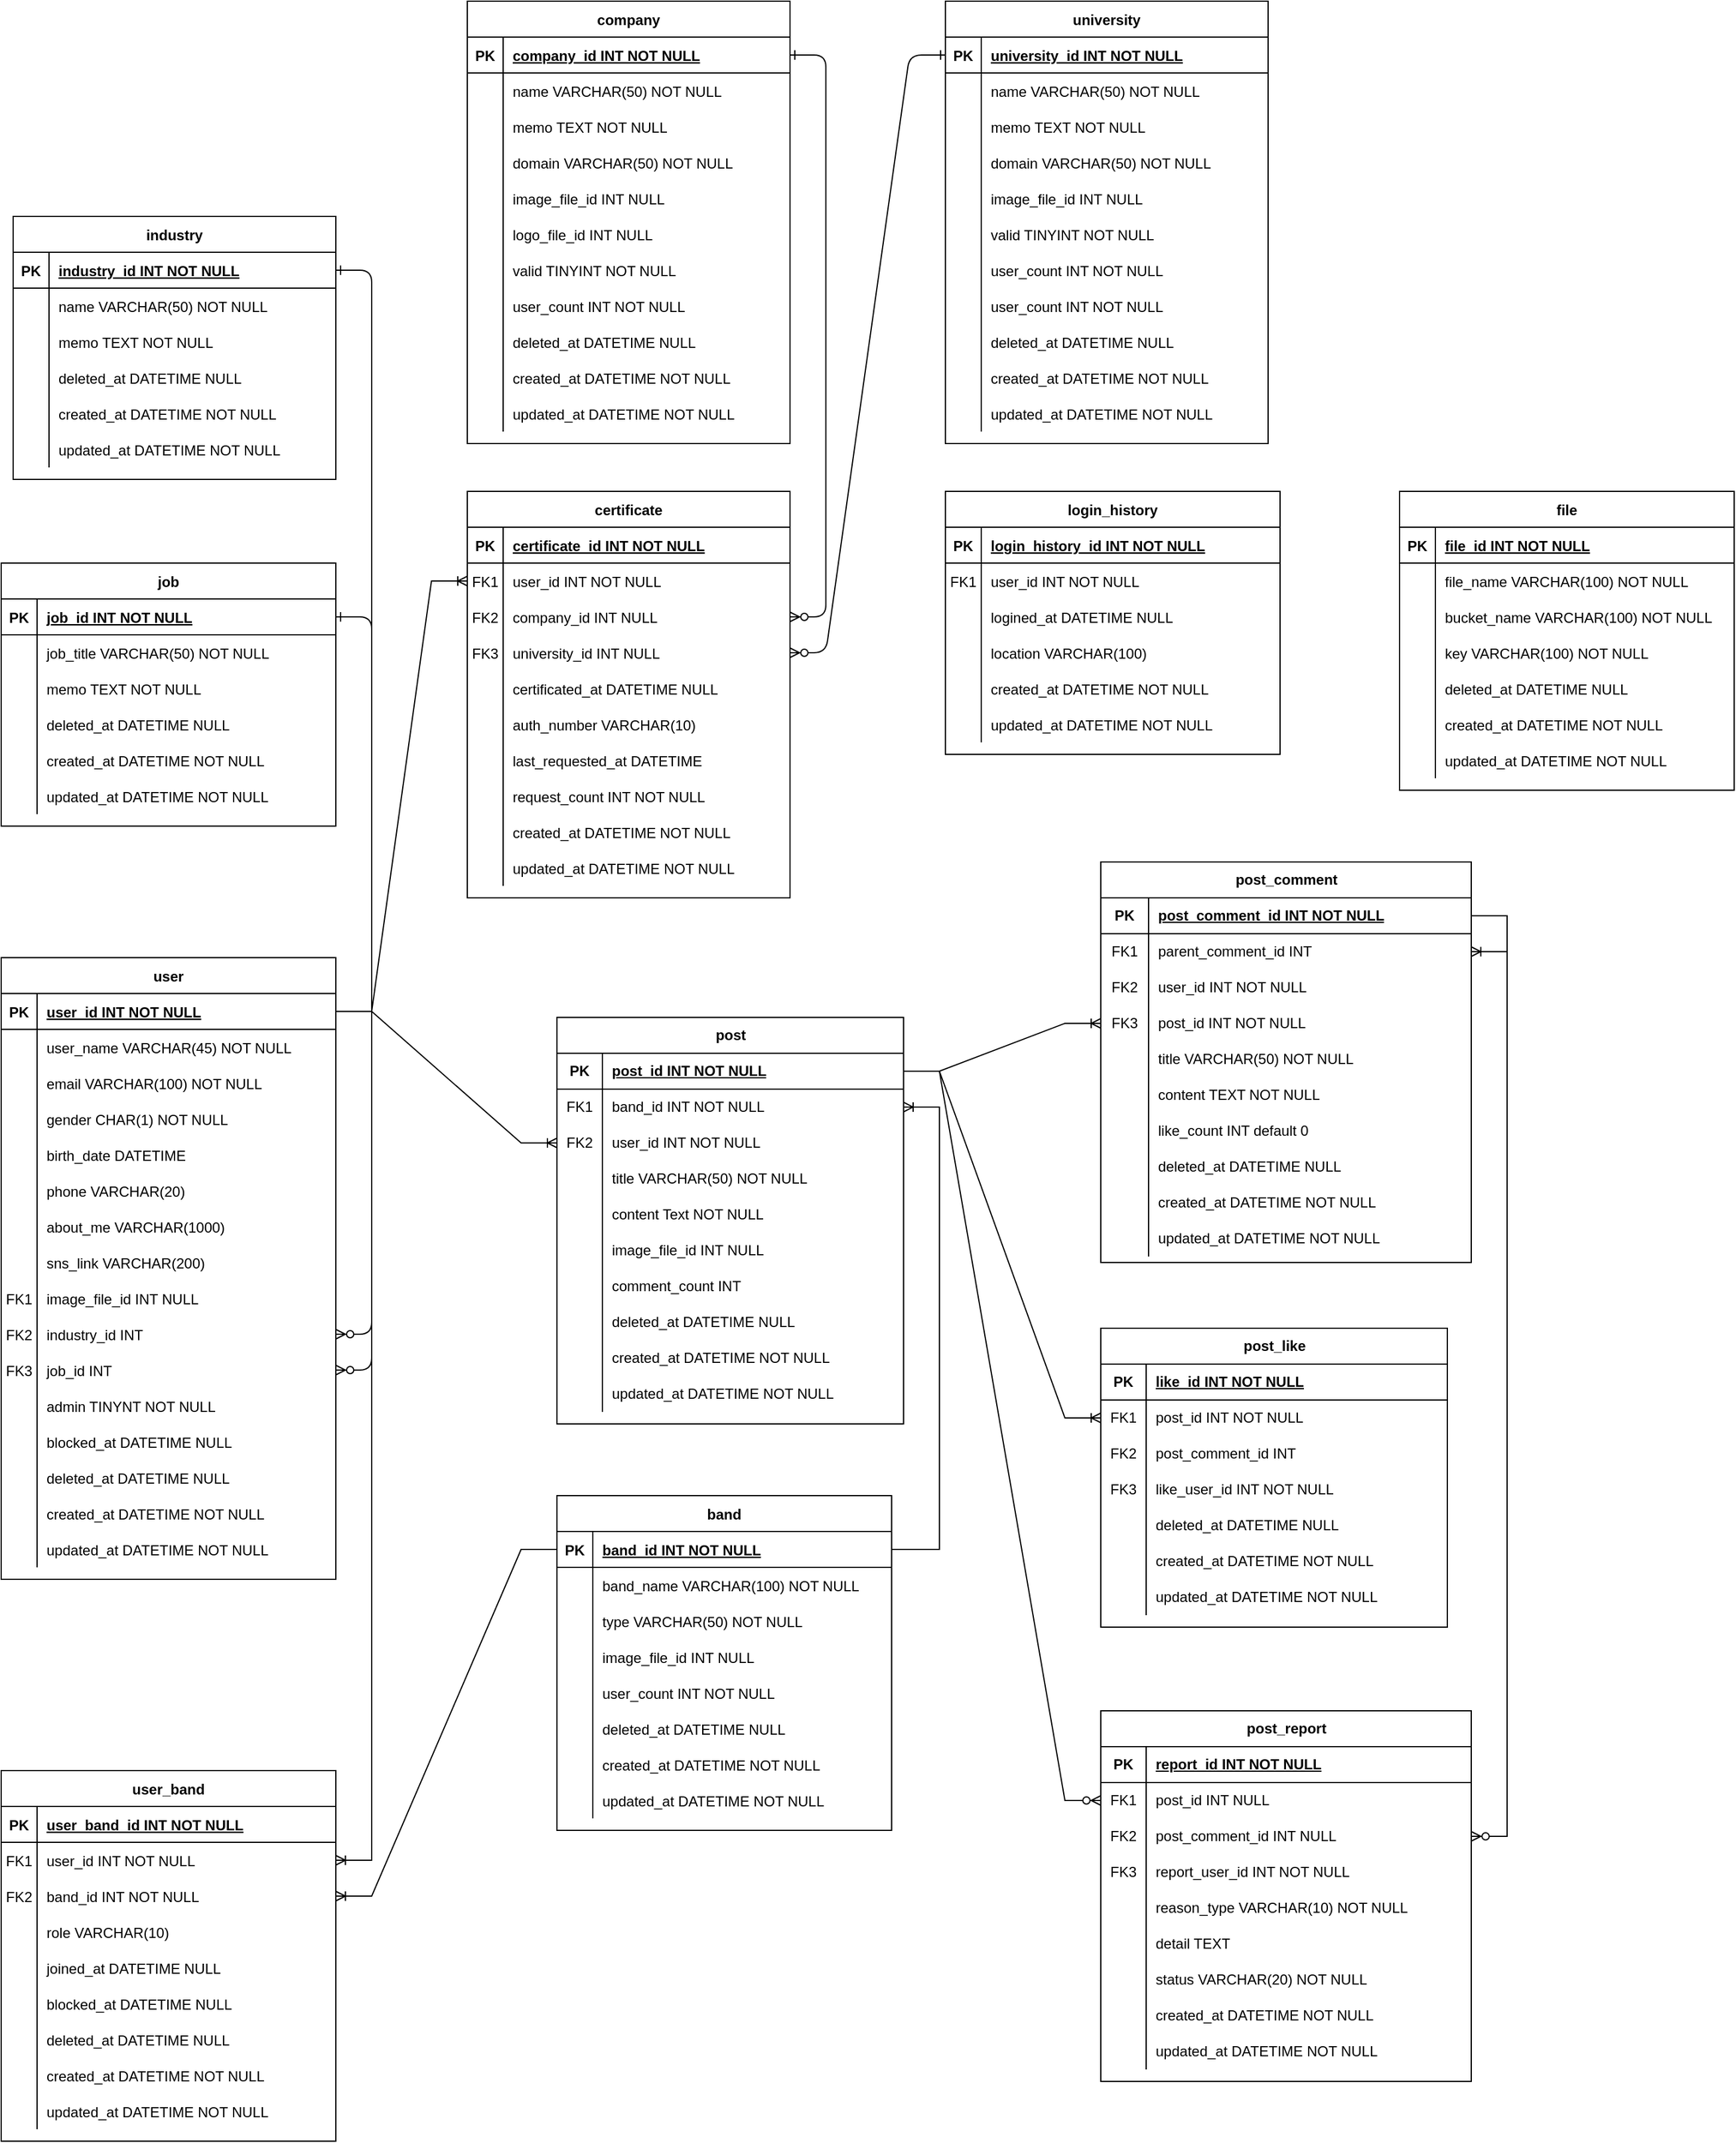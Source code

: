 <mxfile version="22.0.8" type="github">
  <diagram id="R2lEEEUBdFMjLlhIrx00" name="Page-1">
    <mxGraphModel dx="1562" dy="1975" grid="1" gridSize="10" guides="1" tooltips="1" connect="1" arrows="1" fold="1" page="1" pageScale="1" pageWidth="850" pageHeight="1100" math="0" shadow="0" extFonts="Permanent Marker^https://fonts.googleapis.com/css?family=Permanent+Marker">
      <root>
        <mxCell id="0" />
        <mxCell id="1" parent="0" />
        <mxCell id="5a7OM0icQaQAALTDh22o-71" value="" style="edgeStyle=entityRelationEdgeStyle;endArrow=ERzeroToMany;startArrow=ERone;endFill=1;startFill=0;exitX=1;exitY=0.5;exitDx=0;exitDy=0;entryX=1;entryY=0.5;entryDx=0;entryDy=0;" parent="1" source="5a7OM0icQaQAALTDh22o-41" target="Jg6El8M8zes4gfpKuyRQ-4" edge="1">
          <mxGeometry width="100" height="100" relative="1" as="geometry">
            <mxPoint x="740" y="165" as="sourcePoint" />
            <mxPoint x="660" y="225" as="targetPoint" />
            <Array as="points">
              <mxPoint x="900" y="530" />
              <mxPoint x="710" y="540" />
            </Array>
          </mxGeometry>
        </mxCell>
        <mxCell id="C-vyLk0tnHw3VtMMgP7b-2" value="certificate" style="shape=table;startSize=30;container=1;collapsible=1;childLayout=tableLayout;fixedRows=1;rowLines=0;fontStyle=1;align=center;resizeLast=1;" parent="1" vertex="1">
          <mxGeometry x="410" y="-310" width="270" height="340" as="geometry" />
        </mxCell>
        <mxCell id="C-vyLk0tnHw3VtMMgP7b-3" value="" style="shape=partialRectangle;collapsible=0;dropTarget=0;pointerEvents=0;fillColor=none;points=[[0,0.5],[1,0.5]];portConstraint=eastwest;top=0;left=0;right=0;bottom=1;" parent="C-vyLk0tnHw3VtMMgP7b-2" vertex="1">
          <mxGeometry y="30" width="270" height="30" as="geometry" />
        </mxCell>
        <mxCell id="C-vyLk0tnHw3VtMMgP7b-4" value="PK" style="shape=partialRectangle;overflow=hidden;connectable=0;fillColor=none;top=0;left=0;bottom=0;right=0;fontStyle=1;" parent="C-vyLk0tnHw3VtMMgP7b-3" vertex="1">
          <mxGeometry width="30" height="30" as="geometry">
            <mxRectangle width="30" height="30" as="alternateBounds" />
          </mxGeometry>
        </mxCell>
        <mxCell id="C-vyLk0tnHw3VtMMgP7b-5" value="certificate_id INT NOT NULL " style="shape=partialRectangle;overflow=hidden;connectable=0;fillColor=none;top=0;left=0;bottom=0;right=0;align=left;spacingLeft=6;fontStyle=5;" parent="C-vyLk0tnHw3VtMMgP7b-3" vertex="1">
          <mxGeometry x="30" width="240" height="30" as="geometry">
            <mxRectangle width="240" height="30" as="alternateBounds" />
          </mxGeometry>
        </mxCell>
        <mxCell id="C-vyLk0tnHw3VtMMgP7b-6" value="" style="shape=partialRectangle;collapsible=0;dropTarget=0;pointerEvents=0;fillColor=none;points=[[0,0.5],[1,0.5]];portConstraint=eastwest;top=0;left=0;right=0;bottom=0;" parent="C-vyLk0tnHw3VtMMgP7b-2" vertex="1">
          <mxGeometry y="60" width="270" height="30" as="geometry" />
        </mxCell>
        <mxCell id="C-vyLk0tnHw3VtMMgP7b-7" value="FK1" style="shape=partialRectangle;overflow=hidden;connectable=0;fillColor=none;top=0;left=0;bottom=0;right=0;" parent="C-vyLk0tnHw3VtMMgP7b-6" vertex="1">
          <mxGeometry width="30" height="30" as="geometry">
            <mxRectangle width="30" height="30" as="alternateBounds" />
          </mxGeometry>
        </mxCell>
        <mxCell id="C-vyLk0tnHw3VtMMgP7b-8" value="user_id INT NOT NULL" style="shape=partialRectangle;overflow=hidden;connectable=0;fillColor=none;top=0;left=0;bottom=0;right=0;align=left;spacingLeft=6;" parent="C-vyLk0tnHw3VtMMgP7b-6" vertex="1">
          <mxGeometry x="30" width="240" height="30" as="geometry">
            <mxRectangle width="240" height="30" as="alternateBounds" />
          </mxGeometry>
        </mxCell>
        <mxCell id="C-vyLk0tnHw3VtMMgP7b-9" value="" style="shape=partialRectangle;collapsible=0;dropTarget=0;pointerEvents=0;fillColor=none;points=[[0,0.5],[1,0.5]];portConstraint=eastwest;top=0;left=0;right=0;bottom=0;" parent="C-vyLk0tnHw3VtMMgP7b-2" vertex="1">
          <mxGeometry y="90" width="270" height="30" as="geometry" />
        </mxCell>
        <mxCell id="C-vyLk0tnHw3VtMMgP7b-10" value="FK2" style="shape=partialRectangle;overflow=hidden;connectable=0;fillColor=none;top=0;left=0;bottom=0;right=0;" parent="C-vyLk0tnHw3VtMMgP7b-9" vertex="1">
          <mxGeometry width="30" height="30" as="geometry">
            <mxRectangle width="30" height="30" as="alternateBounds" />
          </mxGeometry>
        </mxCell>
        <mxCell id="C-vyLk0tnHw3VtMMgP7b-11" value="company_id INT NULL" style="shape=partialRectangle;overflow=hidden;connectable=0;fillColor=none;top=0;left=0;bottom=0;right=0;align=left;spacingLeft=6;" parent="C-vyLk0tnHw3VtMMgP7b-9" vertex="1">
          <mxGeometry x="30" width="240" height="30" as="geometry">
            <mxRectangle width="240" height="30" as="alternateBounds" />
          </mxGeometry>
        </mxCell>
        <mxCell id="8JAxNRDmYcoopRbkul-u-47" style="shape=partialRectangle;collapsible=0;dropTarget=0;pointerEvents=0;fillColor=none;points=[[0,0.5],[1,0.5]];portConstraint=eastwest;top=0;left=0;right=0;bottom=0;" vertex="1" parent="C-vyLk0tnHw3VtMMgP7b-2">
          <mxGeometry y="120" width="270" height="30" as="geometry" />
        </mxCell>
        <mxCell id="8JAxNRDmYcoopRbkul-u-48" value="FK3" style="shape=partialRectangle;overflow=hidden;connectable=0;fillColor=none;top=0;left=0;bottom=0;right=0;" vertex="1" parent="8JAxNRDmYcoopRbkul-u-47">
          <mxGeometry width="30" height="30" as="geometry">
            <mxRectangle width="30" height="30" as="alternateBounds" />
          </mxGeometry>
        </mxCell>
        <mxCell id="8JAxNRDmYcoopRbkul-u-49" value="university_id INT NULL" style="shape=partialRectangle;overflow=hidden;connectable=0;fillColor=none;top=0;left=0;bottom=0;right=0;align=left;spacingLeft=6;" vertex="1" parent="8JAxNRDmYcoopRbkul-u-47">
          <mxGeometry x="30" width="240" height="30" as="geometry">
            <mxRectangle width="240" height="30" as="alternateBounds" />
          </mxGeometry>
        </mxCell>
        <mxCell id="nXp19oJXn3n8RyD-cxgM-52" style="shape=partialRectangle;collapsible=0;dropTarget=0;pointerEvents=0;fillColor=none;points=[[0,0.5],[1,0.5]];portConstraint=eastwest;top=0;left=0;right=0;bottom=0;" parent="C-vyLk0tnHw3VtMMgP7b-2" vertex="1">
          <mxGeometry y="150" width="270" height="30" as="geometry" />
        </mxCell>
        <mxCell id="nXp19oJXn3n8RyD-cxgM-53" style="shape=partialRectangle;overflow=hidden;connectable=0;fillColor=none;top=0;left=0;bottom=0;right=0;" parent="nXp19oJXn3n8RyD-cxgM-52" vertex="1">
          <mxGeometry width="30" height="30" as="geometry">
            <mxRectangle width="30" height="30" as="alternateBounds" />
          </mxGeometry>
        </mxCell>
        <mxCell id="nXp19oJXn3n8RyD-cxgM-54" value="certificated_at DATETIME NULL" style="shape=partialRectangle;overflow=hidden;connectable=0;fillColor=none;top=0;left=0;bottom=0;right=0;align=left;spacingLeft=6;" parent="nXp19oJXn3n8RyD-cxgM-52" vertex="1">
          <mxGeometry x="30" width="240" height="30" as="geometry">
            <mxRectangle width="240" height="30" as="alternateBounds" />
          </mxGeometry>
        </mxCell>
        <mxCell id="nXp19oJXn3n8RyD-cxgM-55" style="shape=partialRectangle;collapsible=0;dropTarget=0;pointerEvents=0;fillColor=none;points=[[0,0.5],[1,0.5]];portConstraint=eastwest;top=0;left=0;right=0;bottom=0;" parent="C-vyLk0tnHw3VtMMgP7b-2" vertex="1">
          <mxGeometry y="180" width="270" height="30" as="geometry" />
        </mxCell>
        <mxCell id="nXp19oJXn3n8RyD-cxgM-56" style="shape=partialRectangle;overflow=hidden;connectable=0;fillColor=none;top=0;left=0;bottom=0;right=0;" parent="nXp19oJXn3n8RyD-cxgM-55" vertex="1">
          <mxGeometry width="30" height="30" as="geometry">
            <mxRectangle width="30" height="30" as="alternateBounds" />
          </mxGeometry>
        </mxCell>
        <mxCell id="nXp19oJXn3n8RyD-cxgM-57" value="auth_number VARCHAR(10)" style="shape=partialRectangle;overflow=hidden;connectable=0;fillColor=none;top=0;left=0;bottom=0;right=0;align=left;spacingLeft=6;" parent="nXp19oJXn3n8RyD-cxgM-55" vertex="1">
          <mxGeometry x="30" width="240" height="30" as="geometry">
            <mxRectangle width="240" height="30" as="alternateBounds" />
          </mxGeometry>
        </mxCell>
        <mxCell id="nXp19oJXn3n8RyD-cxgM-58" style="shape=partialRectangle;collapsible=0;dropTarget=0;pointerEvents=0;fillColor=none;points=[[0,0.5],[1,0.5]];portConstraint=eastwest;top=0;left=0;right=0;bottom=0;" parent="C-vyLk0tnHw3VtMMgP7b-2" vertex="1">
          <mxGeometry y="210" width="270" height="30" as="geometry" />
        </mxCell>
        <mxCell id="nXp19oJXn3n8RyD-cxgM-59" style="shape=partialRectangle;overflow=hidden;connectable=0;fillColor=none;top=0;left=0;bottom=0;right=0;" parent="nXp19oJXn3n8RyD-cxgM-58" vertex="1">
          <mxGeometry width="30" height="30" as="geometry">
            <mxRectangle width="30" height="30" as="alternateBounds" />
          </mxGeometry>
        </mxCell>
        <mxCell id="nXp19oJXn3n8RyD-cxgM-60" value="last_requested_at DATETIME" style="shape=partialRectangle;overflow=hidden;connectable=0;fillColor=none;top=0;left=0;bottom=0;right=0;align=left;spacingLeft=6;" parent="nXp19oJXn3n8RyD-cxgM-58" vertex="1">
          <mxGeometry x="30" width="240" height="30" as="geometry">
            <mxRectangle width="240" height="30" as="alternateBounds" />
          </mxGeometry>
        </mxCell>
        <mxCell id="nXp19oJXn3n8RyD-cxgM-61" style="shape=partialRectangle;collapsible=0;dropTarget=0;pointerEvents=0;fillColor=none;points=[[0,0.5],[1,0.5]];portConstraint=eastwest;top=0;left=0;right=0;bottom=0;" parent="C-vyLk0tnHw3VtMMgP7b-2" vertex="1">
          <mxGeometry y="240" width="270" height="30" as="geometry" />
        </mxCell>
        <mxCell id="nXp19oJXn3n8RyD-cxgM-62" style="shape=partialRectangle;overflow=hidden;connectable=0;fillColor=none;top=0;left=0;bottom=0;right=0;" parent="nXp19oJXn3n8RyD-cxgM-61" vertex="1">
          <mxGeometry width="30" height="30" as="geometry">
            <mxRectangle width="30" height="30" as="alternateBounds" />
          </mxGeometry>
        </mxCell>
        <mxCell id="nXp19oJXn3n8RyD-cxgM-63" value="request_count INT NOT NULL" style="shape=partialRectangle;overflow=hidden;connectable=0;fillColor=none;top=0;left=0;bottom=0;right=0;align=left;spacingLeft=6;" parent="nXp19oJXn3n8RyD-cxgM-61" vertex="1">
          <mxGeometry x="30" width="240" height="30" as="geometry">
            <mxRectangle width="240" height="30" as="alternateBounds" />
          </mxGeometry>
        </mxCell>
        <mxCell id="nXp19oJXn3n8RyD-cxgM-67" style="shape=partialRectangle;collapsible=0;dropTarget=0;pointerEvents=0;fillColor=none;points=[[0,0.5],[1,0.5]];portConstraint=eastwest;top=0;left=0;right=0;bottom=0;" parent="C-vyLk0tnHw3VtMMgP7b-2" vertex="1">
          <mxGeometry y="270" width="270" height="30" as="geometry" />
        </mxCell>
        <mxCell id="nXp19oJXn3n8RyD-cxgM-68" style="shape=partialRectangle;overflow=hidden;connectable=0;fillColor=none;top=0;left=0;bottom=0;right=0;" parent="nXp19oJXn3n8RyD-cxgM-67" vertex="1">
          <mxGeometry width="30" height="30" as="geometry">
            <mxRectangle width="30" height="30" as="alternateBounds" />
          </mxGeometry>
        </mxCell>
        <mxCell id="nXp19oJXn3n8RyD-cxgM-69" value="created_at DATETIME NOT NULL" style="shape=partialRectangle;overflow=hidden;connectable=0;fillColor=none;top=0;left=0;bottom=0;right=0;align=left;spacingLeft=6;" parent="nXp19oJXn3n8RyD-cxgM-67" vertex="1">
          <mxGeometry x="30" width="240" height="30" as="geometry">
            <mxRectangle width="240" height="30" as="alternateBounds" />
          </mxGeometry>
        </mxCell>
        <mxCell id="5a7OM0icQaQAALTDh22o-1" style="shape=partialRectangle;collapsible=0;dropTarget=0;pointerEvents=0;fillColor=none;points=[[0,0.5],[1,0.5]];portConstraint=eastwest;top=0;left=0;right=0;bottom=0;" parent="C-vyLk0tnHw3VtMMgP7b-2" vertex="1">
          <mxGeometry y="300" width="270" height="30" as="geometry" />
        </mxCell>
        <mxCell id="5a7OM0icQaQAALTDh22o-2" style="shape=partialRectangle;overflow=hidden;connectable=0;fillColor=none;top=0;left=0;bottom=0;right=0;" parent="5a7OM0icQaQAALTDh22o-1" vertex="1">
          <mxGeometry width="30" height="30" as="geometry">
            <mxRectangle width="30" height="30" as="alternateBounds" />
          </mxGeometry>
        </mxCell>
        <mxCell id="5a7OM0icQaQAALTDh22o-3" value="updated_at DATETIME NOT NULL" style="shape=partialRectangle;overflow=hidden;connectable=0;fillColor=none;top=0;left=0;bottom=0;right=0;align=left;spacingLeft=6;" parent="5a7OM0icQaQAALTDh22o-1" vertex="1">
          <mxGeometry x="30" width="240" height="30" as="geometry">
            <mxRectangle width="240" height="30" as="alternateBounds" />
          </mxGeometry>
        </mxCell>
        <mxCell id="C-vyLk0tnHw3VtMMgP7b-23" value="user" style="shape=table;startSize=30;container=1;collapsible=1;childLayout=tableLayout;fixedRows=1;rowLines=0;fontStyle=1;align=center;resizeLast=1;" parent="1" vertex="1">
          <mxGeometry x="20" y="80" width="280" height="520" as="geometry">
            <mxRectangle x="120" y="120" width="70" height="30" as="alternateBounds" />
          </mxGeometry>
        </mxCell>
        <mxCell id="C-vyLk0tnHw3VtMMgP7b-24" value="" style="shape=partialRectangle;collapsible=0;dropTarget=0;pointerEvents=0;fillColor=none;points=[[0,0.5],[1,0.5]];portConstraint=eastwest;top=0;left=0;right=0;bottom=1;" parent="C-vyLk0tnHw3VtMMgP7b-23" vertex="1">
          <mxGeometry y="30" width="280" height="30" as="geometry" />
        </mxCell>
        <mxCell id="C-vyLk0tnHw3VtMMgP7b-25" value="PK" style="shape=partialRectangle;overflow=hidden;connectable=0;fillColor=none;top=0;left=0;bottom=0;right=0;fontStyle=1;" parent="C-vyLk0tnHw3VtMMgP7b-24" vertex="1">
          <mxGeometry width="30" height="30" as="geometry">
            <mxRectangle width="30" height="30" as="alternateBounds" />
          </mxGeometry>
        </mxCell>
        <mxCell id="C-vyLk0tnHw3VtMMgP7b-26" value="user_id INT NOT NULL " style="shape=partialRectangle;overflow=hidden;connectable=0;fillColor=none;top=0;left=0;bottom=0;right=0;align=left;spacingLeft=6;fontStyle=5;" parent="C-vyLk0tnHw3VtMMgP7b-24" vertex="1">
          <mxGeometry x="30" width="250" height="30" as="geometry">
            <mxRectangle width="250" height="30" as="alternateBounds" />
          </mxGeometry>
        </mxCell>
        <mxCell id="C-vyLk0tnHw3VtMMgP7b-27" value="" style="shape=partialRectangle;collapsible=0;dropTarget=0;pointerEvents=0;fillColor=none;points=[[0,0.5],[1,0.5]];portConstraint=eastwest;top=0;left=0;right=0;bottom=0;" parent="C-vyLk0tnHw3VtMMgP7b-23" vertex="1">
          <mxGeometry y="60" width="280" height="30" as="geometry" />
        </mxCell>
        <mxCell id="C-vyLk0tnHw3VtMMgP7b-28" value="" style="shape=partialRectangle;overflow=hidden;connectable=0;fillColor=none;top=0;left=0;bottom=0;right=0;" parent="C-vyLk0tnHw3VtMMgP7b-27" vertex="1">
          <mxGeometry width="30" height="30" as="geometry">
            <mxRectangle width="30" height="30" as="alternateBounds" />
          </mxGeometry>
        </mxCell>
        <mxCell id="C-vyLk0tnHw3VtMMgP7b-29" value="user_name VARCHAR(45) NOT NULL" style="shape=partialRectangle;overflow=hidden;connectable=0;fillColor=none;top=0;left=0;bottom=0;right=0;align=left;spacingLeft=6;" parent="C-vyLk0tnHw3VtMMgP7b-27" vertex="1">
          <mxGeometry x="30" width="250" height="30" as="geometry">
            <mxRectangle width="250" height="30" as="alternateBounds" />
          </mxGeometry>
        </mxCell>
        <mxCell id="8JAxNRDmYcoopRbkul-u-51" style="shape=partialRectangle;collapsible=0;dropTarget=0;pointerEvents=0;fillColor=none;points=[[0,0.5],[1,0.5]];portConstraint=eastwest;top=0;left=0;right=0;bottom=0;" vertex="1" parent="C-vyLk0tnHw3VtMMgP7b-23">
          <mxGeometry y="90" width="280" height="30" as="geometry" />
        </mxCell>
        <mxCell id="8JAxNRDmYcoopRbkul-u-52" style="shape=partialRectangle;overflow=hidden;connectable=0;fillColor=none;top=0;left=0;bottom=0;right=0;" vertex="1" parent="8JAxNRDmYcoopRbkul-u-51">
          <mxGeometry width="30" height="30" as="geometry">
            <mxRectangle width="30" height="30" as="alternateBounds" />
          </mxGeometry>
        </mxCell>
        <mxCell id="8JAxNRDmYcoopRbkul-u-53" value="email VARCHAR(100) NOT NULL" style="shape=partialRectangle;overflow=hidden;connectable=0;fillColor=none;top=0;left=0;bottom=0;right=0;align=left;spacingLeft=6;" vertex="1" parent="8JAxNRDmYcoopRbkul-u-51">
          <mxGeometry x="30" width="250" height="30" as="geometry">
            <mxRectangle width="250" height="30" as="alternateBounds" />
          </mxGeometry>
        </mxCell>
        <mxCell id="nXp19oJXn3n8RyD-cxgM-16" style="shape=partialRectangle;collapsible=0;dropTarget=0;pointerEvents=0;fillColor=none;points=[[0,0.5],[1,0.5]];portConstraint=eastwest;top=0;left=0;right=0;bottom=0;" parent="C-vyLk0tnHw3VtMMgP7b-23" vertex="1">
          <mxGeometry y="120" width="280" height="30" as="geometry" />
        </mxCell>
        <mxCell id="nXp19oJXn3n8RyD-cxgM-17" style="shape=partialRectangle;overflow=hidden;connectable=0;fillColor=none;top=0;left=0;bottom=0;right=0;" parent="nXp19oJXn3n8RyD-cxgM-16" vertex="1">
          <mxGeometry width="30" height="30" as="geometry">
            <mxRectangle width="30" height="30" as="alternateBounds" />
          </mxGeometry>
        </mxCell>
        <mxCell id="nXp19oJXn3n8RyD-cxgM-18" value="gender CHAR(1) NOT NULL" style="shape=partialRectangle;overflow=hidden;connectable=0;fillColor=none;top=0;left=0;bottom=0;right=0;align=left;spacingLeft=6;" parent="nXp19oJXn3n8RyD-cxgM-16" vertex="1">
          <mxGeometry x="30" width="250" height="30" as="geometry">
            <mxRectangle width="250" height="30" as="alternateBounds" />
          </mxGeometry>
        </mxCell>
        <mxCell id="nXp19oJXn3n8RyD-cxgM-19" style="shape=partialRectangle;collapsible=0;dropTarget=0;pointerEvents=0;fillColor=none;points=[[0,0.5],[1,0.5]];portConstraint=eastwest;top=0;left=0;right=0;bottom=0;" parent="C-vyLk0tnHw3VtMMgP7b-23" vertex="1">
          <mxGeometry y="150" width="280" height="30" as="geometry" />
        </mxCell>
        <mxCell id="nXp19oJXn3n8RyD-cxgM-20" style="shape=partialRectangle;overflow=hidden;connectable=0;fillColor=none;top=0;left=0;bottom=0;right=0;" parent="nXp19oJXn3n8RyD-cxgM-19" vertex="1">
          <mxGeometry width="30" height="30" as="geometry">
            <mxRectangle width="30" height="30" as="alternateBounds" />
          </mxGeometry>
        </mxCell>
        <mxCell id="nXp19oJXn3n8RyD-cxgM-21" value="birth_date DATETIME" style="shape=partialRectangle;overflow=hidden;connectable=0;fillColor=none;top=0;left=0;bottom=0;right=0;align=left;spacingLeft=6;" parent="nXp19oJXn3n8RyD-cxgM-19" vertex="1">
          <mxGeometry x="30" width="250" height="30" as="geometry">
            <mxRectangle width="250" height="30" as="alternateBounds" />
          </mxGeometry>
        </mxCell>
        <mxCell id="nXp19oJXn3n8RyD-cxgM-22" style="shape=partialRectangle;collapsible=0;dropTarget=0;pointerEvents=0;fillColor=none;points=[[0,0.5],[1,0.5]];portConstraint=eastwest;top=0;left=0;right=0;bottom=0;" parent="C-vyLk0tnHw3VtMMgP7b-23" vertex="1">
          <mxGeometry y="180" width="280" height="30" as="geometry" />
        </mxCell>
        <mxCell id="nXp19oJXn3n8RyD-cxgM-23" style="shape=partialRectangle;overflow=hidden;connectable=0;fillColor=none;top=0;left=0;bottom=0;right=0;" parent="nXp19oJXn3n8RyD-cxgM-22" vertex="1">
          <mxGeometry width="30" height="30" as="geometry">
            <mxRectangle width="30" height="30" as="alternateBounds" />
          </mxGeometry>
        </mxCell>
        <mxCell id="nXp19oJXn3n8RyD-cxgM-24" value="phone VARCHAR(20)" style="shape=partialRectangle;overflow=hidden;connectable=0;fillColor=none;top=0;left=0;bottom=0;right=0;align=left;spacingLeft=6;" parent="nXp19oJXn3n8RyD-cxgM-22" vertex="1">
          <mxGeometry x="30" width="250" height="30" as="geometry">
            <mxRectangle width="250" height="30" as="alternateBounds" />
          </mxGeometry>
        </mxCell>
        <mxCell id="Jg6El8M8zes4gfpKuyRQ-13" style="shape=partialRectangle;collapsible=0;dropTarget=0;pointerEvents=0;fillColor=none;points=[[0,0.5],[1,0.5]];portConstraint=eastwest;top=0;left=0;right=0;bottom=0;" parent="C-vyLk0tnHw3VtMMgP7b-23" vertex="1">
          <mxGeometry y="210" width="280" height="30" as="geometry" />
        </mxCell>
        <mxCell id="Jg6El8M8zes4gfpKuyRQ-14" style="shape=partialRectangle;overflow=hidden;connectable=0;fillColor=none;top=0;left=0;bottom=0;right=0;" parent="Jg6El8M8zes4gfpKuyRQ-13" vertex="1">
          <mxGeometry width="30" height="30" as="geometry">
            <mxRectangle width="30" height="30" as="alternateBounds" />
          </mxGeometry>
        </mxCell>
        <mxCell id="Jg6El8M8zes4gfpKuyRQ-15" value="about_me VARCHAR(1000)" style="shape=partialRectangle;overflow=hidden;connectable=0;fillColor=none;top=0;left=0;bottom=0;right=0;align=left;spacingLeft=6;" parent="Jg6El8M8zes4gfpKuyRQ-13" vertex="1">
          <mxGeometry x="30" width="250" height="30" as="geometry">
            <mxRectangle width="250" height="30" as="alternateBounds" />
          </mxGeometry>
        </mxCell>
        <mxCell id="Jg6El8M8zes4gfpKuyRQ-10" style="shape=partialRectangle;collapsible=0;dropTarget=0;pointerEvents=0;fillColor=none;points=[[0,0.5],[1,0.5]];portConstraint=eastwest;top=0;left=0;right=0;bottom=0;" parent="C-vyLk0tnHw3VtMMgP7b-23" vertex="1">
          <mxGeometry y="240" width="280" height="30" as="geometry" />
        </mxCell>
        <mxCell id="Jg6El8M8zes4gfpKuyRQ-11" style="shape=partialRectangle;overflow=hidden;connectable=0;fillColor=none;top=0;left=0;bottom=0;right=0;" parent="Jg6El8M8zes4gfpKuyRQ-10" vertex="1">
          <mxGeometry width="30" height="30" as="geometry">
            <mxRectangle width="30" height="30" as="alternateBounds" />
          </mxGeometry>
        </mxCell>
        <mxCell id="Jg6El8M8zes4gfpKuyRQ-12" value="sns_link VARCHAR(200)" style="shape=partialRectangle;overflow=hidden;connectable=0;fillColor=none;top=0;left=0;bottom=0;right=0;align=left;spacingLeft=6;" parent="Jg6El8M8zes4gfpKuyRQ-10" vertex="1">
          <mxGeometry x="30" width="250" height="30" as="geometry">
            <mxRectangle width="250" height="30" as="alternateBounds" />
          </mxGeometry>
        </mxCell>
        <mxCell id="Jg6El8M8zes4gfpKuyRQ-7" style="shape=partialRectangle;collapsible=0;dropTarget=0;pointerEvents=0;fillColor=none;points=[[0,0.5],[1,0.5]];portConstraint=eastwest;top=0;left=0;right=0;bottom=0;" parent="C-vyLk0tnHw3VtMMgP7b-23" vertex="1">
          <mxGeometry y="270" width="280" height="30" as="geometry" />
        </mxCell>
        <mxCell id="Jg6El8M8zes4gfpKuyRQ-8" value="FK1" style="shape=partialRectangle;overflow=hidden;connectable=0;fillColor=none;top=0;left=0;bottom=0;right=0;" parent="Jg6El8M8zes4gfpKuyRQ-7" vertex="1">
          <mxGeometry width="30" height="30" as="geometry">
            <mxRectangle width="30" height="30" as="alternateBounds" />
          </mxGeometry>
        </mxCell>
        <mxCell id="Jg6El8M8zes4gfpKuyRQ-9" value="image_file_id INT NULL" style="shape=partialRectangle;overflow=hidden;connectable=0;fillColor=none;top=0;left=0;bottom=0;right=0;align=left;spacingLeft=6;" parent="Jg6El8M8zes4gfpKuyRQ-7" vertex="1">
          <mxGeometry x="30" width="250" height="30" as="geometry">
            <mxRectangle width="250" height="30" as="alternateBounds" />
          </mxGeometry>
        </mxCell>
        <mxCell id="Jg6El8M8zes4gfpKuyRQ-4" style="shape=partialRectangle;collapsible=0;dropTarget=0;pointerEvents=0;fillColor=none;points=[[0,0.5],[1,0.5]];portConstraint=eastwest;top=0;left=0;right=0;bottom=0;" parent="C-vyLk0tnHw3VtMMgP7b-23" vertex="1">
          <mxGeometry y="300" width="280" height="30" as="geometry" />
        </mxCell>
        <mxCell id="Jg6El8M8zes4gfpKuyRQ-5" value="FK2" style="shape=partialRectangle;overflow=hidden;connectable=0;fillColor=none;top=0;left=0;bottom=0;right=0;" parent="Jg6El8M8zes4gfpKuyRQ-4" vertex="1">
          <mxGeometry width="30" height="30" as="geometry">
            <mxRectangle width="30" height="30" as="alternateBounds" />
          </mxGeometry>
        </mxCell>
        <mxCell id="Jg6El8M8zes4gfpKuyRQ-6" value="industry_id INT" style="shape=partialRectangle;overflow=hidden;connectable=0;fillColor=none;top=0;left=0;bottom=0;right=0;align=left;spacingLeft=6;" parent="Jg6El8M8zes4gfpKuyRQ-4" vertex="1">
          <mxGeometry x="30" width="250" height="30" as="geometry">
            <mxRectangle width="250" height="30" as="alternateBounds" />
          </mxGeometry>
        </mxCell>
        <mxCell id="Jg6El8M8zes4gfpKuyRQ-22" style="shape=partialRectangle;collapsible=0;dropTarget=0;pointerEvents=0;fillColor=none;points=[[0,0.5],[1,0.5]];portConstraint=eastwest;top=0;left=0;right=0;bottom=0;" parent="C-vyLk0tnHw3VtMMgP7b-23" vertex="1">
          <mxGeometry y="330" width="280" height="30" as="geometry" />
        </mxCell>
        <mxCell id="Jg6El8M8zes4gfpKuyRQ-23" value="FK3" style="shape=partialRectangle;overflow=hidden;connectable=0;fillColor=none;top=0;left=0;bottom=0;right=0;" parent="Jg6El8M8zes4gfpKuyRQ-22" vertex="1">
          <mxGeometry width="30" height="30" as="geometry">
            <mxRectangle width="30" height="30" as="alternateBounds" />
          </mxGeometry>
        </mxCell>
        <mxCell id="Jg6El8M8zes4gfpKuyRQ-24" value="job_id INT" style="shape=partialRectangle;overflow=hidden;connectable=0;fillColor=none;top=0;left=0;bottom=0;right=0;align=left;spacingLeft=6;" parent="Jg6El8M8zes4gfpKuyRQ-22" vertex="1">
          <mxGeometry x="30" width="250" height="30" as="geometry">
            <mxRectangle width="250" height="30" as="alternateBounds" />
          </mxGeometry>
        </mxCell>
        <mxCell id="5a7OM0icQaQAALTDh22o-34" style="shape=partialRectangle;collapsible=0;dropTarget=0;pointerEvents=0;fillColor=none;points=[[0,0.5],[1,0.5]];portConstraint=eastwest;top=0;left=0;right=0;bottom=0;" parent="C-vyLk0tnHw3VtMMgP7b-23" vertex="1">
          <mxGeometry y="360" width="280" height="30" as="geometry" />
        </mxCell>
        <mxCell id="5a7OM0icQaQAALTDh22o-35" style="shape=partialRectangle;overflow=hidden;connectable=0;fillColor=none;top=0;left=0;bottom=0;right=0;" parent="5a7OM0icQaQAALTDh22o-34" vertex="1">
          <mxGeometry width="30" height="30" as="geometry">
            <mxRectangle width="30" height="30" as="alternateBounds" />
          </mxGeometry>
        </mxCell>
        <mxCell id="5a7OM0icQaQAALTDh22o-36" value="admin TINYNT NOT NULL" style="shape=partialRectangle;overflow=hidden;connectable=0;fillColor=none;top=0;left=0;bottom=0;right=0;align=left;spacingLeft=6;" parent="5a7OM0icQaQAALTDh22o-34" vertex="1">
          <mxGeometry x="30" width="250" height="30" as="geometry">
            <mxRectangle width="250" height="30" as="alternateBounds" />
          </mxGeometry>
        </mxCell>
        <mxCell id="Jg6El8M8zes4gfpKuyRQ-16" style="shape=partialRectangle;collapsible=0;dropTarget=0;pointerEvents=0;fillColor=none;points=[[0,0.5],[1,0.5]];portConstraint=eastwest;top=0;left=0;right=0;bottom=0;" parent="C-vyLk0tnHw3VtMMgP7b-23" vertex="1">
          <mxGeometry y="390" width="280" height="30" as="geometry" />
        </mxCell>
        <mxCell id="Jg6El8M8zes4gfpKuyRQ-17" style="shape=partialRectangle;overflow=hidden;connectable=0;fillColor=none;top=0;left=0;bottom=0;right=0;" parent="Jg6El8M8zes4gfpKuyRQ-16" vertex="1">
          <mxGeometry width="30" height="30" as="geometry">
            <mxRectangle width="30" height="30" as="alternateBounds" />
          </mxGeometry>
        </mxCell>
        <mxCell id="Jg6El8M8zes4gfpKuyRQ-18" value="blocked_at DATETIME NULL" style="shape=partialRectangle;overflow=hidden;connectable=0;fillColor=none;top=0;left=0;bottom=0;right=0;align=left;spacingLeft=6;" parent="Jg6El8M8zes4gfpKuyRQ-16" vertex="1">
          <mxGeometry x="30" width="250" height="30" as="geometry">
            <mxRectangle width="250" height="30" as="alternateBounds" />
          </mxGeometry>
        </mxCell>
        <mxCell id="5a7OM0icQaQAALTDh22o-28" style="shape=partialRectangle;collapsible=0;dropTarget=0;pointerEvents=0;fillColor=none;points=[[0,0.5],[1,0.5]];portConstraint=eastwest;top=0;left=0;right=0;bottom=0;" parent="C-vyLk0tnHw3VtMMgP7b-23" vertex="1">
          <mxGeometry y="420" width="280" height="30" as="geometry" />
        </mxCell>
        <mxCell id="5a7OM0icQaQAALTDh22o-29" style="shape=partialRectangle;overflow=hidden;connectable=0;fillColor=none;top=0;left=0;bottom=0;right=0;" parent="5a7OM0icQaQAALTDh22o-28" vertex="1">
          <mxGeometry width="30" height="30" as="geometry">
            <mxRectangle width="30" height="30" as="alternateBounds" />
          </mxGeometry>
        </mxCell>
        <mxCell id="5a7OM0icQaQAALTDh22o-30" value="deleted_at DATETIME NULL" style="shape=partialRectangle;overflow=hidden;connectable=0;fillColor=none;top=0;left=0;bottom=0;right=0;align=left;spacingLeft=6;" parent="5a7OM0icQaQAALTDh22o-28" vertex="1">
          <mxGeometry x="30" width="250" height="30" as="geometry">
            <mxRectangle width="250" height="30" as="alternateBounds" />
          </mxGeometry>
        </mxCell>
        <mxCell id="nXp19oJXn3n8RyD-cxgM-25" style="shape=partialRectangle;collapsible=0;dropTarget=0;pointerEvents=0;fillColor=none;points=[[0,0.5],[1,0.5]];portConstraint=eastwest;top=0;left=0;right=0;bottom=0;" parent="C-vyLk0tnHw3VtMMgP7b-23" vertex="1">
          <mxGeometry y="450" width="280" height="30" as="geometry" />
        </mxCell>
        <mxCell id="nXp19oJXn3n8RyD-cxgM-26" style="shape=partialRectangle;overflow=hidden;connectable=0;fillColor=none;top=0;left=0;bottom=0;right=0;" parent="nXp19oJXn3n8RyD-cxgM-25" vertex="1">
          <mxGeometry width="30" height="30" as="geometry">
            <mxRectangle width="30" height="30" as="alternateBounds" />
          </mxGeometry>
        </mxCell>
        <mxCell id="nXp19oJXn3n8RyD-cxgM-27" value="created_at DATETIME NOT NULL" style="shape=partialRectangle;overflow=hidden;connectable=0;fillColor=none;top=0;left=0;bottom=0;right=0;align=left;spacingLeft=6;" parent="nXp19oJXn3n8RyD-cxgM-25" vertex="1">
          <mxGeometry x="30" width="250" height="30" as="geometry">
            <mxRectangle width="250" height="30" as="alternateBounds" />
          </mxGeometry>
        </mxCell>
        <mxCell id="nXp19oJXn3n8RyD-cxgM-28" style="shape=partialRectangle;collapsible=0;dropTarget=0;pointerEvents=0;fillColor=none;points=[[0,0.5],[1,0.5]];portConstraint=eastwest;top=0;left=0;right=0;bottom=0;" parent="C-vyLk0tnHw3VtMMgP7b-23" vertex="1">
          <mxGeometry y="480" width="280" height="30" as="geometry" />
        </mxCell>
        <mxCell id="nXp19oJXn3n8RyD-cxgM-29" style="shape=partialRectangle;overflow=hidden;connectable=0;fillColor=none;top=0;left=0;bottom=0;right=0;" parent="nXp19oJXn3n8RyD-cxgM-28" vertex="1">
          <mxGeometry width="30" height="30" as="geometry">
            <mxRectangle width="30" height="30" as="alternateBounds" />
          </mxGeometry>
        </mxCell>
        <mxCell id="nXp19oJXn3n8RyD-cxgM-30" value="updated_at DATETIME NOT NULL" style="shape=partialRectangle;overflow=hidden;connectable=0;fillColor=none;top=0;left=0;bottom=0;right=0;align=left;spacingLeft=6;" parent="nXp19oJXn3n8RyD-cxgM-28" vertex="1">
          <mxGeometry x="30" width="250" height="30" as="geometry">
            <mxRectangle width="250" height="30" as="alternateBounds" />
          </mxGeometry>
        </mxCell>
        <mxCell id="1BxAY8iRp4zwTfGKQ7-G-2" value="user_band" style="shape=table;startSize=30;container=1;collapsible=1;childLayout=tableLayout;fixedRows=1;rowLines=0;fontStyle=1;align=center;resizeLast=1;" parent="1" vertex="1">
          <mxGeometry x="20" y="760" width="280" height="310" as="geometry">
            <mxRectangle x="120" y="120" width="70" height="30" as="alternateBounds" />
          </mxGeometry>
        </mxCell>
        <mxCell id="1BxAY8iRp4zwTfGKQ7-G-3" value="" style="shape=partialRectangle;collapsible=0;dropTarget=0;pointerEvents=0;fillColor=none;points=[[0,0.5],[1,0.5]];portConstraint=eastwest;top=0;left=0;right=0;bottom=1;" parent="1BxAY8iRp4zwTfGKQ7-G-2" vertex="1">
          <mxGeometry y="30" width="280" height="30" as="geometry" />
        </mxCell>
        <mxCell id="1BxAY8iRp4zwTfGKQ7-G-4" value="PK" style="shape=partialRectangle;overflow=hidden;connectable=0;fillColor=none;top=0;left=0;bottom=0;right=0;fontStyle=1;" parent="1BxAY8iRp4zwTfGKQ7-G-3" vertex="1">
          <mxGeometry width="30" height="30" as="geometry">
            <mxRectangle width="30" height="30" as="alternateBounds" />
          </mxGeometry>
        </mxCell>
        <mxCell id="1BxAY8iRp4zwTfGKQ7-G-5" value="user_band_id INT NOT NULL " style="shape=partialRectangle;overflow=hidden;connectable=0;fillColor=none;top=0;left=0;bottom=0;right=0;align=left;spacingLeft=6;fontStyle=5;" parent="1BxAY8iRp4zwTfGKQ7-G-3" vertex="1">
          <mxGeometry x="30" width="250" height="30" as="geometry">
            <mxRectangle width="250" height="30" as="alternateBounds" />
          </mxGeometry>
        </mxCell>
        <mxCell id="1BxAY8iRp4zwTfGKQ7-G-6" value="" style="shape=partialRectangle;collapsible=0;dropTarget=0;pointerEvents=0;fillColor=none;points=[[0,0.5],[1,0.5]];portConstraint=eastwest;top=0;left=0;right=0;bottom=0;" parent="1BxAY8iRp4zwTfGKQ7-G-2" vertex="1">
          <mxGeometry y="60" width="280" height="30" as="geometry" />
        </mxCell>
        <mxCell id="1BxAY8iRp4zwTfGKQ7-G-7" value="FK1" style="shape=partialRectangle;overflow=hidden;connectable=0;fillColor=none;top=0;left=0;bottom=0;right=0;" parent="1BxAY8iRp4zwTfGKQ7-G-6" vertex="1">
          <mxGeometry width="30" height="30" as="geometry">
            <mxRectangle width="30" height="30" as="alternateBounds" />
          </mxGeometry>
        </mxCell>
        <mxCell id="1BxAY8iRp4zwTfGKQ7-G-8" value="user_id INT NOT NULL" style="shape=partialRectangle;overflow=hidden;connectable=0;fillColor=none;top=0;left=0;bottom=0;right=0;align=left;spacingLeft=6;" parent="1BxAY8iRp4zwTfGKQ7-G-6" vertex="1">
          <mxGeometry x="30" width="250" height="30" as="geometry">
            <mxRectangle width="250" height="30" as="alternateBounds" />
          </mxGeometry>
        </mxCell>
        <mxCell id="1BxAY8iRp4zwTfGKQ7-G-9" style="shape=partialRectangle;collapsible=0;dropTarget=0;pointerEvents=0;fillColor=none;points=[[0,0.5],[1,0.5]];portConstraint=eastwest;top=0;left=0;right=0;bottom=0;" parent="1BxAY8iRp4zwTfGKQ7-G-2" vertex="1">
          <mxGeometry y="90" width="280" height="30" as="geometry" />
        </mxCell>
        <mxCell id="1BxAY8iRp4zwTfGKQ7-G-10" value="FK2" style="shape=partialRectangle;overflow=hidden;connectable=0;fillColor=none;top=0;left=0;bottom=0;right=0;" parent="1BxAY8iRp4zwTfGKQ7-G-9" vertex="1">
          <mxGeometry width="30" height="30" as="geometry">
            <mxRectangle width="30" height="30" as="alternateBounds" />
          </mxGeometry>
        </mxCell>
        <mxCell id="1BxAY8iRp4zwTfGKQ7-G-11" value="band_id INT NOT NULL" style="shape=partialRectangle;overflow=hidden;connectable=0;fillColor=none;top=0;left=0;bottom=0;right=0;align=left;spacingLeft=6;" parent="1BxAY8iRp4zwTfGKQ7-G-9" vertex="1">
          <mxGeometry x="30" width="250" height="30" as="geometry">
            <mxRectangle width="250" height="30" as="alternateBounds" />
          </mxGeometry>
        </mxCell>
        <mxCell id="1BxAY8iRp4zwTfGKQ7-G-12" style="shape=partialRectangle;collapsible=0;dropTarget=0;pointerEvents=0;fillColor=none;points=[[0,0.5],[1,0.5]];portConstraint=eastwest;top=0;left=0;right=0;bottom=0;" parent="1BxAY8iRp4zwTfGKQ7-G-2" vertex="1">
          <mxGeometry y="120" width="280" height="30" as="geometry" />
        </mxCell>
        <mxCell id="1BxAY8iRp4zwTfGKQ7-G-13" style="shape=partialRectangle;overflow=hidden;connectable=0;fillColor=none;top=0;left=0;bottom=0;right=0;" parent="1BxAY8iRp4zwTfGKQ7-G-12" vertex="1">
          <mxGeometry width="30" height="30" as="geometry">
            <mxRectangle width="30" height="30" as="alternateBounds" />
          </mxGeometry>
        </mxCell>
        <mxCell id="1BxAY8iRp4zwTfGKQ7-G-14" value="role VARCHAR(10)" style="shape=partialRectangle;overflow=hidden;connectable=0;fillColor=none;top=0;left=0;bottom=0;right=0;align=left;spacingLeft=6;" parent="1BxAY8iRp4zwTfGKQ7-G-12" vertex="1">
          <mxGeometry x="30" width="250" height="30" as="geometry">
            <mxRectangle width="250" height="30" as="alternateBounds" />
          </mxGeometry>
        </mxCell>
        <mxCell id="8JAxNRDmYcoopRbkul-u-43" style="shape=partialRectangle;collapsible=0;dropTarget=0;pointerEvents=0;fillColor=none;points=[[0,0.5],[1,0.5]];portConstraint=eastwest;top=0;left=0;right=0;bottom=0;" vertex="1" parent="1BxAY8iRp4zwTfGKQ7-G-2">
          <mxGeometry y="150" width="280" height="30" as="geometry" />
        </mxCell>
        <mxCell id="8JAxNRDmYcoopRbkul-u-44" style="shape=partialRectangle;overflow=hidden;connectable=0;fillColor=none;top=0;left=0;bottom=0;right=0;" vertex="1" parent="8JAxNRDmYcoopRbkul-u-43">
          <mxGeometry width="30" height="30" as="geometry">
            <mxRectangle width="30" height="30" as="alternateBounds" />
          </mxGeometry>
        </mxCell>
        <mxCell id="8JAxNRDmYcoopRbkul-u-45" value="joined_at DATETIME NULL" style="shape=partialRectangle;overflow=hidden;connectable=0;fillColor=none;top=0;left=0;bottom=0;right=0;align=left;spacingLeft=6;" vertex="1" parent="8JAxNRDmYcoopRbkul-u-43">
          <mxGeometry x="30" width="250" height="30" as="geometry">
            <mxRectangle width="250" height="30" as="alternateBounds" />
          </mxGeometry>
        </mxCell>
        <mxCell id="1BxAY8iRp4zwTfGKQ7-G-15" style="shape=partialRectangle;collapsible=0;dropTarget=0;pointerEvents=0;fillColor=none;points=[[0,0.5],[1,0.5]];portConstraint=eastwest;top=0;left=0;right=0;bottom=0;" parent="1BxAY8iRp4zwTfGKQ7-G-2" vertex="1">
          <mxGeometry y="180" width="280" height="30" as="geometry" />
        </mxCell>
        <mxCell id="1BxAY8iRp4zwTfGKQ7-G-16" style="shape=partialRectangle;overflow=hidden;connectable=0;fillColor=none;top=0;left=0;bottom=0;right=0;" parent="1BxAY8iRp4zwTfGKQ7-G-15" vertex="1">
          <mxGeometry width="30" height="30" as="geometry">
            <mxRectangle width="30" height="30" as="alternateBounds" />
          </mxGeometry>
        </mxCell>
        <mxCell id="1BxAY8iRp4zwTfGKQ7-G-17" value="blocked_at DATETIME NULL" style="shape=partialRectangle;overflow=hidden;connectable=0;fillColor=none;top=0;left=0;bottom=0;right=0;align=left;spacingLeft=6;" parent="1BxAY8iRp4zwTfGKQ7-G-15" vertex="1">
          <mxGeometry x="30" width="250" height="30" as="geometry">
            <mxRectangle width="250" height="30" as="alternateBounds" />
          </mxGeometry>
        </mxCell>
        <mxCell id="5a7OM0icQaQAALTDh22o-31" style="shape=partialRectangle;collapsible=0;dropTarget=0;pointerEvents=0;fillColor=none;points=[[0,0.5],[1,0.5]];portConstraint=eastwest;top=0;left=0;right=0;bottom=0;" parent="1BxAY8iRp4zwTfGKQ7-G-2" vertex="1">
          <mxGeometry y="210" width="280" height="30" as="geometry" />
        </mxCell>
        <mxCell id="5a7OM0icQaQAALTDh22o-32" style="shape=partialRectangle;overflow=hidden;connectable=0;fillColor=none;top=0;left=0;bottom=0;right=0;" parent="5a7OM0icQaQAALTDh22o-31" vertex="1">
          <mxGeometry width="30" height="30" as="geometry">
            <mxRectangle width="30" height="30" as="alternateBounds" />
          </mxGeometry>
        </mxCell>
        <mxCell id="5a7OM0icQaQAALTDh22o-33" value="deleted_at DATETIME NULL" style="shape=partialRectangle;overflow=hidden;connectable=0;fillColor=none;top=0;left=0;bottom=0;right=0;align=left;spacingLeft=6;" parent="5a7OM0icQaQAALTDh22o-31" vertex="1">
          <mxGeometry x="30" width="250" height="30" as="geometry">
            <mxRectangle width="250" height="30" as="alternateBounds" />
          </mxGeometry>
        </mxCell>
        <mxCell id="1BxAY8iRp4zwTfGKQ7-G-18" style="shape=partialRectangle;collapsible=0;dropTarget=0;pointerEvents=0;fillColor=none;points=[[0,0.5],[1,0.5]];portConstraint=eastwest;top=0;left=0;right=0;bottom=0;" parent="1BxAY8iRp4zwTfGKQ7-G-2" vertex="1">
          <mxGeometry y="240" width="280" height="30" as="geometry" />
        </mxCell>
        <mxCell id="1BxAY8iRp4zwTfGKQ7-G-19" style="shape=partialRectangle;overflow=hidden;connectable=0;fillColor=none;top=0;left=0;bottom=0;right=0;" parent="1BxAY8iRp4zwTfGKQ7-G-18" vertex="1">
          <mxGeometry width="30" height="30" as="geometry">
            <mxRectangle width="30" height="30" as="alternateBounds" />
          </mxGeometry>
        </mxCell>
        <mxCell id="1BxAY8iRp4zwTfGKQ7-G-20" value="created_at DATETIME NOT NULL" style="shape=partialRectangle;overflow=hidden;connectable=0;fillColor=none;top=0;left=0;bottom=0;right=0;align=left;spacingLeft=6;" parent="1BxAY8iRp4zwTfGKQ7-G-18" vertex="1">
          <mxGeometry x="30" width="250" height="30" as="geometry">
            <mxRectangle width="250" height="30" as="alternateBounds" />
          </mxGeometry>
        </mxCell>
        <mxCell id="1BxAY8iRp4zwTfGKQ7-G-21" style="shape=partialRectangle;collapsible=0;dropTarget=0;pointerEvents=0;fillColor=none;points=[[0,0.5],[1,0.5]];portConstraint=eastwest;top=0;left=0;right=0;bottom=0;" parent="1BxAY8iRp4zwTfGKQ7-G-2" vertex="1">
          <mxGeometry y="270" width="280" height="30" as="geometry" />
        </mxCell>
        <mxCell id="1BxAY8iRp4zwTfGKQ7-G-22" style="shape=partialRectangle;overflow=hidden;connectable=0;fillColor=none;top=0;left=0;bottom=0;right=0;" parent="1BxAY8iRp4zwTfGKQ7-G-21" vertex="1">
          <mxGeometry width="30" height="30" as="geometry">
            <mxRectangle width="30" height="30" as="alternateBounds" />
          </mxGeometry>
        </mxCell>
        <mxCell id="1BxAY8iRp4zwTfGKQ7-G-23" value="updated_at DATETIME NOT NULL" style="shape=partialRectangle;overflow=hidden;connectable=0;fillColor=none;top=0;left=0;bottom=0;right=0;align=left;spacingLeft=6;" parent="1BxAY8iRp4zwTfGKQ7-G-21" vertex="1">
          <mxGeometry x="30" width="250" height="30" as="geometry">
            <mxRectangle width="250" height="30" as="alternateBounds" />
          </mxGeometry>
        </mxCell>
        <mxCell id="1BxAY8iRp4zwTfGKQ7-G-25" value="band" style="shape=table;startSize=30;container=1;collapsible=1;childLayout=tableLayout;fixedRows=1;rowLines=0;fontStyle=1;align=center;resizeLast=1;" parent="1" vertex="1">
          <mxGeometry x="485" y="530" width="280" height="280" as="geometry">
            <mxRectangle x="120" y="120" width="70" height="30" as="alternateBounds" />
          </mxGeometry>
        </mxCell>
        <mxCell id="1BxAY8iRp4zwTfGKQ7-G-26" value="" style="shape=partialRectangle;collapsible=0;dropTarget=0;pointerEvents=0;fillColor=none;points=[[0,0.5],[1,0.5]];portConstraint=eastwest;top=0;left=0;right=0;bottom=1;" parent="1BxAY8iRp4zwTfGKQ7-G-25" vertex="1">
          <mxGeometry y="30" width="280" height="30" as="geometry" />
        </mxCell>
        <mxCell id="1BxAY8iRp4zwTfGKQ7-G-27" value="PK" style="shape=partialRectangle;overflow=hidden;connectable=0;fillColor=none;top=0;left=0;bottom=0;right=0;fontStyle=1;" parent="1BxAY8iRp4zwTfGKQ7-G-26" vertex="1">
          <mxGeometry width="30" height="30" as="geometry">
            <mxRectangle width="30" height="30" as="alternateBounds" />
          </mxGeometry>
        </mxCell>
        <mxCell id="1BxAY8iRp4zwTfGKQ7-G-28" value="band_id INT NOT NULL " style="shape=partialRectangle;overflow=hidden;connectable=0;fillColor=none;top=0;left=0;bottom=0;right=0;align=left;spacingLeft=6;fontStyle=5;" parent="1BxAY8iRp4zwTfGKQ7-G-26" vertex="1">
          <mxGeometry x="30" width="250" height="30" as="geometry">
            <mxRectangle width="250" height="30" as="alternateBounds" />
          </mxGeometry>
        </mxCell>
        <mxCell id="1BxAY8iRp4zwTfGKQ7-G-29" value="" style="shape=partialRectangle;collapsible=0;dropTarget=0;pointerEvents=0;fillColor=none;points=[[0,0.5],[1,0.5]];portConstraint=eastwest;top=0;left=0;right=0;bottom=0;" parent="1BxAY8iRp4zwTfGKQ7-G-25" vertex="1">
          <mxGeometry y="60" width="280" height="30" as="geometry" />
        </mxCell>
        <mxCell id="1BxAY8iRp4zwTfGKQ7-G-30" value="" style="shape=partialRectangle;overflow=hidden;connectable=0;fillColor=none;top=0;left=0;bottom=0;right=0;" parent="1BxAY8iRp4zwTfGKQ7-G-29" vertex="1">
          <mxGeometry width="30" height="30" as="geometry">
            <mxRectangle width="30" height="30" as="alternateBounds" />
          </mxGeometry>
        </mxCell>
        <mxCell id="1BxAY8iRp4zwTfGKQ7-G-31" value="band_name VARCHAR(100) NOT NULL" style="shape=partialRectangle;overflow=hidden;connectable=0;fillColor=none;top=0;left=0;bottom=0;right=0;align=left;spacingLeft=6;" parent="1BxAY8iRp4zwTfGKQ7-G-29" vertex="1">
          <mxGeometry x="30" width="250" height="30" as="geometry">
            <mxRectangle width="250" height="30" as="alternateBounds" />
          </mxGeometry>
        </mxCell>
        <mxCell id="8JAxNRDmYcoopRbkul-u-40" style="shape=partialRectangle;collapsible=0;dropTarget=0;pointerEvents=0;fillColor=none;points=[[0,0.5],[1,0.5]];portConstraint=eastwest;top=0;left=0;right=0;bottom=0;" vertex="1" parent="1BxAY8iRp4zwTfGKQ7-G-25">
          <mxGeometry y="90" width="280" height="30" as="geometry" />
        </mxCell>
        <mxCell id="8JAxNRDmYcoopRbkul-u-41" style="shape=partialRectangle;overflow=hidden;connectable=0;fillColor=none;top=0;left=0;bottom=0;right=0;" vertex="1" parent="8JAxNRDmYcoopRbkul-u-40">
          <mxGeometry width="30" height="30" as="geometry">
            <mxRectangle width="30" height="30" as="alternateBounds" />
          </mxGeometry>
        </mxCell>
        <mxCell id="8JAxNRDmYcoopRbkul-u-42" value="type VARCHAR(50) NOT NULL" style="shape=partialRectangle;overflow=hidden;connectable=0;fillColor=none;top=0;left=0;bottom=0;right=0;align=left;spacingLeft=6;" vertex="1" parent="8JAxNRDmYcoopRbkul-u-40">
          <mxGeometry x="30" width="250" height="30" as="geometry">
            <mxRectangle width="250" height="30" as="alternateBounds" />
          </mxGeometry>
        </mxCell>
        <mxCell id="8JAxNRDmYcoopRbkul-u-141" style="shape=partialRectangle;collapsible=0;dropTarget=0;pointerEvents=0;fillColor=none;points=[[0,0.5],[1,0.5]];portConstraint=eastwest;top=0;left=0;right=0;bottom=0;" vertex="1" parent="1BxAY8iRp4zwTfGKQ7-G-25">
          <mxGeometry y="120" width="280" height="30" as="geometry" />
        </mxCell>
        <mxCell id="8JAxNRDmYcoopRbkul-u-142" style="shape=partialRectangle;overflow=hidden;connectable=0;fillColor=none;top=0;left=0;bottom=0;right=0;" vertex="1" parent="8JAxNRDmYcoopRbkul-u-141">
          <mxGeometry width="30" height="30" as="geometry">
            <mxRectangle width="30" height="30" as="alternateBounds" />
          </mxGeometry>
        </mxCell>
        <mxCell id="8JAxNRDmYcoopRbkul-u-143" value="image_file_id INT NULL" style="shape=partialRectangle;overflow=hidden;connectable=0;fillColor=none;top=0;left=0;bottom=0;right=0;align=left;spacingLeft=6;" vertex="1" parent="8JAxNRDmYcoopRbkul-u-141">
          <mxGeometry x="30" width="250" height="30" as="geometry">
            <mxRectangle width="250" height="30" as="alternateBounds" />
          </mxGeometry>
        </mxCell>
        <mxCell id="8JAxNRDmYcoopRbkul-u-77" style="shape=partialRectangle;collapsible=0;dropTarget=0;pointerEvents=0;fillColor=none;points=[[0,0.5],[1,0.5]];portConstraint=eastwest;top=0;left=0;right=0;bottom=0;" vertex="1" parent="1BxAY8iRp4zwTfGKQ7-G-25">
          <mxGeometry y="150" width="280" height="30" as="geometry" />
        </mxCell>
        <mxCell id="8JAxNRDmYcoopRbkul-u-78" style="shape=partialRectangle;overflow=hidden;connectable=0;fillColor=none;top=0;left=0;bottom=0;right=0;" vertex="1" parent="8JAxNRDmYcoopRbkul-u-77">
          <mxGeometry width="30" height="30" as="geometry">
            <mxRectangle width="30" height="30" as="alternateBounds" />
          </mxGeometry>
        </mxCell>
        <mxCell id="8JAxNRDmYcoopRbkul-u-79" value="user_count INT NOT NULL" style="shape=partialRectangle;overflow=hidden;connectable=0;fillColor=none;top=0;left=0;bottom=0;right=0;align=left;spacingLeft=6;" vertex="1" parent="8JAxNRDmYcoopRbkul-u-77">
          <mxGeometry x="30" width="250" height="30" as="geometry">
            <mxRectangle width="250" height="30" as="alternateBounds" />
          </mxGeometry>
        </mxCell>
        <mxCell id="5a7OM0icQaQAALTDh22o-37" style="shape=partialRectangle;collapsible=0;dropTarget=0;pointerEvents=0;fillColor=none;points=[[0,0.5],[1,0.5]];portConstraint=eastwest;top=0;left=0;right=0;bottom=0;" parent="1BxAY8iRp4zwTfGKQ7-G-25" vertex="1">
          <mxGeometry y="180" width="280" height="30" as="geometry" />
        </mxCell>
        <mxCell id="5a7OM0icQaQAALTDh22o-38" style="shape=partialRectangle;overflow=hidden;connectable=0;fillColor=none;top=0;left=0;bottom=0;right=0;" parent="5a7OM0icQaQAALTDh22o-37" vertex="1">
          <mxGeometry width="30" height="30" as="geometry">
            <mxRectangle width="30" height="30" as="alternateBounds" />
          </mxGeometry>
        </mxCell>
        <mxCell id="5a7OM0icQaQAALTDh22o-39" value="deleted_at DATETIME NULL" style="shape=partialRectangle;overflow=hidden;connectable=0;fillColor=none;top=0;left=0;bottom=0;right=0;align=left;spacingLeft=6;" parent="5a7OM0icQaQAALTDh22o-37" vertex="1">
          <mxGeometry x="30" width="250" height="30" as="geometry">
            <mxRectangle width="250" height="30" as="alternateBounds" />
          </mxGeometry>
        </mxCell>
        <mxCell id="1BxAY8iRp4zwTfGKQ7-G-41" style="shape=partialRectangle;collapsible=0;dropTarget=0;pointerEvents=0;fillColor=none;points=[[0,0.5],[1,0.5]];portConstraint=eastwest;top=0;left=0;right=0;bottom=0;" parent="1BxAY8iRp4zwTfGKQ7-G-25" vertex="1">
          <mxGeometry y="210" width="280" height="30" as="geometry" />
        </mxCell>
        <mxCell id="1BxAY8iRp4zwTfGKQ7-G-42" style="shape=partialRectangle;overflow=hidden;connectable=0;fillColor=none;top=0;left=0;bottom=0;right=0;" parent="1BxAY8iRp4zwTfGKQ7-G-41" vertex="1">
          <mxGeometry width="30" height="30" as="geometry">
            <mxRectangle width="30" height="30" as="alternateBounds" />
          </mxGeometry>
        </mxCell>
        <mxCell id="1BxAY8iRp4zwTfGKQ7-G-43" value="created_at DATETIME NOT NULL" style="shape=partialRectangle;overflow=hidden;connectable=0;fillColor=none;top=0;left=0;bottom=0;right=0;align=left;spacingLeft=6;" parent="1BxAY8iRp4zwTfGKQ7-G-41" vertex="1">
          <mxGeometry x="30" width="250" height="30" as="geometry">
            <mxRectangle width="250" height="30" as="alternateBounds" />
          </mxGeometry>
        </mxCell>
        <mxCell id="1BxAY8iRp4zwTfGKQ7-G-44" style="shape=partialRectangle;collapsible=0;dropTarget=0;pointerEvents=0;fillColor=none;points=[[0,0.5],[1,0.5]];portConstraint=eastwest;top=0;left=0;right=0;bottom=0;" parent="1BxAY8iRp4zwTfGKQ7-G-25" vertex="1">
          <mxGeometry y="240" width="280" height="30" as="geometry" />
        </mxCell>
        <mxCell id="1BxAY8iRp4zwTfGKQ7-G-45" style="shape=partialRectangle;overflow=hidden;connectable=0;fillColor=none;top=0;left=0;bottom=0;right=0;" parent="1BxAY8iRp4zwTfGKQ7-G-44" vertex="1">
          <mxGeometry width="30" height="30" as="geometry">
            <mxRectangle width="30" height="30" as="alternateBounds" />
          </mxGeometry>
        </mxCell>
        <mxCell id="1BxAY8iRp4zwTfGKQ7-G-46" value="updated_at DATETIME NOT NULL" style="shape=partialRectangle;overflow=hidden;connectable=0;fillColor=none;top=0;left=0;bottom=0;right=0;align=left;spacingLeft=6;" parent="1BxAY8iRp4zwTfGKQ7-G-44" vertex="1">
          <mxGeometry x="30" width="250" height="30" as="geometry">
            <mxRectangle width="250" height="30" as="alternateBounds" />
          </mxGeometry>
        </mxCell>
        <mxCell id="-DNswMCr9u99nMy-uLrD-2" value="post" style="shape=table;startSize=30;container=1;collapsible=1;childLayout=tableLayout;fixedRows=1;rowLines=0;fontStyle=1;align=center;resizeLast=1;html=1;" parent="1" vertex="1">
          <mxGeometry x="485" y="130" width="290" height="340" as="geometry" />
        </mxCell>
        <mxCell id="-DNswMCr9u99nMy-uLrD-3" value="" style="shape=tableRow;horizontal=0;startSize=0;swimlaneHead=0;swimlaneBody=0;fillColor=none;collapsible=0;dropTarget=0;points=[[0,0.5],[1,0.5]];portConstraint=eastwest;top=0;left=0;right=0;bottom=1;" parent="-DNswMCr9u99nMy-uLrD-2" vertex="1">
          <mxGeometry y="30" width="290" height="30" as="geometry" />
        </mxCell>
        <mxCell id="-DNswMCr9u99nMy-uLrD-4" value="PK" style="shape=partialRectangle;connectable=0;fillColor=none;top=0;left=0;bottom=0;right=0;fontStyle=1;overflow=hidden;whiteSpace=wrap;html=1;" parent="-DNswMCr9u99nMy-uLrD-3" vertex="1">
          <mxGeometry width="38" height="30" as="geometry">
            <mxRectangle width="38" height="30" as="alternateBounds" />
          </mxGeometry>
        </mxCell>
        <mxCell id="-DNswMCr9u99nMy-uLrD-5" value="post_id INT NOT NULL" style="shape=partialRectangle;connectable=0;fillColor=none;top=0;left=0;bottom=0;right=0;align=left;spacingLeft=6;fontStyle=5;overflow=hidden;whiteSpace=wrap;html=1;" parent="-DNswMCr9u99nMy-uLrD-3" vertex="1">
          <mxGeometry x="38" width="252" height="30" as="geometry">
            <mxRectangle width="252" height="30" as="alternateBounds" />
          </mxGeometry>
        </mxCell>
        <mxCell id="-DNswMCr9u99nMy-uLrD-6" value="" style="shape=tableRow;horizontal=0;startSize=0;swimlaneHead=0;swimlaneBody=0;fillColor=none;collapsible=0;dropTarget=0;points=[[0,0.5],[1,0.5]];portConstraint=eastwest;top=0;left=0;right=0;bottom=0;" parent="-DNswMCr9u99nMy-uLrD-2" vertex="1">
          <mxGeometry y="60" width="290" height="30" as="geometry" />
        </mxCell>
        <mxCell id="-DNswMCr9u99nMy-uLrD-7" value="FK1" style="shape=partialRectangle;connectable=0;fillColor=none;top=0;left=0;bottom=0;right=0;editable=1;overflow=hidden;whiteSpace=wrap;html=1;" parent="-DNswMCr9u99nMy-uLrD-6" vertex="1">
          <mxGeometry width="38" height="30" as="geometry">
            <mxRectangle width="38" height="30" as="alternateBounds" />
          </mxGeometry>
        </mxCell>
        <mxCell id="-DNswMCr9u99nMy-uLrD-8" value="band_id INT NOT NULL" style="shape=partialRectangle;connectable=0;fillColor=none;top=0;left=0;bottom=0;right=0;align=left;spacingLeft=6;overflow=hidden;whiteSpace=wrap;html=1;" parent="-DNswMCr9u99nMy-uLrD-6" vertex="1">
          <mxGeometry x="38" width="252" height="30" as="geometry">
            <mxRectangle width="252" height="30" as="alternateBounds" />
          </mxGeometry>
        </mxCell>
        <mxCell id="-DNswMCr9u99nMy-uLrD-9" value="" style="shape=tableRow;horizontal=0;startSize=0;swimlaneHead=0;swimlaneBody=0;fillColor=none;collapsible=0;dropTarget=0;points=[[0,0.5],[1,0.5]];portConstraint=eastwest;top=0;left=0;right=0;bottom=0;" parent="-DNswMCr9u99nMy-uLrD-2" vertex="1">
          <mxGeometry y="90" width="290" height="30" as="geometry" />
        </mxCell>
        <mxCell id="-DNswMCr9u99nMy-uLrD-10" value="FK2" style="shape=partialRectangle;connectable=0;fillColor=none;top=0;left=0;bottom=0;right=0;editable=1;overflow=hidden;whiteSpace=wrap;html=1;" parent="-DNswMCr9u99nMy-uLrD-9" vertex="1">
          <mxGeometry width="38" height="30" as="geometry">
            <mxRectangle width="38" height="30" as="alternateBounds" />
          </mxGeometry>
        </mxCell>
        <mxCell id="-DNswMCr9u99nMy-uLrD-11" value="user_id INT NOT NULL" style="shape=partialRectangle;connectable=0;fillColor=none;top=0;left=0;bottom=0;right=0;align=left;spacingLeft=6;overflow=hidden;whiteSpace=wrap;html=1;" parent="-DNswMCr9u99nMy-uLrD-9" vertex="1">
          <mxGeometry x="38" width="252" height="30" as="geometry">
            <mxRectangle width="252" height="30" as="alternateBounds" />
          </mxGeometry>
        </mxCell>
        <mxCell id="-DNswMCr9u99nMy-uLrD-12" value="" style="shape=tableRow;horizontal=0;startSize=0;swimlaneHead=0;swimlaneBody=0;fillColor=none;collapsible=0;dropTarget=0;points=[[0,0.5],[1,0.5]];portConstraint=eastwest;top=0;left=0;right=0;bottom=0;" parent="-DNswMCr9u99nMy-uLrD-2" vertex="1">
          <mxGeometry y="120" width="290" height="30" as="geometry" />
        </mxCell>
        <mxCell id="-DNswMCr9u99nMy-uLrD-13" value="" style="shape=partialRectangle;connectable=0;fillColor=none;top=0;left=0;bottom=0;right=0;editable=1;overflow=hidden;whiteSpace=wrap;html=1;" parent="-DNswMCr9u99nMy-uLrD-12" vertex="1">
          <mxGeometry width="38" height="30" as="geometry">
            <mxRectangle width="38" height="30" as="alternateBounds" />
          </mxGeometry>
        </mxCell>
        <mxCell id="-DNswMCr9u99nMy-uLrD-14" value="title VARCHAR(50) NOT NULL" style="shape=partialRectangle;connectable=0;fillColor=none;top=0;left=0;bottom=0;right=0;align=left;spacingLeft=6;overflow=hidden;whiteSpace=wrap;html=1;" parent="-DNswMCr9u99nMy-uLrD-12" vertex="1">
          <mxGeometry x="38" width="252" height="30" as="geometry">
            <mxRectangle width="252" height="30" as="alternateBounds" />
          </mxGeometry>
        </mxCell>
        <mxCell id="B7AnF1n-S_sY62rqsVsY-34" value="" style="shape=tableRow;horizontal=0;startSize=0;swimlaneHead=0;swimlaneBody=0;fillColor=none;collapsible=0;dropTarget=0;points=[[0,0.5],[1,0.5]];portConstraint=eastwest;top=0;left=0;right=0;bottom=0;" parent="-DNswMCr9u99nMy-uLrD-2" vertex="1">
          <mxGeometry y="150" width="290" height="30" as="geometry" />
        </mxCell>
        <mxCell id="B7AnF1n-S_sY62rqsVsY-35" value="" style="shape=partialRectangle;connectable=0;fillColor=none;top=0;left=0;bottom=0;right=0;editable=1;overflow=hidden;whiteSpace=wrap;html=1;" parent="B7AnF1n-S_sY62rqsVsY-34" vertex="1">
          <mxGeometry width="38" height="30" as="geometry">
            <mxRectangle width="38" height="30" as="alternateBounds" />
          </mxGeometry>
        </mxCell>
        <mxCell id="B7AnF1n-S_sY62rqsVsY-36" value="content Text NOT NULL" style="shape=partialRectangle;connectable=0;fillColor=none;top=0;left=0;bottom=0;right=0;align=left;spacingLeft=6;overflow=hidden;whiteSpace=wrap;html=1;" parent="B7AnF1n-S_sY62rqsVsY-34" vertex="1">
          <mxGeometry x="38" width="252" height="30" as="geometry">
            <mxRectangle width="252" height="30" as="alternateBounds" />
          </mxGeometry>
        </mxCell>
        <mxCell id="8JAxNRDmYcoopRbkul-u-144" style="shape=tableRow;horizontal=0;startSize=0;swimlaneHead=0;swimlaneBody=0;fillColor=none;collapsible=0;dropTarget=0;points=[[0,0.5],[1,0.5]];portConstraint=eastwest;top=0;left=0;right=0;bottom=0;" vertex="1" parent="-DNswMCr9u99nMy-uLrD-2">
          <mxGeometry y="180" width="290" height="30" as="geometry" />
        </mxCell>
        <mxCell id="8JAxNRDmYcoopRbkul-u-145" style="shape=partialRectangle;connectable=0;fillColor=none;top=0;left=0;bottom=0;right=0;editable=1;overflow=hidden;whiteSpace=wrap;html=1;" vertex="1" parent="8JAxNRDmYcoopRbkul-u-144">
          <mxGeometry width="38" height="30" as="geometry">
            <mxRectangle width="38" height="30" as="alternateBounds" />
          </mxGeometry>
        </mxCell>
        <mxCell id="8JAxNRDmYcoopRbkul-u-146" value="image_file_id INT NULL" style="shape=partialRectangle;connectable=0;fillColor=none;top=0;left=0;bottom=0;right=0;align=left;spacingLeft=6;overflow=hidden;whiteSpace=wrap;html=1;" vertex="1" parent="8JAxNRDmYcoopRbkul-u-144">
          <mxGeometry x="38" width="252" height="30" as="geometry">
            <mxRectangle width="252" height="30" as="alternateBounds" />
          </mxGeometry>
        </mxCell>
        <mxCell id="B7AnF1n-S_sY62rqsVsY-37" value="" style="shape=tableRow;horizontal=0;startSize=0;swimlaneHead=0;swimlaneBody=0;fillColor=none;collapsible=0;dropTarget=0;points=[[0,0.5],[1,0.5]];portConstraint=eastwest;top=0;left=0;right=0;bottom=0;" parent="-DNswMCr9u99nMy-uLrD-2" vertex="1">
          <mxGeometry y="210" width="290" height="30" as="geometry" />
        </mxCell>
        <mxCell id="B7AnF1n-S_sY62rqsVsY-38" value="" style="shape=partialRectangle;connectable=0;fillColor=none;top=0;left=0;bottom=0;right=0;editable=1;overflow=hidden;whiteSpace=wrap;html=1;" parent="B7AnF1n-S_sY62rqsVsY-37" vertex="1">
          <mxGeometry width="38" height="30" as="geometry">
            <mxRectangle width="38" height="30" as="alternateBounds" />
          </mxGeometry>
        </mxCell>
        <mxCell id="B7AnF1n-S_sY62rqsVsY-39" value="comment_count INT&amp;nbsp;" style="shape=partialRectangle;connectable=0;fillColor=none;top=0;left=0;bottom=0;right=0;align=left;spacingLeft=6;overflow=hidden;whiteSpace=wrap;html=1;" parent="B7AnF1n-S_sY62rqsVsY-37" vertex="1">
          <mxGeometry x="38" width="252" height="30" as="geometry">
            <mxRectangle width="252" height="30" as="alternateBounds" />
          </mxGeometry>
        </mxCell>
        <mxCell id="B7AnF1n-S_sY62rqsVsY-54" value="" style="shape=tableRow;horizontal=0;startSize=0;swimlaneHead=0;swimlaneBody=0;fillColor=none;collapsible=0;dropTarget=0;points=[[0,0.5],[1,0.5]];portConstraint=eastwest;top=0;left=0;right=0;bottom=0;" parent="-DNswMCr9u99nMy-uLrD-2" vertex="1">
          <mxGeometry y="240" width="290" height="30" as="geometry" />
        </mxCell>
        <mxCell id="B7AnF1n-S_sY62rqsVsY-55" value="" style="shape=partialRectangle;connectable=0;fillColor=none;top=0;left=0;bottom=0;right=0;editable=1;overflow=hidden;whiteSpace=wrap;html=1;" parent="B7AnF1n-S_sY62rqsVsY-54" vertex="1">
          <mxGeometry width="38" height="30" as="geometry">
            <mxRectangle width="38" height="30" as="alternateBounds" />
          </mxGeometry>
        </mxCell>
        <mxCell id="B7AnF1n-S_sY62rqsVsY-56" value="deleted_at DATETIME NULL" style="shape=partialRectangle;connectable=0;fillColor=none;top=0;left=0;bottom=0;right=0;align=left;spacingLeft=6;overflow=hidden;whiteSpace=wrap;html=1;" parent="B7AnF1n-S_sY62rqsVsY-54" vertex="1">
          <mxGeometry x="38" width="252" height="30" as="geometry">
            <mxRectangle width="252" height="30" as="alternateBounds" />
          </mxGeometry>
        </mxCell>
        <mxCell id="B7AnF1n-S_sY62rqsVsY-40" value="" style="shape=tableRow;horizontal=0;startSize=0;swimlaneHead=0;swimlaneBody=0;fillColor=none;collapsible=0;dropTarget=0;points=[[0,0.5],[1,0.5]];portConstraint=eastwest;top=0;left=0;right=0;bottom=0;" parent="-DNswMCr9u99nMy-uLrD-2" vertex="1">
          <mxGeometry y="270" width="290" height="30" as="geometry" />
        </mxCell>
        <mxCell id="B7AnF1n-S_sY62rqsVsY-41" value="" style="shape=partialRectangle;connectable=0;fillColor=none;top=0;left=0;bottom=0;right=0;editable=1;overflow=hidden;whiteSpace=wrap;html=1;" parent="B7AnF1n-S_sY62rqsVsY-40" vertex="1">
          <mxGeometry width="38" height="30" as="geometry">
            <mxRectangle width="38" height="30" as="alternateBounds" />
          </mxGeometry>
        </mxCell>
        <mxCell id="B7AnF1n-S_sY62rqsVsY-42" value="created_at DATETIME NOT NULL" style="shape=partialRectangle;connectable=0;fillColor=none;top=0;left=0;bottom=0;right=0;align=left;spacingLeft=6;overflow=hidden;whiteSpace=wrap;html=1;" parent="B7AnF1n-S_sY62rqsVsY-40" vertex="1">
          <mxGeometry x="38" width="252" height="30" as="geometry">
            <mxRectangle width="252" height="30" as="alternateBounds" />
          </mxGeometry>
        </mxCell>
        <mxCell id="B7AnF1n-S_sY62rqsVsY-46" value="" style="shape=tableRow;horizontal=0;startSize=0;swimlaneHead=0;swimlaneBody=0;fillColor=none;collapsible=0;dropTarget=0;points=[[0,0.5],[1,0.5]];portConstraint=eastwest;top=0;left=0;right=0;bottom=0;" parent="-DNswMCr9u99nMy-uLrD-2" vertex="1">
          <mxGeometry y="300" width="290" height="30" as="geometry" />
        </mxCell>
        <mxCell id="B7AnF1n-S_sY62rqsVsY-47" value="" style="shape=partialRectangle;connectable=0;fillColor=none;top=0;left=0;bottom=0;right=0;editable=1;overflow=hidden;whiteSpace=wrap;html=1;" parent="B7AnF1n-S_sY62rqsVsY-46" vertex="1">
          <mxGeometry width="38" height="30" as="geometry">
            <mxRectangle width="38" height="30" as="alternateBounds" />
          </mxGeometry>
        </mxCell>
        <mxCell id="B7AnF1n-S_sY62rqsVsY-48" value="updated_at DATETIME NOT NULL" style="shape=partialRectangle;connectable=0;fillColor=none;top=0;left=0;bottom=0;right=0;align=left;spacingLeft=6;overflow=hidden;whiteSpace=wrap;html=1;" parent="B7AnF1n-S_sY62rqsVsY-46" vertex="1">
          <mxGeometry x="38" width="252" height="30" as="geometry">
            <mxRectangle width="252" height="30" as="alternateBounds" />
          </mxGeometry>
        </mxCell>
        <mxCell id="-DNswMCr9u99nMy-uLrD-36" value="post_comment" style="shape=table;startSize=30;container=1;collapsible=1;childLayout=tableLayout;fixedRows=1;rowLines=0;fontStyle=1;align=center;resizeLast=1;html=1;" parent="1" vertex="1">
          <mxGeometry x="940" width="310" height="335" as="geometry" />
        </mxCell>
        <mxCell id="-DNswMCr9u99nMy-uLrD-37" value="" style="shape=tableRow;horizontal=0;startSize=0;swimlaneHead=0;swimlaneBody=0;fillColor=none;collapsible=0;dropTarget=0;points=[[0,0.5],[1,0.5]];portConstraint=eastwest;top=0;left=0;right=0;bottom=1;" parent="-DNswMCr9u99nMy-uLrD-36" vertex="1">
          <mxGeometry y="30" width="310" height="30" as="geometry" />
        </mxCell>
        <mxCell id="-DNswMCr9u99nMy-uLrD-38" value="PK" style="shape=partialRectangle;connectable=0;fillColor=none;top=0;left=0;bottom=0;right=0;fontStyle=1;overflow=hidden;whiteSpace=wrap;html=1;" parent="-DNswMCr9u99nMy-uLrD-37" vertex="1">
          <mxGeometry width="40" height="30" as="geometry">
            <mxRectangle width="40" height="30" as="alternateBounds" />
          </mxGeometry>
        </mxCell>
        <mxCell id="-DNswMCr9u99nMy-uLrD-39" value="post_comment_id INT NOT NULL" style="shape=partialRectangle;connectable=0;fillColor=none;top=0;left=0;bottom=0;right=0;align=left;spacingLeft=6;fontStyle=5;overflow=hidden;whiteSpace=wrap;html=1;" parent="-DNswMCr9u99nMy-uLrD-37" vertex="1">
          <mxGeometry x="40" width="270" height="30" as="geometry">
            <mxRectangle width="270" height="30" as="alternateBounds" />
          </mxGeometry>
        </mxCell>
        <mxCell id="-DNswMCr9u99nMy-uLrD-40" value="" style="shape=tableRow;horizontal=0;startSize=0;swimlaneHead=0;swimlaneBody=0;fillColor=none;collapsible=0;dropTarget=0;points=[[0,0.5],[1,0.5]];portConstraint=eastwest;top=0;left=0;right=0;bottom=0;" parent="-DNswMCr9u99nMy-uLrD-36" vertex="1">
          <mxGeometry y="60" width="310" height="30" as="geometry" />
        </mxCell>
        <mxCell id="-DNswMCr9u99nMy-uLrD-41" value="FK1" style="shape=partialRectangle;connectable=0;fillColor=none;top=0;left=0;bottom=0;right=0;editable=1;overflow=hidden;whiteSpace=wrap;html=1;" parent="-DNswMCr9u99nMy-uLrD-40" vertex="1">
          <mxGeometry width="40" height="30" as="geometry">
            <mxRectangle width="40" height="30" as="alternateBounds" />
          </mxGeometry>
        </mxCell>
        <mxCell id="-DNswMCr9u99nMy-uLrD-42" value="parent_comment_id INT&amp;nbsp;" style="shape=partialRectangle;connectable=0;fillColor=none;top=0;left=0;bottom=0;right=0;align=left;spacingLeft=6;overflow=hidden;whiteSpace=wrap;html=1;" parent="-DNswMCr9u99nMy-uLrD-40" vertex="1">
          <mxGeometry x="40" width="270" height="30" as="geometry">
            <mxRectangle width="270" height="30" as="alternateBounds" />
          </mxGeometry>
        </mxCell>
        <mxCell id="-DNswMCr9u99nMy-uLrD-43" value="" style="shape=tableRow;horizontal=0;startSize=0;swimlaneHead=0;swimlaneBody=0;fillColor=none;collapsible=0;dropTarget=0;points=[[0,0.5],[1,0.5]];portConstraint=eastwest;top=0;left=0;right=0;bottom=0;" parent="-DNswMCr9u99nMy-uLrD-36" vertex="1">
          <mxGeometry y="90" width="310" height="30" as="geometry" />
        </mxCell>
        <mxCell id="-DNswMCr9u99nMy-uLrD-44" value="FK2" style="shape=partialRectangle;connectable=0;fillColor=none;top=0;left=0;bottom=0;right=0;editable=1;overflow=hidden;whiteSpace=wrap;html=1;" parent="-DNswMCr9u99nMy-uLrD-43" vertex="1">
          <mxGeometry width="40" height="30" as="geometry">
            <mxRectangle width="40" height="30" as="alternateBounds" />
          </mxGeometry>
        </mxCell>
        <mxCell id="-DNswMCr9u99nMy-uLrD-45" value="user_id INT NOT NULL" style="shape=partialRectangle;connectable=0;fillColor=none;top=0;left=0;bottom=0;right=0;align=left;spacingLeft=6;overflow=hidden;whiteSpace=wrap;html=1;" parent="-DNswMCr9u99nMy-uLrD-43" vertex="1">
          <mxGeometry x="40" width="270" height="30" as="geometry">
            <mxRectangle width="270" height="30" as="alternateBounds" />
          </mxGeometry>
        </mxCell>
        <mxCell id="-DNswMCr9u99nMy-uLrD-46" value="" style="shape=tableRow;horizontal=0;startSize=0;swimlaneHead=0;swimlaneBody=0;fillColor=none;collapsible=0;dropTarget=0;points=[[0,0.5],[1,0.5]];portConstraint=eastwest;top=0;left=0;right=0;bottom=0;" parent="-DNswMCr9u99nMy-uLrD-36" vertex="1">
          <mxGeometry y="120" width="310" height="30" as="geometry" />
        </mxCell>
        <mxCell id="-DNswMCr9u99nMy-uLrD-47" value="FK3" style="shape=partialRectangle;connectable=0;fillColor=none;top=0;left=0;bottom=0;right=0;editable=1;overflow=hidden;whiteSpace=wrap;html=1;" parent="-DNswMCr9u99nMy-uLrD-46" vertex="1">
          <mxGeometry width="40" height="30" as="geometry">
            <mxRectangle width="40" height="30" as="alternateBounds" />
          </mxGeometry>
        </mxCell>
        <mxCell id="-DNswMCr9u99nMy-uLrD-48" value="post_id INT NOT NULL" style="shape=partialRectangle;connectable=0;fillColor=none;top=0;left=0;bottom=0;right=0;align=left;spacingLeft=6;overflow=hidden;whiteSpace=wrap;html=1;" parent="-DNswMCr9u99nMy-uLrD-46" vertex="1">
          <mxGeometry x="40" width="270" height="30" as="geometry">
            <mxRectangle width="270" height="30" as="alternateBounds" />
          </mxGeometry>
        </mxCell>
        <mxCell id="-DNswMCr9u99nMy-uLrD-75" value="" style="shape=tableRow;horizontal=0;startSize=0;swimlaneHead=0;swimlaneBody=0;fillColor=none;collapsible=0;dropTarget=0;points=[[0,0.5],[1,0.5]];portConstraint=eastwest;top=0;left=0;right=0;bottom=0;" parent="-DNswMCr9u99nMy-uLrD-36" vertex="1">
          <mxGeometry y="150" width="310" height="30" as="geometry" />
        </mxCell>
        <mxCell id="-DNswMCr9u99nMy-uLrD-76" value="" style="shape=partialRectangle;connectable=0;fillColor=none;top=0;left=0;bottom=0;right=0;editable=1;overflow=hidden;whiteSpace=wrap;html=1;" parent="-DNswMCr9u99nMy-uLrD-75" vertex="1">
          <mxGeometry width="40" height="30" as="geometry">
            <mxRectangle width="40" height="30" as="alternateBounds" />
          </mxGeometry>
        </mxCell>
        <mxCell id="-DNswMCr9u99nMy-uLrD-77" value="title VARCHAR(50) NOT NULL" style="shape=partialRectangle;connectable=0;fillColor=none;top=0;left=0;bottom=0;right=0;align=left;spacingLeft=6;overflow=hidden;whiteSpace=wrap;html=1;" parent="-DNswMCr9u99nMy-uLrD-75" vertex="1">
          <mxGeometry x="40" width="270" height="30" as="geometry">
            <mxRectangle width="270" height="30" as="alternateBounds" />
          </mxGeometry>
        </mxCell>
        <mxCell id="B7AnF1n-S_sY62rqsVsY-85" value="" style="shape=tableRow;horizontal=0;startSize=0;swimlaneHead=0;swimlaneBody=0;fillColor=none;collapsible=0;dropTarget=0;points=[[0,0.5],[1,0.5]];portConstraint=eastwest;top=0;left=0;right=0;bottom=0;" parent="-DNswMCr9u99nMy-uLrD-36" vertex="1">
          <mxGeometry y="180" width="310" height="30" as="geometry" />
        </mxCell>
        <mxCell id="B7AnF1n-S_sY62rqsVsY-86" value="" style="shape=partialRectangle;connectable=0;fillColor=none;top=0;left=0;bottom=0;right=0;editable=1;overflow=hidden;whiteSpace=wrap;html=1;" parent="B7AnF1n-S_sY62rqsVsY-85" vertex="1">
          <mxGeometry width="40" height="30" as="geometry">
            <mxRectangle width="40" height="30" as="alternateBounds" />
          </mxGeometry>
        </mxCell>
        <mxCell id="B7AnF1n-S_sY62rqsVsY-87" value="content TEXT NOT NULL" style="shape=partialRectangle;connectable=0;fillColor=none;top=0;left=0;bottom=0;right=0;align=left;spacingLeft=6;overflow=hidden;whiteSpace=wrap;html=1;" parent="B7AnF1n-S_sY62rqsVsY-85" vertex="1">
          <mxGeometry x="40" width="270" height="30" as="geometry">
            <mxRectangle width="270" height="30" as="alternateBounds" />
          </mxGeometry>
        </mxCell>
        <mxCell id="B7AnF1n-S_sY62rqsVsY-88" value="" style="shape=tableRow;horizontal=0;startSize=0;swimlaneHead=0;swimlaneBody=0;fillColor=none;collapsible=0;dropTarget=0;points=[[0,0.5],[1,0.5]];portConstraint=eastwest;top=0;left=0;right=0;bottom=0;" parent="-DNswMCr9u99nMy-uLrD-36" vertex="1">
          <mxGeometry y="210" width="310" height="30" as="geometry" />
        </mxCell>
        <mxCell id="B7AnF1n-S_sY62rqsVsY-89" value="" style="shape=partialRectangle;connectable=0;fillColor=none;top=0;left=0;bottom=0;right=0;editable=1;overflow=hidden;whiteSpace=wrap;html=1;" parent="B7AnF1n-S_sY62rqsVsY-88" vertex="1">
          <mxGeometry width="40" height="30" as="geometry">
            <mxRectangle width="40" height="30" as="alternateBounds" />
          </mxGeometry>
        </mxCell>
        <mxCell id="B7AnF1n-S_sY62rqsVsY-90" value="like_count INT default 0" style="shape=partialRectangle;connectable=0;fillColor=none;top=0;left=0;bottom=0;right=0;align=left;spacingLeft=6;overflow=hidden;whiteSpace=wrap;html=1;" parent="B7AnF1n-S_sY62rqsVsY-88" vertex="1">
          <mxGeometry x="40" width="270" height="30" as="geometry">
            <mxRectangle width="270" height="30" as="alternateBounds" />
          </mxGeometry>
        </mxCell>
        <mxCell id="B7AnF1n-S_sY62rqsVsY-91" value="" style="shape=tableRow;horizontal=0;startSize=0;swimlaneHead=0;swimlaneBody=0;fillColor=none;collapsible=0;dropTarget=0;points=[[0,0.5],[1,0.5]];portConstraint=eastwest;top=0;left=0;right=0;bottom=0;" parent="-DNswMCr9u99nMy-uLrD-36" vertex="1">
          <mxGeometry y="240" width="310" height="30" as="geometry" />
        </mxCell>
        <mxCell id="B7AnF1n-S_sY62rqsVsY-92" value="" style="shape=partialRectangle;connectable=0;fillColor=none;top=0;left=0;bottom=0;right=0;editable=1;overflow=hidden;whiteSpace=wrap;html=1;" parent="B7AnF1n-S_sY62rqsVsY-91" vertex="1">
          <mxGeometry width="40" height="30" as="geometry">
            <mxRectangle width="40" height="30" as="alternateBounds" />
          </mxGeometry>
        </mxCell>
        <mxCell id="B7AnF1n-S_sY62rqsVsY-93" value="deleted_at DATETIME NULL" style="shape=partialRectangle;connectable=0;fillColor=none;top=0;left=0;bottom=0;right=0;align=left;spacingLeft=6;overflow=hidden;whiteSpace=wrap;html=1;" parent="B7AnF1n-S_sY62rqsVsY-91" vertex="1">
          <mxGeometry x="40" width="270" height="30" as="geometry">
            <mxRectangle width="270" height="30" as="alternateBounds" />
          </mxGeometry>
        </mxCell>
        <mxCell id="B7AnF1n-S_sY62rqsVsY-94" value="" style="shape=tableRow;horizontal=0;startSize=0;swimlaneHead=0;swimlaneBody=0;fillColor=none;collapsible=0;dropTarget=0;points=[[0,0.5],[1,0.5]];portConstraint=eastwest;top=0;left=0;right=0;bottom=0;" parent="-DNswMCr9u99nMy-uLrD-36" vertex="1">
          <mxGeometry y="270" width="310" height="30" as="geometry" />
        </mxCell>
        <mxCell id="B7AnF1n-S_sY62rqsVsY-95" value="" style="shape=partialRectangle;connectable=0;fillColor=none;top=0;left=0;bottom=0;right=0;editable=1;overflow=hidden;whiteSpace=wrap;html=1;" parent="B7AnF1n-S_sY62rqsVsY-94" vertex="1">
          <mxGeometry width="40" height="30" as="geometry">
            <mxRectangle width="40" height="30" as="alternateBounds" />
          </mxGeometry>
        </mxCell>
        <mxCell id="B7AnF1n-S_sY62rqsVsY-96" value="created_at DATETIME NOT NULL" style="shape=partialRectangle;connectable=0;fillColor=none;top=0;left=0;bottom=0;right=0;align=left;spacingLeft=6;overflow=hidden;whiteSpace=wrap;html=1;" parent="B7AnF1n-S_sY62rqsVsY-94" vertex="1">
          <mxGeometry x="40" width="270" height="30" as="geometry">
            <mxRectangle width="270" height="30" as="alternateBounds" />
          </mxGeometry>
        </mxCell>
        <mxCell id="B7AnF1n-S_sY62rqsVsY-100" value="" style="shape=tableRow;horizontal=0;startSize=0;swimlaneHead=0;swimlaneBody=0;fillColor=none;collapsible=0;dropTarget=0;points=[[0,0.5],[1,0.5]];portConstraint=eastwest;top=0;left=0;right=0;bottom=0;" parent="-DNswMCr9u99nMy-uLrD-36" vertex="1">
          <mxGeometry y="300" width="310" height="30" as="geometry" />
        </mxCell>
        <mxCell id="B7AnF1n-S_sY62rqsVsY-101" value="" style="shape=partialRectangle;connectable=0;fillColor=none;top=0;left=0;bottom=0;right=0;editable=1;overflow=hidden;whiteSpace=wrap;html=1;" parent="B7AnF1n-S_sY62rqsVsY-100" vertex="1">
          <mxGeometry width="40" height="30" as="geometry">
            <mxRectangle width="40" height="30" as="alternateBounds" />
          </mxGeometry>
        </mxCell>
        <mxCell id="B7AnF1n-S_sY62rqsVsY-102" value="updated_at DATETIME NOT NULL" style="shape=partialRectangle;connectable=0;fillColor=none;top=0;left=0;bottom=0;right=0;align=left;spacingLeft=6;overflow=hidden;whiteSpace=wrap;html=1;" parent="B7AnF1n-S_sY62rqsVsY-100" vertex="1">
          <mxGeometry x="40" width="270" height="30" as="geometry">
            <mxRectangle width="270" height="30" as="alternateBounds" />
          </mxGeometry>
        </mxCell>
        <mxCell id="P2c8NhElkE9tguE-22kr-4" value="" style="edgeStyle=entityRelationEdgeStyle;fontSize=12;html=1;endArrow=ERoneToMany;rounded=0;" parent="-DNswMCr9u99nMy-uLrD-36" source="-DNswMCr9u99nMy-uLrD-37" target="-DNswMCr9u99nMy-uLrD-40" edge="1">
          <mxGeometry width="100" height="100" relative="1" as="geometry">
            <mxPoint x="320" y="212.5" as="sourcePoint" />
            <mxPoint x="450" y="82.5" as="targetPoint" />
            <Array as="points">
              <mxPoint x="330" y="152.5" />
              <mxPoint x="390" y="222.5" />
            </Array>
          </mxGeometry>
        </mxCell>
        <mxCell id="B7AnF1n-S_sY62rqsVsY-3" value="post_report" style="shape=table;startSize=30;container=1;collapsible=1;childLayout=tableLayout;fixedRows=1;rowLines=0;fontStyle=1;align=center;resizeLast=1;html=1;" parent="1" vertex="1">
          <mxGeometry x="940" y="710" width="310" height="310" as="geometry" />
        </mxCell>
        <mxCell id="B7AnF1n-S_sY62rqsVsY-4" value="" style="shape=tableRow;horizontal=0;startSize=0;swimlaneHead=0;swimlaneBody=0;fillColor=none;collapsible=0;dropTarget=0;points=[[0,0.5],[1,0.5]];portConstraint=eastwest;top=0;left=0;right=0;bottom=1;" parent="B7AnF1n-S_sY62rqsVsY-3" vertex="1">
          <mxGeometry y="30" width="310" height="30" as="geometry" />
        </mxCell>
        <mxCell id="B7AnF1n-S_sY62rqsVsY-5" value="PK" style="shape=partialRectangle;connectable=0;fillColor=none;top=0;left=0;bottom=0;right=0;fontStyle=1;overflow=hidden;whiteSpace=wrap;html=1;" parent="B7AnF1n-S_sY62rqsVsY-4" vertex="1">
          <mxGeometry width="38" height="30" as="geometry">
            <mxRectangle width="38" height="30" as="alternateBounds" />
          </mxGeometry>
        </mxCell>
        <mxCell id="B7AnF1n-S_sY62rqsVsY-6" value="report_id INT NOT NULL" style="shape=partialRectangle;connectable=0;fillColor=none;top=0;left=0;bottom=0;right=0;align=left;spacingLeft=6;fontStyle=5;overflow=hidden;whiteSpace=wrap;html=1;" parent="B7AnF1n-S_sY62rqsVsY-4" vertex="1">
          <mxGeometry x="38" width="272" height="30" as="geometry">
            <mxRectangle width="272" height="30" as="alternateBounds" />
          </mxGeometry>
        </mxCell>
        <mxCell id="B7AnF1n-S_sY62rqsVsY-7" value="" style="shape=tableRow;horizontal=0;startSize=0;swimlaneHead=0;swimlaneBody=0;fillColor=none;collapsible=0;dropTarget=0;points=[[0,0.5],[1,0.5]];portConstraint=eastwest;top=0;left=0;right=0;bottom=0;" parent="B7AnF1n-S_sY62rqsVsY-3" vertex="1">
          <mxGeometry y="60" width="310" height="30" as="geometry" />
        </mxCell>
        <mxCell id="B7AnF1n-S_sY62rqsVsY-8" value="FK1" style="shape=partialRectangle;connectable=0;fillColor=none;top=0;left=0;bottom=0;right=0;editable=1;overflow=hidden;whiteSpace=wrap;html=1;" parent="B7AnF1n-S_sY62rqsVsY-7" vertex="1">
          <mxGeometry width="38" height="30" as="geometry">
            <mxRectangle width="38" height="30" as="alternateBounds" />
          </mxGeometry>
        </mxCell>
        <mxCell id="B7AnF1n-S_sY62rqsVsY-9" value="post_id INT NULL" style="shape=partialRectangle;connectable=0;fillColor=none;top=0;left=0;bottom=0;right=0;align=left;spacingLeft=6;overflow=hidden;whiteSpace=wrap;html=1;" parent="B7AnF1n-S_sY62rqsVsY-7" vertex="1">
          <mxGeometry x="38" width="272" height="30" as="geometry">
            <mxRectangle width="272" height="30" as="alternateBounds" />
          </mxGeometry>
        </mxCell>
        <mxCell id="d-CTH7_GCymmjHfQBrPn-9" style="shape=tableRow;horizontal=0;startSize=0;swimlaneHead=0;swimlaneBody=0;fillColor=none;collapsible=0;dropTarget=0;points=[[0,0.5],[1,0.5]];portConstraint=eastwest;top=0;left=0;right=0;bottom=0;" parent="B7AnF1n-S_sY62rqsVsY-3" vertex="1">
          <mxGeometry y="90" width="310" height="30" as="geometry" />
        </mxCell>
        <mxCell id="d-CTH7_GCymmjHfQBrPn-10" value="FK2" style="shape=partialRectangle;connectable=0;fillColor=none;top=0;left=0;bottom=0;right=0;editable=1;overflow=hidden;whiteSpace=wrap;html=1;" parent="d-CTH7_GCymmjHfQBrPn-9" vertex="1">
          <mxGeometry width="38" height="30" as="geometry">
            <mxRectangle width="38" height="30" as="alternateBounds" />
          </mxGeometry>
        </mxCell>
        <mxCell id="d-CTH7_GCymmjHfQBrPn-11" value="post_comment_id INT NULL" style="shape=partialRectangle;connectable=0;fillColor=none;top=0;left=0;bottom=0;right=0;align=left;spacingLeft=6;overflow=hidden;whiteSpace=wrap;html=1;" parent="d-CTH7_GCymmjHfQBrPn-9" vertex="1">
          <mxGeometry x="38" width="272" height="30" as="geometry">
            <mxRectangle width="272" height="30" as="alternateBounds" />
          </mxGeometry>
        </mxCell>
        <mxCell id="B7AnF1n-S_sY62rqsVsY-13" value="" style="shape=tableRow;horizontal=0;startSize=0;swimlaneHead=0;swimlaneBody=0;fillColor=none;collapsible=0;dropTarget=0;points=[[0,0.5],[1,0.5]];portConstraint=eastwest;top=0;left=0;right=0;bottom=0;" parent="B7AnF1n-S_sY62rqsVsY-3" vertex="1">
          <mxGeometry y="120" width="310" height="30" as="geometry" />
        </mxCell>
        <mxCell id="B7AnF1n-S_sY62rqsVsY-14" value="FK3" style="shape=partialRectangle;connectable=0;fillColor=none;top=0;left=0;bottom=0;right=0;editable=1;overflow=hidden;whiteSpace=wrap;html=1;" parent="B7AnF1n-S_sY62rqsVsY-13" vertex="1">
          <mxGeometry width="38" height="30" as="geometry">
            <mxRectangle width="38" height="30" as="alternateBounds" />
          </mxGeometry>
        </mxCell>
        <mxCell id="B7AnF1n-S_sY62rqsVsY-15" value="report_user_id INT NOT NULL" style="shape=partialRectangle;connectable=0;fillColor=none;top=0;left=0;bottom=0;right=0;align=left;spacingLeft=6;overflow=hidden;whiteSpace=wrap;html=1;" parent="B7AnF1n-S_sY62rqsVsY-13" vertex="1">
          <mxGeometry x="38" width="272" height="30" as="geometry">
            <mxRectangle width="272" height="30" as="alternateBounds" />
          </mxGeometry>
        </mxCell>
        <mxCell id="d-CTH7_GCymmjHfQBrPn-25" style="shape=tableRow;horizontal=0;startSize=0;swimlaneHead=0;swimlaneBody=0;fillColor=none;collapsible=0;dropTarget=0;points=[[0,0.5],[1,0.5]];portConstraint=eastwest;top=0;left=0;right=0;bottom=0;" parent="B7AnF1n-S_sY62rqsVsY-3" vertex="1">
          <mxGeometry y="150" width="310" height="30" as="geometry" />
        </mxCell>
        <mxCell id="d-CTH7_GCymmjHfQBrPn-26" style="shape=partialRectangle;connectable=0;fillColor=none;top=0;left=0;bottom=0;right=0;editable=1;overflow=hidden;whiteSpace=wrap;html=1;" parent="d-CTH7_GCymmjHfQBrPn-25" vertex="1">
          <mxGeometry width="38" height="30" as="geometry">
            <mxRectangle width="38" height="30" as="alternateBounds" />
          </mxGeometry>
        </mxCell>
        <mxCell id="d-CTH7_GCymmjHfQBrPn-27" value="reason_type VARCHAR(10) NOT NULL" style="shape=partialRectangle;connectable=0;fillColor=none;top=0;left=0;bottom=0;right=0;align=left;spacingLeft=6;overflow=hidden;whiteSpace=wrap;html=1;" parent="d-CTH7_GCymmjHfQBrPn-25" vertex="1">
          <mxGeometry x="38" width="272" height="30" as="geometry">
            <mxRectangle width="272" height="30" as="alternateBounds" />
          </mxGeometry>
        </mxCell>
        <mxCell id="B7AnF1n-S_sY62rqsVsY-60" value="" style="shape=tableRow;horizontal=0;startSize=0;swimlaneHead=0;swimlaneBody=0;fillColor=none;collapsible=0;dropTarget=0;points=[[0,0.5],[1,0.5]];portConstraint=eastwest;top=0;left=0;right=0;bottom=0;" parent="B7AnF1n-S_sY62rqsVsY-3" vertex="1">
          <mxGeometry y="180" width="310" height="30" as="geometry" />
        </mxCell>
        <mxCell id="B7AnF1n-S_sY62rqsVsY-61" value="" style="shape=partialRectangle;connectable=0;fillColor=none;top=0;left=0;bottom=0;right=0;editable=1;overflow=hidden;whiteSpace=wrap;html=1;" parent="B7AnF1n-S_sY62rqsVsY-60" vertex="1">
          <mxGeometry width="38" height="30" as="geometry">
            <mxRectangle width="38" height="30" as="alternateBounds" />
          </mxGeometry>
        </mxCell>
        <mxCell id="B7AnF1n-S_sY62rqsVsY-62" value="detail TEXT" style="shape=partialRectangle;connectable=0;fillColor=none;top=0;left=0;bottom=0;right=0;align=left;spacingLeft=6;overflow=hidden;whiteSpace=wrap;html=1;" parent="B7AnF1n-S_sY62rqsVsY-60" vertex="1">
          <mxGeometry x="38" width="272" height="30" as="geometry">
            <mxRectangle width="272" height="30" as="alternateBounds" />
          </mxGeometry>
        </mxCell>
        <mxCell id="B7AnF1n-S_sY62rqsVsY-82" value="" style="shape=tableRow;horizontal=0;startSize=0;swimlaneHead=0;swimlaneBody=0;fillColor=none;collapsible=0;dropTarget=0;points=[[0,0.5],[1,0.5]];portConstraint=eastwest;top=0;left=0;right=0;bottom=0;" parent="B7AnF1n-S_sY62rqsVsY-3" vertex="1">
          <mxGeometry y="210" width="310" height="30" as="geometry" />
        </mxCell>
        <mxCell id="B7AnF1n-S_sY62rqsVsY-83" value="" style="shape=partialRectangle;connectable=0;fillColor=none;top=0;left=0;bottom=0;right=0;editable=1;overflow=hidden;whiteSpace=wrap;html=1;" parent="B7AnF1n-S_sY62rqsVsY-82" vertex="1">
          <mxGeometry width="38" height="30" as="geometry">
            <mxRectangle width="38" height="30" as="alternateBounds" />
          </mxGeometry>
        </mxCell>
        <mxCell id="B7AnF1n-S_sY62rqsVsY-84" value="status VARCHAR(20) NOT NULL" style="shape=partialRectangle;connectable=0;fillColor=none;top=0;left=0;bottom=0;right=0;align=left;spacingLeft=6;overflow=hidden;whiteSpace=wrap;html=1;" parent="B7AnF1n-S_sY62rqsVsY-82" vertex="1">
          <mxGeometry x="38" width="272" height="30" as="geometry">
            <mxRectangle width="272" height="30" as="alternateBounds" />
          </mxGeometry>
        </mxCell>
        <mxCell id="B7AnF1n-S_sY62rqsVsY-63" value="" style="shape=tableRow;horizontal=0;startSize=0;swimlaneHead=0;swimlaneBody=0;fillColor=none;collapsible=0;dropTarget=0;points=[[0,0.5],[1,0.5]];portConstraint=eastwest;top=0;left=0;right=0;bottom=0;" parent="B7AnF1n-S_sY62rqsVsY-3" vertex="1">
          <mxGeometry y="240" width="310" height="30" as="geometry" />
        </mxCell>
        <mxCell id="B7AnF1n-S_sY62rqsVsY-64" value="" style="shape=partialRectangle;connectable=0;fillColor=none;top=0;left=0;bottom=0;right=0;editable=1;overflow=hidden;whiteSpace=wrap;html=1;" parent="B7AnF1n-S_sY62rqsVsY-63" vertex="1">
          <mxGeometry width="38" height="30" as="geometry">
            <mxRectangle width="38" height="30" as="alternateBounds" />
          </mxGeometry>
        </mxCell>
        <mxCell id="B7AnF1n-S_sY62rqsVsY-65" value="created_at DATETIME NOT NULL" style="shape=partialRectangle;connectable=0;fillColor=none;top=0;left=0;bottom=0;right=0;align=left;spacingLeft=6;overflow=hidden;whiteSpace=wrap;html=1;" parent="B7AnF1n-S_sY62rqsVsY-63" vertex="1">
          <mxGeometry x="38" width="272" height="30" as="geometry">
            <mxRectangle width="272" height="30" as="alternateBounds" />
          </mxGeometry>
        </mxCell>
        <mxCell id="B7AnF1n-S_sY62rqsVsY-73" value="" style="shape=tableRow;horizontal=0;startSize=0;swimlaneHead=0;swimlaneBody=0;fillColor=none;collapsible=0;dropTarget=0;points=[[0,0.5],[1,0.5]];portConstraint=eastwest;top=0;left=0;right=0;bottom=0;" parent="B7AnF1n-S_sY62rqsVsY-3" vertex="1">
          <mxGeometry y="270" width="310" height="30" as="geometry" />
        </mxCell>
        <mxCell id="B7AnF1n-S_sY62rqsVsY-74" value="" style="shape=partialRectangle;connectable=0;fillColor=none;top=0;left=0;bottom=0;right=0;editable=1;overflow=hidden;whiteSpace=wrap;html=1;" parent="B7AnF1n-S_sY62rqsVsY-73" vertex="1">
          <mxGeometry width="38" height="30" as="geometry">
            <mxRectangle width="38" height="30" as="alternateBounds" />
          </mxGeometry>
        </mxCell>
        <mxCell id="B7AnF1n-S_sY62rqsVsY-75" value="updated_at DATETIME NOT NULL" style="shape=partialRectangle;connectable=0;fillColor=none;top=0;left=0;bottom=0;right=0;align=left;spacingLeft=6;overflow=hidden;whiteSpace=wrap;html=1;" parent="B7AnF1n-S_sY62rqsVsY-73" vertex="1">
          <mxGeometry x="38" width="272" height="30" as="geometry">
            <mxRectangle width="272" height="30" as="alternateBounds" />
          </mxGeometry>
        </mxCell>
        <mxCell id="B7AnF1n-S_sY62rqsVsY-106" value="post_like" style="shape=table;startSize=30;container=1;collapsible=1;childLayout=tableLayout;fixedRows=1;rowLines=0;fontStyle=1;align=center;resizeLast=1;html=1;" parent="1" vertex="1">
          <mxGeometry x="940" y="390" width="290" height="250" as="geometry" />
        </mxCell>
        <mxCell id="B7AnF1n-S_sY62rqsVsY-107" value="" style="shape=tableRow;horizontal=0;startSize=0;swimlaneHead=0;swimlaneBody=0;fillColor=none;collapsible=0;dropTarget=0;points=[[0,0.5],[1,0.5]];portConstraint=eastwest;top=0;left=0;right=0;bottom=1;" parent="B7AnF1n-S_sY62rqsVsY-106" vertex="1">
          <mxGeometry y="30" width="290" height="30" as="geometry" />
        </mxCell>
        <mxCell id="B7AnF1n-S_sY62rqsVsY-108" value="PK" style="shape=partialRectangle;connectable=0;fillColor=none;top=0;left=0;bottom=0;right=0;fontStyle=1;overflow=hidden;whiteSpace=wrap;html=1;" parent="B7AnF1n-S_sY62rqsVsY-107" vertex="1">
          <mxGeometry width="38" height="30" as="geometry">
            <mxRectangle width="38" height="30" as="alternateBounds" />
          </mxGeometry>
        </mxCell>
        <mxCell id="B7AnF1n-S_sY62rqsVsY-109" value="like_id INT NOT NULL" style="shape=partialRectangle;connectable=0;fillColor=none;top=0;left=0;bottom=0;right=0;align=left;spacingLeft=6;fontStyle=5;overflow=hidden;whiteSpace=wrap;html=1;" parent="B7AnF1n-S_sY62rqsVsY-107" vertex="1">
          <mxGeometry x="38" width="252" height="30" as="geometry">
            <mxRectangle width="252" height="30" as="alternateBounds" />
          </mxGeometry>
        </mxCell>
        <mxCell id="B7AnF1n-S_sY62rqsVsY-110" value="" style="shape=tableRow;horizontal=0;startSize=0;swimlaneHead=0;swimlaneBody=0;fillColor=none;collapsible=0;dropTarget=0;points=[[0,0.5],[1,0.5]];portConstraint=eastwest;top=0;left=0;right=0;bottom=0;" parent="B7AnF1n-S_sY62rqsVsY-106" vertex="1">
          <mxGeometry y="60" width="290" height="30" as="geometry" />
        </mxCell>
        <mxCell id="B7AnF1n-S_sY62rqsVsY-111" value="FK1" style="shape=partialRectangle;connectable=0;fillColor=none;top=0;left=0;bottom=0;right=0;editable=1;overflow=hidden;whiteSpace=wrap;html=1;" parent="B7AnF1n-S_sY62rqsVsY-110" vertex="1">
          <mxGeometry width="38" height="30" as="geometry">
            <mxRectangle width="38" height="30" as="alternateBounds" />
          </mxGeometry>
        </mxCell>
        <mxCell id="B7AnF1n-S_sY62rqsVsY-112" value="post_id INT NOT NULL" style="shape=partialRectangle;connectable=0;fillColor=none;top=0;left=0;bottom=0;right=0;align=left;spacingLeft=6;overflow=hidden;whiteSpace=wrap;html=1;" parent="B7AnF1n-S_sY62rqsVsY-110" vertex="1">
          <mxGeometry x="38" width="252" height="30" as="geometry">
            <mxRectangle width="252" height="30" as="alternateBounds" />
          </mxGeometry>
        </mxCell>
        <mxCell id="B7AnF1n-S_sY62rqsVsY-113" value="" style="shape=tableRow;horizontal=0;startSize=0;swimlaneHead=0;swimlaneBody=0;fillColor=none;collapsible=0;dropTarget=0;points=[[0,0.5],[1,0.5]];portConstraint=eastwest;top=0;left=0;right=0;bottom=0;" parent="B7AnF1n-S_sY62rqsVsY-106" vertex="1">
          <mxGeometry y="90" width="290" height="30" as="geometry" />
        </mxCell>
        <mxCell id="B7AnF1n-S_sY62rqsVsY-114" value="FK2" style="shape=partialRectangle;connectable=0;fillColor=none;top=0;left=0;bottom=0;right=0;editable=1;overflow=hidden;whiteSpace=wrap;html=1;" parent="B7AnF1n-S_sY62rqsVsY-113" vertex="1">
          <mxGeometry width="38" height="30" as="geometry">
            <mxRectangle width="38" height="30" as="alternateBounds" />
          </mxGeometry>
        </mxCell>
        <mxCell id="B7AnF1n-S_sY62rqsVsY-115" value="post_comment_id INT&amp;nbsp;" style="shape=partialRectangle;connectable=0;fillColor=none;top=0;left=0;bottom=0;right=0;align=left;spacingLeft=6;overflow=hidden;whiteSpace=wrap;html=1;" parent="B7AnF1n-S_sY62rqsVsY-113" vertex="1">
          <mxGeometry x="38" width="252" height="30" as="geometry">
            <mxRectangle width="252" height="30" as="alternateBounds" />
          </mxGeometry>
        </mxCell>
        <mxCell id="B7AnF1n-S_sY62rqsVsY-116" value="" style="shape=tableRow;horizontal=0;startSize=0;swimlaneHead=0;swimlaneBody=0;fillColor=none;collapsible=0;dropTarget=0;points=[[0,0.5],[1,0.5]];portConstraint=eastwest;top=0;left=0;right=0;bottom=0;" parent="B7AnF1n-S_sY62rqsVsY-106" vertex="1">
          <mxGeometry y="120" width="290" height="30" as="geometry" />
        </mxCell>
        <mxCell id="B7AnF1n-S_sY62rqsVsY-117" value="FK3" style="shape=partialRectangle;connectable=0;fillColor=none;top=0;left=0;bottom=0;right=0;editable=1;overflow=hidden;whiteSpace=wrap;html=1;" parent="B7AnF1n-S_sY62rqsVsY-116" vertex="1">
          <mxGeometry width="38" height="30" as="geometry">
            <mxRectangle width="38" height="30" as="alternateBounds" />
          </mxGeometry>
        </mxCell>
        <mxCell id="B7AnF1n-S_sY62rqsVsY-118" value="like_user_id INT NOT NULL" style="shape=partialRectangle;connectable=0;fillColor=none;top=0;left=0;bottom=0;right=0;align=left;spacingLeft=6;overflow=hidden;whiteSpace=wrap;html=1;" parent="B7AnF1n-S_sY62rqsVsY-116" vertex="1">
          <mxGeometry x="38" width="252" height="30" as="geometry">
            <mxRectangle width="252" height="30" as="alternateBounds" />
          </mxGeometry>
        </mxCell>
        <mxCell id="B7AnF1n-S_sY62rqsVsY-128" value="" style="shape=tableRow;horizontal=0;startSize=0;swimlaneHead=0;swimlaneBody=0;fillColor=none;collapsible=0;dropTarget=0;points=[[0,0.5],[1,0.5]];portConstraint=eastwest;top=0;left=0;right=0;bottom=0;" parent="B7AnF1n-S_sY62rqsVsY-106" vertex="1">
          <mxGeometry y="150" width="290" height="30" as="geometry" />
        </mxCell>
        <mxCell id="B7AnF1n-S_sY62rqsVsY-129" value="" style="shape=partialRectangle;connectable=0;fillColor=none;top=0;left=0;bottom=0;right=0;editable=1;overflow=hidden;whiteSpace=wrap;html=1;" parent="B7AnF1n-S_sY62rqsVsY-128" vertex="1">
          <mxGeometry width="38" height="30" as="geometry">
            <mxRectangle width="38" height="30" as="alternateBounds" />
          </mxGeometry>
        </mxCell>
        <mxCell id="B7AnF1n-S_sY62rqsVsY-130" value="deleted_at DATETIME NULL" style="shape=partialRectangle;connectable=0;fillColor=none;top=0;left=0;bottom=0;right=0;align=left;spacingLeft=6;overflow=hidden;whiteSpace=wrap;html=1;" parent="B7AnF1n-S_sY62rqsVsY-128" vertex="1">
          <mxGeometry x="38" width="252" height="30" as="geometry">
            <mxRectangle width="252" height="30" as="alternateBounds" />
          </mxGeometry>
        </mxCell>
        <mxCell id="8BmRlgLj0gSr9vLnnwAg-4" value="" style="shape=tableRow;horizontal=0;startSize=0;swimlaneHead=0;swimlaneBody=0;fillColor=none;collapsible=0;dropTarget=0;points=[[0,0.5],[1,0.5]];portConstraint=eastwest;top=0;left=0;right=0;bottom=0;" parent="B7AnF1n-S_sY62rqsVsY-106" vertex="1">
          <mxGeometry y="180" width="290" height="30" as="geometry" />
        </mxCell>
        <mxCell id="8BmRlgLj0gSr9vLnnwAg-5" value="" style="shape=partialRectangle;connectable=0;fillColor=none;top=0;left=0;bottom=0;right=0;editable=1;overflow=hidden;whiteSpace=wrap;html=1;" parent="8BmRlgLj0gSr9vLnnwAg-4" vertex="1">
          <mxGeometry width="38" height="30" as="geometry">
            <mxRectangle width="38" height="30" as="alternateBounds" />
          </mxGeometry>
        </mxCell>
        <mxCell id="8BmRlgLj0gSr9vLnnwAg-6" value="created_at DATETIME NOT NULL" style="shape=partialRectangle;connectable=0;fillColor=none;top=0;left=0;bottom=0;right=0;align=left;spacingLeft=6;overflow=hidden;whiteSpace=wrap;html=1;" parent="8BmRlgLj0gSr9vLnnwAg-4" vertex="1">
          <mxGeometry x="38" width="252" height="30" as="geometry">
            <mxRectangle width="252" height="30" as="alternateBounds" />
          </mxGeometry>
        </mxCell>
        <mxCell id="B7AnF1n-S_sY62rqsVsY-134" value="" style="shape=tableRow;horizontal=0;startSize=0;swimlaneHead=0;swimlaneBody=0;fillColor=none;collapsible=0;dropTarget=0;points=[[0,0.5],[1,0.5]];portConstraint=eastwest;top=0;left=0;right=0;bottom=0;" parent="B7AnF1n-S_sY62rqsVsY-106" vertex="1">
          <mxGeometry y="210" width="290" height="30" as="geometry" />
        </mxCell>
        <mxCell id="B7AnF1n-S_sY62rqsVsY-135" value="" style="shape=partialRectangle;connectable=0;fillColor=none;top=0;left=0;bottom=0;right=0;editable=1;overflow=hidden;whiteSpace=wrap;html=1;" parent="B7AnF1n-S_sY62rqsVsY-134" vertex="1">
          <mxGeometry width="38" height="30" as="geometry">
            <mxRectangle width="38" height="30" as="alternateBounds" />
          </mxGeometry>
        </mxCell>
        <mxCell id="B7AnF1n-S_sY62rqsVsY-136" value="updated_at DATETIME NOT NULL" style="shape=partialRectangle;connectable=0;fillColor=none;top=0;left=0;bottom=0;right=0;align=left;spacingLeft=6;overflow=hidden;whiteSpace=wrap;html=1;" parent="B7AnF1n-S_sY62rqsVsY-134" vertex="1">
          <mxGeometry x="38" width="252" height="30" as="geometry">
            <mxRectangle width="252" height="30" as="alternateBounds" />
          </mxGeometry>
        </mxCell>
        <mxCell id="5a7OM0icQaQAALTDh22o-40" value="industry" style="shape=table;startSize=30;container=1;collapsible=1;childLayout=tableLayout;fixedRows=1;rowLines=0;fontStyle=1;align=center;resizeLast=1;" parent="1" vertex="1">
          <mxGeometry x="30" y="-540" width="270" height="220" as="geometry" />
        </mxCell>
        <mxCell id="5a7OM0icQaQAALTDh22o-41" value="" style="shape=partialRectangle;collapsible=0;dropTarget=0;pointerEvents=0;fillColor=none;points=[[0,0.5],[1,0.5]];portConstraint=eastwest;top=0;left=0;right=0;bottom=1;" parent="5a7OM0icQaQAALTDh22o-40" vertex="1">
          <mxGeometry y="30" width="270" height="30" as="geometry" />
        </mxCell>
        <mxCell id="5a7OM0icQaQAALTDh22o-42" value="PK" style="shape=partialRectangle;overflow=hidden;connectable=0;fillColor=none;top=0;left=0;bottom=0;right=0;fontStyle=1;" parent="5a7OM0icQaQAALTDh22o-41" vertex="1">
          <mxGeometry width="30" height="30" as="geometry">
            <mxRectangle width="30" height="30" as="alternateBounds" />
          </mxGeometry>
        </mxCell>
        <mxCell id="5a7OM0icQaQAALTDh22o-43" value="industry_id INT NOT NULL" style="shape=partialRectangle;overflow=hidden;connectable=0;fillColor=none;top=0;left=0;bottom=0;right=0;align=left;spacingLeft=6;fontStyle=5;" parent="5a7OM0icQaQAALTDh22o-41" vertex="1">
          <mxGeometry x="30" width="240" height="30" as="geometry">
            <mxRectangle width="240" height="30" as="alternateBounds" />
          </mxGeometry>
        </mxCell>
        <mxCell id="5a7OM0icQaQAALTDh22o-44" value="" style="shape=partialRectangle;collapsible=0;dropTarget=0;pointerEvents=0;fillColor=none;points=[[0,0.5],[1,0.5]];portConstraint=eastwest;top=0;left=0;right=0;bottom=0;" parent="5a7OM0icQaQAALTDh22o-40" vertex="1">
          <mxGeometry y="60" width="270" height="30" as="geometry" />
        </mxCell>
        <mxCell id="5a7OM0icQaQAALTDh22o-45" value="" style="shape=partialRectangle;overflow=hidden;connectable=0;fillColor=none;top=0;left=0;bottom=0;right=0;" parent="5a7OM0icQaQAALTDh22o-44" vertex="1">
          <mxGeometry width="30" height="30" as="geometry">
            <mxRectangle width="30" height="30" as="alternateBounds" />
          </mxGeometry>
        </mxCell>
        <mxCell id="5a7OM0icQaQAALTDh22o-46" value="name VARCHAR(50) NOT NULL" style="shape=partialRectangle;overflow=hidden;connectable=0;fillColor=none;top=0;left=0;bottom=0;right=0;align=left;spacingLeft=6;" parent="5a7OM0icQaQAALTDh22o-44" vertex="1">
          <mxGeometry x="30" width="240" height="30" as="geometry">
            <mxRectangle width="240" height="30" as="alternateBounds" />
          </mxGeometry>
        </mxCell>
        <mxCell id="5a7OM0icQaQAALTDh22o-47" style="shape=partialRectangle;collapsible=0;dropTarget=0;pointerEvents=0;fillColor=none;points=[[0,0.5],[1,0.5]];portConstraint=eastwest;top=0;left=0;right=0;bottom=0;" parent="5a7OM0icQaQAALTDh22o-40" vertex="1">
          <mxGeometry y="90" width="270" height="30" as="geometry" />
        </mxCell>
        <mxCell id="5a7OM0icQaQAALTDh22o-48" style="shape=partialRectangle;overflow=hidden;connectable=0;fillColor=none;top=0;left=0;bottom=0;right=0;" parent="5a7OM0icQaQAALTDh22o-47" vertex="1">
          <mxGeometry width="30" height="30" as="geometry">
            <mxRectangle width="30" height="30" as="alternateBounds" />
          </mxGeometry>
        </mxCell>
        <mxCell id="5a7OM0icQaQAALTDh22o-49" value="memo TEXT NOT NULL" style="shape=partialRectangle;overflow=hidden;connectable=0;fillColor=none;top=0;left=0;bottom=0;right=0;align=left;spacingLeft=6;" parent="5a7OM0icQaQAALTDh22o-47" vertex="1">
          <mxGeometry x="30" width="240" height="30" as="geometry">
            <mxRectangle width="240" height="30" as="alternateBounds" />
          </mxGeometry>
        </mxCell>
        <mxCell id="5a7OM0icQaQAALTDh22o-50" value="" style="shape=partialRectangle;collapsible=0;dropTarget=0;pointerEvents=0;fillColor=none;points=[[0,0.5],[1,0.5]];portConstraint=eastwest;top=0;left=0;right=0;bottom=0;" parent="5a7OM0icQaQAALTDh22o-40" vertex="1">
          <mxGeometry y="120" width="270" height="30" as="geometry" />
        </mxCell>
        <mxCell id="5a7OM0icQaQAALTDh22o-51" value="" style="shape=partialRectangle;overflow=hidden;connectable=0;fillColor=none;top=0;left=0;bottom=0;right=0;" parent="5a7OM0icQaQAALTDh22o-50" vertex="1">
          <mxGeometry width="30" height="30" as="geometry">
            <mxRectangle width="30" height="30" as="alternateBounds" />
          </mxGeometry>
        </mxCell>
        <mxCell id="5a7OM0icQaQAALTDh22o-52" value="deleted_at DATETIME NULL" style="shape=partialRectangle;overflow=hidden;connectable=0;fillColor=none;top=0;left=0;bottom=0;right=0;align=left;spacingLeft=6;" parent="5a7OM0icQaQAALTDh22o-50" vertex="1">
          <mxGeometry x="30" width="240" height="30" as="geometry">
            <mxRectangle width="240" height="30" as="alternateBounds" />
          </mxGeometry>
        </mxCell>
        <mxCell id="5a7OM0icQaQAALTDh22o-53" style="shape=partialRectangle;collapsible=0;dropTarget=0;pointerEvents=0;fillColor=none;points=[[0,0.5],[1,0.5]];portConstraint=eastwest;top=0;left=0;right=0;bottom=0;" parent="5a7OM0icQaQAALTDh22o-40" vertex="1">
          <mxGeometry y="150" width="270" height="30" as="geometry" />
        </mxCell>
        <mxCell id="5a7OM0icQaQAALTDh22o-54" style="shape=partialRectangle;overflow=hidden;connectable=0;fillColor=none;top=0;left=0;bottom=0;right=0;" parent="5a7OM0icQaQAALTDh22o-53" vertex="1">
          <mxGeometry width="30" height="30" as="geometry">
            <mxRectangle width="30" height="30" as="alternateBounds" />
          </mxGeometry>
        </mxCell>
        <mxCell id="5a7OM0icQaQAALTDh22o-55" value="created_at DATETIME NOT NULL" style="shape=partialRectangle;overflow=hidden;connectable=0;fillColor=none;top=0;left=0;bottom=0;right=0;align=left;spacingLeft=6;" parent="5a7OM0icQaQAALTDh22o-53" vertex="1">
          <mxGeometry x="30" width="240" height="30" as="geometry">
            <mxRectangle width="240" height="30" as="alternateBounds" />
          </mxGeometry>
        </mxCell>
        <mxCell id="5a7OM0icQaQAALTDh22o-56" style="shape=partialRectangle;collapsible=0;dropTarget=0;pointerEvents=0;fillColor=none;points=[[0,0.5],[1,0.5]];portConstraint=eastwest;top=0;left=0;right=0;bottom=0;" parent="5a7OM0icQaQAALTDh22o-40" vertex="1">
          <mxGeometry y="180" width="270" height="30" as="geometry" />
        </mxCell>
        <mxCell id="5a7OM0icQaQAALTDh22o-57" style="shape=partialRectangle;overflow=hidden;connectable=0;fillColor=none;top=0;left=0;bottom=0;right=0;" parent="5a7OM0icQaQAALTDh22o-56" vertex="1">
          <mxGeometry width="30" height="30" as="geometry">
            <mxRectangle width="30" height="30" as="alternateBounds" />
          </mxGeometry>
        </mxCell>
        <mxCell id="5a7OM0icQaQAALTDh22o-58" value="updated_at DATETIME NOT NULL" style="shape=partialRectangle;overflow=hidden;connectable=0;fillColor=none;top=0;left=0;bottom=0;right=0;align=left;spacingLeft=6;" parent="5a7OM0icQaQAALTDh22o-56" vertex="1">
          <mxGeometry x="30" width="240" height="30" as="geometry">
            <mxRectangle width="240" height="30" as="alternateBounds" />
          </mxGeometry>
        </mxCell>
        <mxCell id="5a7OM0icQaQAALTDh22o-72" value="job" style="shape=table;startSize=30;container=1;collapsible=1;childLayout=tableLayout;fixedRows=1;rowLines=0;fontStyle=1;align=center;resizeLast=1;" parent="1" vertex="1">
          <mxGeometry x="20" y="-250" width="280" height="220" as="geometry" />
        </mxCell>
        <mxCell id="5a7OM0icQaQAALTDh22o-73" value="" style="shape=partialRectangle;collapsible=0;dropTarget=0;pointerEvents=0;fillColor=none;points=[[0,0.5],[1,0.5]];portConstraint=eastwest;top=0;left=0;right=0;bottom=1;" parent="5a7OM0icQaQAALTDh22o-72" vertex="1">
          <mxGeometry y="30" width="280" height="30" as="geometry" />
        </mxCell>
        <mxCell id="5a7OM0icQaQAALTDh22o-74" value="PK" style="shape=partialRectangle;overflow=hidden;connectable=0;fillColor=none;top=0;left=0;bottom=0;right=0;fontStyle=1;" parent="5a7OM0icQaQAALTDh22o-73" vertex="1">
          <mxGeometry width="30" height="30" as="geometry">
            <mxRectangle width="30" height="30" as="alternateBounds" />
          </mxGeometry>
        </mxCell>
        <mxCell id="5a7OM0icQaQAALTDh22o-75" value="job_id INT NOT NULL" style="shape=partialRectangle;overflow=hidden;connectable=0;fillColor=none;top=0;left=0;bottom=0;right=0;align=left;spacingLeft=6;fontStyle=5;" parent="5a7OM0icQaQAALTDh22o-73" vertex="1">
          <mxGeometry x="30" width="250" height="30" as="geometry">
            <mxRectangle width="250" height="30" as="alternateBounds" />
          </mxGeometry>
        </mxCell>
        <mxCell id="5a7OM0icQaQAALTDh22o-76" value="" style="shape=partialRectangle;collapsible=0;dropTarget=0;pointerEvents=0;fillColor=none;points=[[0,0.5],[1,0.5]];portConstraint=eastwest;top=0;left=0;right=0;bottom=0;" parent="5a7OM0icQaQAALTDh22o-72" vertex="1">
          <mxGeometry y="60" width="280" height="30" as="geometry" />
        </mxCell>
        <mxCell id="5a7OM0icQaQAALTDh22o-77" value="" style="shape=partialRectangle;overflow=hidden;connectable=0;fillColor=none;top=0;left=0;bottom=0;right=0;" parent="5a7OM0icQaQAALTDh22o-76" vertex="1">
          <mxGeometry width="30" height="30" as="geometry">
            <mxRectangle width="30" height="30" as="alternateBounds" />
          </mxGeometry>
        </mxCell>
        <mxCell id="5a7OM0icQaQAALTDh22o-78" value="job_title VARCHAR(50) NOT NULL" style="shape=partialRectangle;overflow=hidden;connectable=0;fillColor=none;top=0;left=0;bottom=0;right=0;align=left;spacingLeft=6;" parent="5a7OM0icQaQAALTDh22o-76" vertex="1">
          <mxGeometry x="30" width="250" height="30" as="geometry">
            <mxRectangle width="250" height="30" as="alternateBounds" />
          </mxGeometry>
        </mxCell>
        <mxCell id="5a7OM0icQaQAALTDh22o-79" style="shape=partialRectangle;collapsible=0;dropTarget=0;pointerEvents=0;fillColor=none;points=[[0,0.5],[1,0.5]];portConstraint=eastwest;top=0;left=0;right=0;bottom=0;" parent="5a7OM0icQaQAALTDh22o-72" vertex="1">
          <mxGeometry y="90" width="280" height="30" as="geometry" />
        </mxCell>
        <mxCell id="5a7OM0icQaQAALTDh22o-80" style="shape=partialRectangle;overflow=hidden;connectable=0;fillColor=none;top=0;left=0;bottom=0;right=0;" parent="5a7OM0icQaQAALTDh22o-79" vertex="1">
          <mxGeometry width="30" height="30" as="geometry">
            <mxRectangle width="30" height="30" as="alternateBounds" />
          </mxGeometry>
        </mxCell>
        <mxCell id="5a7OM0icQaQAALTDh22o-81" value="memo TEXT NOT NULL" style="shape=partialRectangle;overflow=hidden;connectable=0;fillColor=none;top=0;left=0;bottom=0;right=0;align=left;spacingLeft=6;" parent="5a7OM0icQaQAALTDh22o-79" vertex="1">
          <mxGeometry x="30" width="250" height="30" as="geometry">
            <mxRectangle width="250" height="30" as="alternateBounds" />
          </mxGeometry>
        </mxCell>
        <mxCell id="5a7OM0icQaQAALTDh22o-82" value="" style="shape=partialRectangle;collapsible=0;dropTarget=0;pointerEvents=0;fillColor=none;points=[[0,0.5],[1,0.5]];portConstraint=eastwest;top=0;left=0;right=0;bottom=0;" parent="5a7OM0icQaQAALTDh22o-72" vertex="1">
          <mxGeometry y="120" width="280" height="30" as="geometry" />
        </mxCell>
        <mxCell id="5a7OM0icQaQAALTDh22o-83" value="" style="shape=partialRectangle;overflow=hidden;connectable=0;fillColor=none;top=0;left=0;bottom=0;right=0;" parent="5a7OM0icQaQAALTDh22o-82" vertex="1">
          <mxGeometry width="30" height="30" as="geometry">
            <mxRectangle width="30" height="30" as="alternateBounds" />
          </mxGeometry>
        </mxCell>
        <mxCell id="5a7OM0icQaQAALTDh22o-84" value="deleted_at DATETIME NULL" style="shape=partialRectangle;overflow=hidden;connectable=0;fillColor=none;top=0;left=0;bottom=0;right=0;align=left;spacingLeft=6;" parent="5a7OM0icQaQAALTDh22o-82" vertex="1">
          <mxGeometry x="30" width="250" height="30" as="geometry">
            <mxRectangle width="250" height="30" as="alternateBounds" />
          </mxGeometry>
        </mxCell>
        <mxCell id="5a7OM0icQaQAALTDh22o-85" style="shape=partialRectangle;collapsible=0;dropTarget=0;pointerEvents=0;fillColor=none;points=[[0,0.5],[1,0.5]];portConstraint=eastwest;top=0;left=0;right=0;bottom=0;" parent="5a7OM0icQaQAALTDh22o-72" vertex="1">
          <mxGeometry y="150" width="280" height="30" as="geometry" />
        </mxCell>
        <mxCell id="5a7OM0icQaQAALTDh22o-86" style="shape=partialRectangle;overflow=hidden;connectable=0;fillColor=none;top=0;left=0;bottom=0;right=0;" parent="5a7OM0icQaQAALTDh22o-85" vertex="1">
          <mxGeometry width="30" height="30" as="geometry">
            <mxRectangle width="30" height="30" as="alternateBounds" />
          </mxGeometry>
        </mxCell>
        <mxCell id="5a7OM0icQaQAALTDh22o-87" value="created_at DATETIME NOT NULL" style="shape=partialRectangle;overflow=hidden;connectable=0;fillColor=none;top=0;left=0;bottom=0;right=0;align=left;spacingLeft=6;" parent="5a7OM0icQaQAALTDh22o-85" vertex="1">
          <mxGeometry x="30" width="250" height="30" as="geometry">
            <mxRectangle width="250" height="30" as="alternateBounds" />
          </mxGeometry>
        </mxCell>
        <mxCell id="5a7OM0icQaQAALTDh22o-88" style="shape=partialRectangle;collapsible=0;dropTarget=0;pointerEvents=0;fillColor=none;points=[[0,0.5],[1,0.5]];portConstraint=eastwest;top=0;left=0;right=0;bottom=0;" parent="5a7OM0icQaQAALTDh22o-72" vertex="1">
          <mxGeometry y="180" width="280" height="30" as="geometry" />
        </mxCell>
        <mxCell id="5a7OM0icQaQAALTDh22o-89" style="shape=partialRectangle;overflow=hidden;connectable=0;fillColor=none;top=0;left=0;bottom=0;right=0;" parent="5a7OM0icQaQAALTDh22o-88" vertex="1">
          <mxGeometry width="30" height="30" as="geometry">
            <mxRectangle width="30" height="30" as="alternateBounds" />
          </mxGeometry>
        </mxCell>
        <mxCell id="5a7OM0icQaQAALTDh22o-90" value="updated_at DATETIME NOT NULL" style="shape=partialRectangle;overflow=hidden;connectable=0;fillColor=none;top=0;left=0;bottom=0;right=0;align=left;spacingLeft=6;" parent="5a7OM0icQaQAALTDh22o-88" vertex="1">
          <mxGeometry x="30" width="250" height="30" as="geometry">
            <mxRectangle width="250" height="30" as="alternateBounds" />
          </mxGeometry>
        </mxCell>
        <mxCell id="5a7OM0icQaQAALTDh22o-97" value="" style="edgeStyle=entityRelationEdgeStyle;endArrow=ERzeroToMany;startArrow=ERone;endFill=1;startFill=0;entryX=1;entryY=0.5;entryDx=0;entryDy=0;exitX=1;exitY=0.5;exitDx=0;exitDy=0;" parent="1" source="5a7OM0icQaQAALTDh22o-73" target="Jg6El8M8zes4gfpKuyRQ-22" edge="1">
          <mxGeometry width="100" height="100" relative="1" as="geometry">
            <mxPoint x="310" y="-205" as="sourcePoint" />
            <mxPoint x="310" y="465" as="targetPoint" />
            <Array as="points">
              <mxPoint x="340" y="-200" />
              <mxPoint x="910" y="540" />
              <mxPoint x="720" y="550" />
            </Array>
          </mxGeometry>
        </mxCell>
        <mxCell id="d-CTH7_GCymmjHfQBrPn-13" value="" style="edgeStyle=entityRelationEdgeStyle;fontSize=12;html=1;endArrow=ERzeroToMany;endFill=1;rounded=0;exitX=1;exitY=0.5;exitDx=0;exitDy=0;entryX=1;entryY=0.5;entryDx=0;entryDy=0;" parent="1" source="-DNswMCr9u99nMy-uLrD-37" target="d-CTH7_GCymmjHfQBrPn-9" edge="1">
          <mxGeometry width="100" height="100" relative="1" as="geometry">
            <mxPoint x="1280" y="75" as="sourcePoint" />
            <mxPoint x="1260" y="780" as="targetPoint" />
            <Array as="points">
              <mxPoint x="2220" y="65" />
              <mxPoint x="2330" y="540" />
            </Array>
          </mxGeometry>
        </mxCell>
        <mxCell id="d-CTH7_GCymmjHfQBrPn-15" value="" style="edgeStyle=entityRelationEdgeStyle;fontSize=12;html=1;endArrow=ERoneToMany;rounded=0;exitX=1;exitY=0.5;exitDx=0;exitDy=0;entryX=0;entryY=0.5;entryDx=0;entryDy=0;" parent="1" source="C-vyLk0tnHw3VtMMgP7b-24" target="C-vyLk0tnHw3VtMMgP7b-6" edge="1">
          <mxGeometry width="100" height="100" relative="1" as="geometry">
            <mxPoint x="380" as="sourcePoint" />
            <mxPoint x="400" y="-150" as="targetPoint" />
            <Array as="points">
              <mxPoint x="760" y="162.5" />
              <mxPoint x="820" y="232.5" />
            </Array>
          </mxGeometry>
        </mxCell>
        <mxCell id="d-CTH7_GCymmjHfQBrPn-16" value="" style="edgeStyle=entityRelationEdgeStyle;fontSize=12;html=1;endArrow=ERoneToMany;rounded=0;exitX=1;exitY=0.5;exitDx=0;exitDy=0;entryX=0;entryY=0.5;entryDx=0;entryDy=0;" parent="1" source="C-vyLk0tnHw3VtMMgP7b-24" target="-DNswMCr9u99nMy-uLrD-9" edge="1">
          <mxGeometry width="100" height="100" relative="1" as="geometry">
            <mxPoint x="310" y="165" as="sourcePoint" />
            <mxPoint x="420" y="-225" as="targetPoint" />
            <Array as="points">
              <mxPoint x="770" y="172.5" />
              <mxPoint x="830" y="242.5" />
            </Array>
          </mxGeometry>
        </mxCell>
        <mxCell id="d-CTH7_GCymmjHfQBrPn-17" value="" style="edgeStyle=entityRelationEdgeStyle;fontSize=12;html=1;endArrow=ERoneToMany;rounded=0;exitX=1;exitY=0.5;exitDx=0;exitDy=0;" parent="1" source="1BxAY8iRp4zwTfGKQ7-G-26" target="-DNswMCr9u99nMy-uLrD-6" edge="1">
          <mxGeometry width="100" height="100" relative="1" as="geometry">
            <mxPoint x="390" y="580" as="sourcePoint" />
            <mxPoint x="495" y="245" as="targetPoint" />
            <Array as="points">
              <mxPoint x="780" y="182.5" />
              <mxPoint x="840" y="252.5" />
            </Array>
          </mxGeometry>
        </mxCell>
        <mxCell id="d-CTH7_GCymmjHfQBrPn-18" value="" style="edgeStyle=entityRelationEdgeStyle;fontSize=12;html=1;endArrow=ERoneToMany;rounded=0;exitX=0;exitY=0.5;exitDx=0;exitDy=0;entryX=1;entryY=0.5;entryDx=0;entryDy=0;" parent="1" source="1BxAY8iRp4zwTfGKQ7-G-26" target="1BxAY8iRp4zwTfGKQ7-G-9" edge="1">
          <mxGeometry width="100" height="100" relative="1" as="geometry">
            <mxPoint x="775" y="585" as="sourcePoint" />
            <mxPoint x="390" y="910" as="targetPoint" />
            <Array as="points">
              <mxPoint x="790" y="192.5" />
              <mxPoint x="850" y="262.5" />
            </Array>
          </mxGeometry>
        </mxCell>
        <mxCell id="d-CTH7_GCymmjHfQBrPn-19" value="" style="edgeStyle=entityRelationEdgeStyle;fontSize=12;html=1;endArrow=ERoneToMany;rounded=0;entryX=1;entryY=0.5;entryDx=0;entryDy=0;exitX=1;exitY=0.5;exitDx=0;exitDy=0;" parent="1" source="C-vyLk0tnHw3VtMMgP7b-24" target="1BxAY8iRp4zwTfGKQ7-G-6" edge="1">
          <mxGeometry width="100" height="100" relative="1" as="geometry">
            <mxPoint x="450" y="900" as="sourcePoint" />
            <mxPoint x="495" y="585" as="targetPoint" />
            <Array as="points">
              <mxPoint x="800" y="202.5" />
              <mxPoint x="860" y="272.5" />
            </Array>
          </mxGeometry>
        </mxCell>
        <mxCell id="d-CTH7_GCymmjHfQBrPn-20" value="" style="edgeStyle=entityRelationEdgeStyle;fontSize=12;html=1;endArrow=ERoneToMany;rounded=0;exitX=1;exitY=0.5;exitDx=0;exitDy=0;entryX=0;entryY=0.5;entryDx=0;entryDy=0;" parent="1" source="-DNswMCr9u99nMy-uLrD-3" target="-DNswMCr9u99nMy-uLrD-46" edge="1">
          <mxGeometry width="100" height="100" relative="1" as="geometry">
            <mxPoint x="320" y="935" as="sourcePoint" />
            <mxPoint x="870" y="220" as="targetPoint" />
            <Array as="points">
              <mxPoint x="810" y="212.5" />
              <mxPoint x="870" y="282.5" />
            </Array>
          </mxGeometry>
        </mxCell>
        <mxCell id="d-CTH7_GCymmjHfQBrPn-21" value="" style="edgeStyle=entityRelationEdgeStyle;fontSize=12;html=1;endArrow=ERoneToMany;rounded=0;entryX=0;entryY=0.5;entryDx=0;entryDy=0;exitX=1;exitY=0.5;exitDx=0;exitDy=0;" parent="1" source="-DNswMCr9u99nMy-uLrD-3" target="B7AnF1n-S_sY62rqsVsY-110" edge="1">
          <mxGeometry width="100" height="100" relative="1" as="geometry">
            <mxPoint x="330" y="945" as="sourcePoint" />
            <mxPoint x="515" y="605" as="targetPoint" />
            <Array as="points">
              <mxPoint x="820" y="222.5" />
              <mxPoint x="880" y="292.5" />
            </Array>
          </mxGeometry>
        </mxCell>
        <mxCell id="d-CTH7_GCymmjHfQBrPn-24" value="" style="edgeStyle=entityRelationEdgeStyle;fontSize=12;html=1;endArrow=ERzeroToMany;endFill=1;rounded=0;exitX=1;exitY=0.5;exitDx=0;exitDy=0;entryX=0;entryY=0.5;entryDx=0;entryDy=0;" parent="1" source="-DNswMCr9u99nMy-uLrD-3" target="B7AnF1n-S_sY62rqsVsY-7" edge="1">
          <mxGeometry width="100" height="100" relative="1" as="geometry">
            <mxPoint x="1260" y="55" as="sourcePoint" />
            <mxPoint x="850" y="720" as="targetPoint" />
            <Array as="points">
              <mxPoint x="2230" y="75" />
              <mxPoint x="2340" y="550" />
            </Array>
          </mxGeometry>
        </mxCell>
        <mxCell id="8JAxNRDmYcoopRbkul-u-2" value="company" style="shape=table;startSize=30;container=1;collapsible=1;childLayout=tableLayout;fixedRows=1;rowLines=0;fontStyle=1;align=center;resizeLast=1;" vertex="1" parent="1">
          <mxGeometry x="410" y="-720" width="270" height="370" as="geometry" />
        </mxCell>
        <mxCell id="8JAxNRDmYcoopRbkul-u-3" value="" style="shape=partialRectangle;collapsible=0;dropTarget=0;pointerEvents=0;fillColor=none;points=[[0,0.5],[1,0.5]];portConstraint=eastwest;top=0;left=0;right=0;bottom=1;" vertex="1" parent="8JAxNRDmYcoopRbkul-u-2">
          <mxGeometry y="30" width="270" height="30" as="geometry" />
        </mxCell>
        <mxCell id="8JAxNRDmYcoopRbkul-u-4" value="PK" style="shape=partialRectangle;overflow=hidden;connectable=0;fillColor=none;top=0;left=0;bottom=0;right=0;fontStyle=1;" vertex="1" parent="8JAxNRDmYcoopRbkul-u-3">
          <mxGeometry width="30" height="30" as="geometry">
            <mxRectangle width="30" height="30" as="alternateBounds" />
          </mxGeometry>
        </mxCell>
        <mxCell id="8JAxNRDmYcoopRbkul-u-5" value="company_id INT NOT NULL" style="shape=partialRectangle;overflow=hidden;connectable=0;fillColor=none;top=0;left=0;bottom=0;right=0;align=left;spacingLeft=6;fontStyle=5;" vertex="1" parent="8JAxNRDmYcoopRbkul-u-3">
          <mxGeometry x="30" width="240" height="30" as="geometry">
            <mxRectangle width="240" height="30" as="alternateBounds" />
          </mxGeometry>
        </mxCell>
        <mxCell id="8JAxNRDmYcoopRbkul-u-6" value="" style="shape=partialRectangle;collapsible=0;dropTarget=0;pointerEvents=0;fillColor=none;points=[[0,0.5],[1,0.5]];portConstraint=eastwest;top=0;left=0;right=0;bottom=0;" vertex="1" parent="8JAxNRDmYcoopRbkul-u-2">
          <mxGeometry y="60" width="270" height="30" as="geometry" />
        </mxCell>
        <mxCell id="8JAxNRDmYcoopRbkul-u-7" value="" style="shape=partialRectangle;overflow=hidden;connectable=0;fillColor=none;top=0;left=0;bottom=0;right=0;" vertex="1" parent="8JAxNRDmYcoopRbkul-u-6">
          <mxGeometry width="30" height="30" as="geometry">
            <mxRectangle width="30" height="30" as="alternateBounds" />
          </mxGeometry>
        </mxCell>
        <mxCell id="8JAxNRDmYcoopRbkul-u-8" value="name VARCHAR(50) NOT NULL" style="shape=partialRectangle;overflow=hidden;connectable=0;fillColor=none;top=0;left=0;bottom=0;right=0;align=left;spacingLeft=6;" vertex="1" parent="8JAxNRDmYcoopRbkul-u-6">
          <mxGeometry x="30" width="240" height="30" as="geometry">
            <mxRectangle width="240" height="30" as="alternateBounds" />
          </mxGeometry>
        </mxCell>
        <mxCell id="8JAxNRDmYcoopRbkul-u-9" style="shape=partialRectangle;collapsible=0;dropTarget=0;pointerEvents=0;fillColor=none;points=[[0,0.5],[1,0.5]];portConstraint=eastwest;top=0;left=0;right=0;bottom=0;" vertex="1" parent="8JAxNRDmYcoopRbkul-u-2">
          <mxGeometry y="90" width="270" height="30" as="geometry" />
        </mxCell>
        <mxCell id="8JAxNRDmYcoopRbkul-u-10" style="shape=partialRectangle;overflow=hidden;connectable=0;fillColor=none;top=0;left=0;bottom=0;right=0;" vertex="1" parent="8JAxNRDmYcoopRbkul-u-9">
          <mxGeometry width="30" height="30" as="geometry">
            <mxRectangle width="30" height="30" as="alternateBounds" />
          </mxGeometry>
        </mxCell>
        <mxCell id="8JAxNRDmYcoopRbkul-u-11" value="memo TEXT NOT NULL" style="shape=partialRectangle;overflow=hidden;connectable=0;fillColor=none;top=0;left=0;bottom=0;right=0;align=left;spacingLeft=6;" vertex="1" parent="8JAxNRDmYcoopRbkul-u-9">
          <mxGeometry x="30" width="240" height="30" as="geometry">
            <mxRectangle width="240" height="30" as="alternateBounds" />
          </mxGeometry>
        </mxCell>
        <mxCell id="8JAxNRDmYcoopRbkul-u-62" style="shape=partialRectangle;collapsible=0;dropTarget=0;pointerEvents=0;fillColor=none;points=[[0,0.5],[1,0.5]];portConstraint=eastwest;top=0;left=0;right=0;bottom=0;" vertex="1" parent="8JAxNRDmYcoopRbkul-u-2">
          <mxGeometry y="120" width="270" height="30" as="geometry" />
        </mxCell>
        <mxCell id="8JAxNRDmYcoopRbkul-u-63" style="shape=partialRectangle;overflow=hidden;connectable=0;fillColor=none;top=0;left=0;bottom=0;right=0;" vertex="1" parent="8JAxNRDmYcoopRbkul-u-62">
          <mxGeometry width="30" height="30" as="geometry">
            <mxRectangle width="30" height="30" as="alternateBounds" />
          </mxGeometry>
        </mxCell>
        <mxCell id="8JAxNRDmYcoopRbkul-u-64" value="domain VARCHAR(50) NOT NULL" style="shape=partialRectangle;overflow=hidden;connectable=0;fillColor=none;top=0;left=0;bottom=0;right=0;align=left;spacingLeft=6;" vertex="1" parent="8JAxNRDmYcoopRbkul-u-62">
          <mxGeometry x="30" width="240" height="30" as="geometry">
            <mxRectangle width="240" height="30" as="alternateBounds" />
          </mxGeometry>
        </mxCell>
        <mxCell id="8JAxNRDmYcoopRbkul-u-129" style="shape=partialRectangle;collapsible=0;dropTarget=0;pointerEvents=0;fillColor=none;points=[[0,0.5],[1,0.5]];portConstraint=eastwest;top=0;left=0;right=0;bottom=0;" vertex="1" parent="8JAxNRDmYcoopRbkul-u-2">
          <mxGeometry y="150" width="270" height="30" as="geometry" />
        </mxCell>
        <mxCell id="8JAxNRDmYcoopRbkul-u-130" style="shape=partialRectangle;overflow=hidden;connectable=0;fillColor=none;top=0;left=0;bottom=0;right=0;" vertex="1" parent="8JAxNRDmYcoopRbkul-u-129">
          <mxGeometry width="30" height="30" as="geometry">
            <mxRectangle width="30" height="30" as="alternateBounds" />
          </mxGeometry>
        </mxCell>
        <mxCell id="8JAxNRDmYcoopRbkul-u-131" value="image_file_id INT NULL" style="shape=partialRectangle;overflow=hidden;connectable=0;fillColor=none;top=0;left=0;bottom=0;right=0;align=left;spacingLeft=6;" vertex="1" parent="8JAxNRDmYcoopRbkul-u-129">
          <mxGeometry x="30" width="240" height="30" as="geometry">
            <mxRectangle width="240" height="30" as="alternateBounds" />
          </mxGeometry>
        </mxCell>
        <mxCell id="8JAxNRDmYcoopRbkul-u-135" style="shape=partialRectangle;collapsible=0;dropTarget=0;pointerEvents=0;fillColor=none;points=[[0,0.5],[1,0.5]];portConstraint=eastwest;top=0;left=0;right=0;bottom=0;" vertex="1" parent="8JAxNRDmYcoopRbkul-u-2">
          <mxGeometry y="180" width="270" height="30" as="geometry" />
        </mxCell>
        <mxCell id="8JAxNRDmYcoopRbkul-u-136" style="shape=partialRectangle;overflow=hidden;connectable=0;fillColor=none;top=0;left=0;bottom=0;right=0;" vertex="1" parent="8JAxNRDmYcoopRbkul-u-135">
          <mxGeometry width="30" height="30" as="geometry">
            <mxRectangle width="30" height="30" as="alternateBounds" />
          </mxGeometry>
        </mxCell>
        <mxCell id="8JAxNRDmYcoopRbkul-u-137" value="logo_file_id INT NULL" style="shape=partialRectangle;overflow=hidden;connectable=0;fillColor=none;top=0;left=0;bottom=0;right=0;align=left;spacingLeft=6;" vertex="1" parent="8JAxNRDmYcoopRbkul-u-135">
          <mxGeometry x="30" width="240" height="30" as="geometry">
            <mxRectangle width="240" height="30" as="alternateBounds" />
          </mxGeometry>
        </mxCell>
        <mxCell id="8JAxNRDmYcoopRbkul-u-68" style="shape=partialRectangle;collapsible=0;dropTarget=0;pointerEvents=0;fillColor=none;points=[[0,0.5],[1,0.5]];portConstraint=eastwest;top=0;left=0;right=0;bottom=0;" vertex="1" parent="8JAxNRDmYcoopRbkul-u-2">
          <mxGeometry y="210" width="270" height="30" as="geometry" />
        </mxCell>
        <mxCell id="8JAxNRDmYcoopRbkul-u-69" style="shape=partialRectangle;overflow=hidden;connectable=0;fillColor=none;top=0;left=0;bottom=0;right=0;" vertex="1" parent="8JAxNRDmYcoopRbkul-u-68">
          <mxGeometry width="30" height="30" as="geometry">
            <mxRectangle width="30" height="30" as="alternateBounds" />
          </mxGeometry>
        </mxCell>
        <mxCell id="8JAxNRDmYcoopRbkul-u-70" value="valid TINYINT NOT NULL" style="shape=partialRectangle;overflow=hidden;connectable=0;fillColor=none;top=0;left=0;bottom=0;right=0;align=left;spacingLeft=6;" vertex="1" parent="8JAxNRDmYcoopRbkul-u-68">
          <mxGeometry x="30" width="240" height="30" as="geometry">
            <mxRectangle width="240" height="30" as="alternateBounds" />
          </mxGeometry>
        </mxCell>
        <mxCell id="8JAxNRDmYcoopRbkul-u-74" style="shape=partialRectangle;collapsible=0;dropTarget=0;pointerEvents=0;fillColor=none;points=[[0,0.5],[1,0.5]];portConstraint=eastwest;top=0;left=0;right=0;bottom=0;" vertex="1" parent="8JAxNRDmYcoopRbkul-u-2">
          <mxGeometry y="240" width="270" height="30" as="geometry" />
        </mxCell>
        <mxCell id="8JAxNRDmYcoopRbkul-u-75" style="shape=partialRectangle;overflow=hidden;connectable=0;fillColor=none;top=0;left=0;bottom=0;right=0;" vertex="1" parent="8JAxNRDmYcoopRbkul-u-74">
          <mxGeometry width="30" height="30" as="geometry">
            <mxRectangle width="30" height="30" as="alternateBounds" />
          </mxGeometry>
        </mxCell>
        <mxCell id="8JAxNRDmYcoopRbkul-u-76" value="user_count INT NOT NULL" style="shape=partialRectangle;overflow=hidden;connectable=0;fillColor=none;top=0;left=0;bottom=0;right=0;align=left;spacingLeft=6;" vertex="1" parent="8JAxNRDmYcoopRbkul-u-74">
          <mxGeometry x="30" width="240" height="30" as="geometry">
            <mxRectangle width="240" height="30" as="alternateBounds" />
          </mxGeometry>
        </mxCell>
        <mxCell id="8JAxNRDmYcoopRbkul-u-12" value="" style="shape=partialRectangle;collapsible=0;dropTarget=0;pointerEvents=0;fillColor=none;points=[[0,0.5],[1,0.5]];portConstraint=eastwest;top=0;left=0;right=0;bottom=0;" vertex="1" parent="8JAxNRDmYcoopRbkul-u-2">
          <mxGeometry y="270" width="270" height="30" as="geometry" />
        </mxCell>
        <mxCell id="8JAxNRDmYcoopRbkul-u-13" value="" style="shape=partialRectangle;overflow=hidden;connectable=0;fillColor=none;top=0;left=0;bottom=0;right=0;" vertex="1" parent="8JAxNRDmYcoopRbkul-u-12">
          <mxGeometry width="30" height="30" as="geometry">
            <mxRectangle width="30" height="30" as="alternateBounds" />
          </mxGeometry>
        </mxCell>
        <mxCell id="8JAxNRDmYcoopRbkul-u-14" value="deleted_at DATETIME NULL" style="shape=partialRectangle;overflow=hidden;connectable=0;fillColor=none;top=0;left=0;bottom=0;right=0;align=left;spacingLeft=6;" vertex="1" parent="8JAxNRDmYcoopRbkul-u-12">
          <mxGeometry x="30" width="240" height="30" as="geometry">
            <mxRectangle width="240" height="30" as="alternateBounds" />
          </mxGeometry>
        </mxCell>
        <mxCell id="8JAxNRDmYcoopRbkul-u-15" style="shape=partialRectangle;collapsible=0;dropTarget=0;pointerEvents=0;fillColor=none;points=[[0,0.5],[1,0.5]];portConstraint=eastwest;top=0;left=0;right=0;bottom=0;" vertex="1" parent="8JAxNRDmYcoopRbkul-u-2">
          <mxGeometry y="300" width="270" height="30" as="geometry" />
        </mxCell>
        <mxCell id="8JAxNRDmYcoopRbkul-u-16" style="shape=partialRectangle;overflow=hidden;connectable=0;fillColor=none;top=0;left=0;bottom=0;right=0;" vertex="1" parent="8JAxNRDmYcoopRbkul-u-15">
          <mxGeometry width="30" height="30" as="geometry">
            <mxRectangle width="30" height="30" as="alternateBounds" />
          </mxGeometry>
        </mxCell>
        <mxCell id="8JAxNRDmYcoopRbkul-u-17" value="created_at DATETIME NOT NULL" style="shape=partialRectangle;overflow=hidden;connectable=0;fillColor=none;top=0;left=0;bottom=0;right=0;align=left;spacingLeft=6;" vertex="1" parent="8JAxNRDmYcoopRbkul-u-15">
          <mxGeometry x="30" width="240" height="30" as="geometry">
            <mxRectangle width="240" height="30" as="alternateBounds" />
          </mxGeometry>
        </mxCell>
        <mxCell id="8JAxNRDmYcoopRbkul-u-18" style="shape=partialRectangle;collapsible=0;dropTarget=0;pointerEvents=0;fillColor=none;points=[[0,0.5],[1,0.5]];portConstraint=eastwest;top=0;left=0;right=0;bottom=0;" vertex="1" parent="8JAxNRDmYcoopRbkul-u-2">
          <mxGeometry y="330" width="270" height="30" as="geometry" />
        </mxCell>
        <mxCell id="8JAxNRDmYcoopRbkul-u-19" style="shape=partialRectangle;overflow=hidden;connectable=0;fillColor=none;top=0;left=0;bottom=0;right=0;" vertex="1" parent="8JAxNRDmYcoopRbkul-u-18">
          <mxGeometry width="30" height="30" as="geometry">
            <mxRectangle width="30" height="30" as="alternateBounds" />
          </mxGeometry>
        </mxCell>
        <mxCell id="8JAxNRDmYcoopRbkul-u-20" value="updated_at DATETIME NOT NULL" style="shape=partialRectangle;overflow=hidden;connectable=0;fillColor=none;top=0;left=0;bottom=0;right=0;align=left;spacingLeft=6;" vertex="1" parent="8JAxNRDmYcoopRbkul-u-18">
          <mxGeometry x="30" width="240" height="30" as="geometry">
            <mxRectangle width="240" height="30" as="alternateBounds" />
          </mxGeometry>
        </mxCell>
        <mxCell id="8JAxNRDmYcoopRbkul-u-21" value="university" style="shape=table;startSize=30;container=1;collapsible=1;childLayout=tableLayout;fixedRows=1;rowLines=0;fontStyle=1;align=center;resizeLast=1;" vertex="1" parent="1">
          <mxGeometry x="810" y="-720" width="270" height="370" as="geometry" />
        </mxCell>
        <mxCell id="8JAxNRDmYcoopRbkul-u-22" value="" style="shape=partialRectangle;collapsible=0;dropTarget=0;pointerEvents=0;fillColor=none;points=[[0,0.5],[1,0.5]];portConstraint=eastwest;top=0;left=0;right=0;bottom=1;" vertex="1" parent="8JAxNRDmYcoopRbkul-u-21">
          <mxGeometry y="30" width="270" height="30" as="geometry" />
        </mxCell>
        <mxCell id="8JAxNRDmYcoopRbkul-u-23" value="PK" style="shape=partialRectangle;overflow=hidden;connectable=0;fillColor=none;top=0;left=0;bottom=0;right=0;fontStyle=1;" vertex="1" parent="8JAxNRDmYcoopRbkul-u-22">
          <mxGeometry width="30" height="30" as="geometry">
            <mxRectangle width="30" height="30" as="alternateBounds" />
          </mxGeometry>
        </mxCell>
        <mxCell id="8JAxNRDmYcoopRbkul-u-24" value="university_id INT NOT NULL" style="shape=partialRectangle;overflow=hidden;connectable=0;fillColor=none;top=0;left=0;bottom=0;right=0;align=left;spacingLeft=6;fontStyle=5;" vertex="1" parent="8JAxNRDmYcoopRbkul-u-22">
          <mxGeometry x="30" width="240" height="30" as="geometry">
            <mxRectangle width="240" height="30" as="alternateBounds" />
          </mxGeometry>
        </mxCell>
        <mxCell id="8JAxNRDmYcoopRbkul-u-25" value="" style="shape=partialRectangle;collapsible=0;dropTarget=0;pointerEvents=0;fillColor=none;points=[[0,0.5],[1,0.5]];portConstraint=eastwest;top=0;left=0;right=0;bottom=0;" vertex="1" parent="8JAxNRDmYcoopRbkul-u-21">
          <mxGeometry y="60" width="270" height="30" as="geometry" />
        </mxCell>
        <mxCell id="8JAxNRDmYcoopRbkul-u-26" value="" style="shape=partialRectangle;overflow=hidden;connectable=0;fillColor=none;top=0;left=0;bottom=0;right=0;" vertex="1" parent="8JAxNRDmYcoopRbkul-u-25">
          <mxGeometry width="30" height="30" as="geometry">
            <mxRectangle width="30" height="30" as="alternateBounds" />
          </mxGeometry>
        </mxCell>
        <mxCell id="8JAxNRDmYcoopRbkul-u-27" value="name VARCHAR(50) NOT NULL" style="shape=partialRectangle;overflow=hidden;connectable=0;fillColor=none;top=0;left=0;bottom=0;right=0;align=left;spacingLeft=6;" vertex="1" parent="8JAxNRDmYcoopRbkul-u-25">
          <mxGeometry x="30" width="240" height="30" as="geometry">
            <mxRectangle width="240" height="30" as="alternateBounds" />
          </mxGeometry>
        </mxCell>
        <mxCell id="8JAxNRDmYcoopRbkul-u-28" style="shape=partialRectangle;collapsible=0;dropTarget=0;pointerEvents=0;fillColor=none;points=[[0,0.5],[1,0.5]];portConstraint=eastwest;top=0;left=0;right=0;bottom=0;" vertex="1" parent="8JAxNRDmYcoopRbkul-u-21">
          <mxGeometry y="90" width="270" height="30" as="geometry" />
        </mxCell>
        <mxCell id="8JAxNRDmYcoopRbkul-u-29" style="shape=partialRectangle;overflow=hidden;connectable=0;fillColor=none;top=0;left=0;bottom=0;right=0;" vertex="1" parent="8JAxNRDmYcoopRbkul-u-28">
          <mxGeometry width="30" height="30" as="geometry">
            <mxRectangle width="30" height="30" as="alternateBounds" />
          </mxGeometry>
        </mxCell>
        <mxCell id="8JAxNRDmYcoopRbkul-u-30" value="memo TEXT NOT NULL" style="shape=partialRectangle;overflow=hidden;connectable=0;fillColor=none;top=0;left=0;bottom=0;right=0;align=left;spacingLeft=6;" vertex="1" parent="8JAxNRDmYcoopRbkul-u-28">
          <mxGeometry x="30" width="240" height="30" as="geometry">
            <mxRectangle width="240" height="30" as="alternateBounds" />
          </mxGeometry>
        </mxCell>
        <mxCell id="8JAxNRDmYcoopRbkul-u-56" style="shape=partialRectangle;collapsible=0;dropTarget=0;pointerEvents=0;fillColor=none;points=[[0,0.5],[1,0.5]];portConstraint=eastwest;top=0;left=0;right=0;bottom=0;" vertex="1" parent="8JAxNRDmYcoopRbkul-u-21">
          <mxGeometry y="120" width="270" height="30" as="geometry" />
        </mxCell>
        <mxCell id="8JAxNRDmYcoopRbkul-u-57" style="shape=partialRectangle;overflow=hidden;connectable=0;fillColor=none;top=0;left=0;bottom=0;right=0;" vertex="1" parent="8JAxNRDmYcoopRbkul-u-56">
          <mxGeometry width="30" height="30" as="geometry">
            <mxRectangle width="30" height="30" as="alternateBounds" />
          </mxGeometry>
        </mxCell>
        <mxCell id="8JAxNRDmYcoopRbkul-u-58" value="domain VARCHAR(50) NOT NULL" style="shape=partialRectangle;overflow=hidden;connectable=0;fillColor=none;top=0;left=0;bottom=0;right=0;align=left;spacingLeft=6;" vertex="1" parent="8JAxNRDmYcoopRbkul-u-56">
          <mxGeometry x="30" width="240" height="30" as="geometry">
            <mxRectangle width="240" height="30" as="alternateBounds" />
          </mxGeometry>
        </mxCell>
        <mxCell id="8JAxNRDmYcoopRbkul-u-132" style="shape=partialRectangle;collapsible=0;dropTarget=0;pointerEvents=0;fillColor=none;points=[[0,0.5],[1,0.5]];portConstraint=eastwest;top=0;left=0;right=0;bottom=0;" vertex="1" parent="8JAxNRDmYcoopRbkul-u-21">
          <mxGeometry y="150" width="270" height="30" as="geometry" />
        </mxCell>
        <mxCell id="8JAxNRDmYcoopRbkul-u-133" style="shape=partialRectangle;overflow=hidden;connectable=0;fillColor=none;top=0;left=0;bottom=0;right=0;" vertex="1" parent="8JAxNRDmYcoopRbkul-u-132">
          <mxGeometry width="30" height="30" as="geometry">
            <mxRectangle width="30" height="30" as="alternateBounds" />
          </mxGeometry>
        </mxCell>
        <mxCell id="8JAxNRDmYcoopRbkul-u-134" value="image_file_id INT NULL" style="shape=partialRectangle;overflow=hidden;connectable=0;fillColor=none;top=0;left=0;bottom=0;right=0;align=left;spacingLeft=6;" vertex="1" parent="8JAxNRDmYcoopRbkul-u-132">
          <mxGeometry x="30" width="240" height="30" as="geometry">
            <mxRectangle width="240" height="30" as="alternateBounds" />
          </mxGeometry>
        </mxCell>
        <mxCell id="8JAxNRDmYcoopRbkul-u-65" style="shape=partialRectangle;collapsible=0;dropTarget=0;pointerEvents=0;fillColor=none;points=[[0,0.5],[1,0.5]];portConstraint=eastwest;top=0;left=0;right=0;bottom=0;" vertex="1" parent="8JAxNRDmYcoopRbkul-u-21">
          <mxGeometry y="180" width="270" height="30" as="geometry" />
        </mxCell>
        <mxCell id="8JAxNRDmYcoopRbkul-u-66" style="shape=partialRectangle;overflow=hidden;connectable=0;fillColor=none;top=0;left=0;bottom=0;right=0;" vertex="1" parent="8JAxNRDmYcoopRbkul-u-65">
          <mxGeometry width="30" height="30" as="geometry">
            <mxRectangle width="30" height="30" as="alternateBounds" />
          </mxGeometry>
        </mxCell>
        <mxCell id="8JAxNRDmYcoopRbkul-u-67" value="valid TINYINT NOT NULL" style="shape=partialRectangle;overflow=hidden;connectable=0;fillColor=none;top=0;left=0;bottom=0;right=0;align=left;spacingLeft=6;" vertex="1" parent="8JAxNRDmYcoopRbkul-u-65">
          <mxGeometry x="30" width="240" height="30" as="geometry">
            <mxRectangle width="240" height="30" as="alternateBounds" />
          </mxGeometry>
        </mxCell>
        <mxCell id="8JAxNRDmYcoopRbkul-u-71" style="shape=partialRectangle;collapsible=0;dropTarget=0;pointerEvents=0;fillColor=none;points=[[0,0.5],[1,0.5]];portConstraint=eastwest;top=0;left=0;right=0;bottom=0;" vertex="1" parent="8JAxNRDmYcoopRbkul-u-21">
          <mxGeometry y="210" width="270" height="30" as="geometry" />
        </mxCell>
        <mxCell id="8JAxNRDmYcoopRbkul-u-72" style="shape=partialRectangle;overflow=hidden;connectable=0;fillColor=none;top=0;left=0;bottom=0;right=0;" vertex="1" parent="8JAxNRDmYcoopRbkul-u-71">
          <mxGeometry width="30" height="30" as="geometry">
            <mxRectangle width="30" height="30" as="alternateBounds" />
          </mxGeometry>
        </mxCell>
        <mxCell id="8JAxNRDmYcoopRbkul-u-73" value="user_count INT NOT NULL" style="shape=partialRectangle;overflow=hidden;connectable=0;fillColor=none;top=0;left=0;bottom=0;right=0;align=left;spacingLeft=6;" vertex="1" parent="8JAxNRDmYcoopRbkul-u-71">
          <mxGeometry x="30" width="240" height="30" as="geometry">
            <mxRectangle width="240" height="30" as="alternateBounds" />
          </mxGeometry>
        </mxCell>
        <mxCell id="8JAxNRDmYcoopRbkul-u-138" style="shape=partialRectangle;collapsible=0;dropTarget=0;pointerEvents=0;fillColor=none;points=[[0,0.5],[1,0.5]];portConstraint=eastwest;top=0;left=0;right=0;bottom=0;" vertex="1" parent="8JAxNRDmYcoopRbkul-u-21">
          <mxGeometry y="240" width="270" height="30" as="geometry" />
        </mxCell>
        <mxCell id="8JAxNRDmYcoopRbkul-u-139" style="shape=partialRectangle;overflow=hidden;connectable=0;fillColor=none;top=0;left=0;bottom=0;right=0;" vertex="1" parent="8JAxNRDmYcoopRbkul-u-138">
          <mxGeometry width="30" height="30" as="geometry">
            <mxRectangle width="30" height="30" as="alternateBounds" />
          </mxGeometry>
        </mxCell>
        <mxCell id="8JAxNRDmYcoopRbkul-u-140" value="user_count INT NOT NULL" style="shape=partialRectangle;overflow=hidden;connectable=0;fillColor=none;top=0;left=0;bottom=0;right=0;align=left;spacingLeft=6;" vertex="1" parent="8JAxNRDmYcoopRbkul-u-138">
          <mxGeometry x="30" width="240" height="30" as="geometry">
            <mxRectangle width="240" height="30" as="alternateBounds" />
          </mxGeometry>
        </mxCell>
        <mxCell id="8JAxNRDmYcoopRbkul-u-31" value="" style="shape=partialRectangle;collapsible=0;dropTarget=0;pointerEvents=0;fillColor=none;points=[[0,0.5],[1,0.5]];portConstraint=eastwest;top=0;left=0;right=0;bottom=0;" vertex="1" parent="8JAxNRDmYcoopRbkul-u-21">
          <mxGeometry y="270" width="270" height="30" as="geometry" />
        </mxCell>
        <mxCell id="8JAxNRDmYcoopRbkul-u-32" value="" style="shape=partialRectangle;overflow=hidden;connectable=0;fillColor=none;top=0;left=0;bottom=0;right=0;" vertex="1" parent="8JAxNRDmYcoopRbkul-u-31">
          <mxGeometry width="30" height="30" as="geometry">
            <mxRectangle width="30" height="30" as="alternateBounds" />
          </mxGeometry>
        </mxCell>
        <mxCell id="8JAxNRDmYcoopRbkul-u-33" value="deleted_at DATETIME NULL" style="shape=partialRectangle;overflow=hidden;connectable=0;fillColor=none;top=0;left=0;bottom=0;right=0;align=left;spacingLeft=6;" vertex="1" parent="8JAxNRDmYcoopRbkul-u-31">
          <mxGeometry x="30" width="240" height="30" as="geometry">
            <mxRectangle width="240" height="30" as="alternateBounds" />
          </mxGeometry>
        </mxCell>
        <mxCell id="8JAxNRDmYcoopRbkul-u-34" style="shape=partialRectangle;collapsible=0;dropTarget=0;pointerEvents=0;fillColor=none;points=[[0,0.5],[1,0.5]];portConstraint=eastwest;top=0;left=0;right=0;bottom=0;" vertex="1" parent="8JAxNRDmYcoopRbkul-u-21">
          <mxGeometry y="300" width="270" height="30" as="geometry" />
        </mxCell>
        <mxCell id="8JAxNRDmYcoopRbkul-u-35" style="shape=partialRectangle;overflow=hidden;connectable=0;fillColor=none;top=0;left=0;bottom=0;right=0;" vertex="1" parent="8JAxNRDmYcoopRbkul-u-34">
          <mxGeometry width="30" height="30" as="geometry">
            <mxRectangle width="30" height="30" as="alternateBounds" />
          </mxGeometry>
        </mxCell>
        <mxCell id="8JAxNRDmYcoopRbkul-u-36" value="created_at DATETIME NOT NULL" style="shape=partialRectangle;overflow=hidden;connectable=0;fillColor=none;top=0;left=0;bottom=0;right=0;align=left;spacingLeft=6;" vertex="1" parent="8JAxNRDmYcoopRbkul-u-34">
          <mxGeometry x="30" width="240" height="30" as="geometry">
            <mxRectangle width="240" height="30" as="alternateBounds" />
          </mxGeometry>
        </mxCell>
        <mxCell id="8JAxNRDmYcoopRbkul-u-37" style="shape=partialRectangle;collapsible=0;dropTarget=0;pointerEvents=0;fillColor=none;points=[[0,0.5],[1,0.5]];portConstraint=eastwest;top=0;left=0;right=0;bottom=0;" vertex="1" parent="8JAxNRDmYcoopRbkul-u-21">
          <mxGeometry y="330" width="270" height="30" as="geometry" />
        </mxCell>
        <mxCell id="8JAxNRDmYcoopRbkul-u-38" style="shape=partialRectangle;overflow=hidden;connectable=0;fillColor=none;top=0;left=0;bottom=0;right=0;" vertex="1" parent="8JAxNRDmYcoopRbkul-u-37">
          <mxGeometry width="30" height="30" as="geometry">
            <mxRectangle width="30" height="30" as="alternateBounds" />
          </mxGeometry>
        </mxCell>
        <mxCell id="8JAxNRDmYcoopRbkul-u-39" value="updated_at DATETIME NOT NULL" style="shape=partialRectangle;overflow=hidden;connectable=0;fillColor=none;top=0;left=0;bottom=0;right=0;align=left;spacingLeft=6;" vertex="1" parent="8JAxNRDmYcoopRbkul-u-37">
          <mxGeometry x="30" width="240" height="30" as="geometry">
            <mxRectangle width="240" height="30" as="alternateBounds" />
          </mxGeometry>
        </mxCell>
        <mxCell id="8JAxNRDmYcoopRbkul-u-54" value="" style="edgeStyle=entityRelationEdgeStyle;endArrow=ERzeroToMany;startArrow=ERone;endFill=1;startFill=0;exitX=0;exitY=0.5;exitDx=0;exitDy=0;entryX=1;entryY=0.5;entryDx=0;entryDy=0;" edge="1" parent="1" source="8JAxNRDmYcoopRbkul-u-22" target="8JAxNRDmYcoopRbkul-u-47">
          <mxGeometry width="100" height="100" relative="1" as="geometry">
            <mxPoint x="805" y="-560" as="sourcePoint" />
            <mxPoint x="805" y="360" as="targetPoint" />
            <Array as="points">
              <mxPoint x="1405" y="465" />
              <mxPoint x="1215" y="475" />
            </Array>
          </mxGeometry>
        </mxCell>
        <mxCell id="8JAxNRDmYcoopRbkul-u-55" value="" style="edgeStyle=entityRelationEdgeStyle;endArrow=ERzeroToMany;startArrow=ERone;endFill=1;startFill=0;exitX=1;exitY=0.5;exitDx=0;exitDy=0;entryX=1;entryY=0.5;entryDx=0;entryDy=0;" edge="1" parent="1" source="8JAxNRDmYcoopRbkul-u-3" target="C-vyLk0tnHw3VtMMgP7b-9">
          <mxGeometry width="100" height="100" relative="1" as="geometry">
            <mxPoint x="820" y="-615" as="sourcePoint" />
            <mxPoint x="690" y="-165" as="targetPoint" />
            <Array as="points">
              <mxPoint x="1415" y="475" />
              <mxPoint x="1225" y="485" />
            </Array>
          </mxGeometry>
        </mxCell>
        <mxCell id="8JAxNRDmYcoopRbkul-u-80" value="login_history" style="shape=table;startSize=30;container=1;collapsible=1;childLayout=tableLayout;fixedRows=1;rowLines=0;fontStyle=1;align=center;resizeLast=1;" vertex="1" parent="1">
          <mxGeometry x="810" y="-310" width="280" height="220" as="geometry" />
        </mxCell>
        <mxCell id="8JAxNRDmYcoopRbkul-u-81" value="" style="shape=partialRectangle;collapsible=0;dropTarget=0;pointerEvents=0;fillColor=none;points=[[0,0.5],[1,0.5]];portConstraint=eastwest;top=0;left=0;right=0;bottom=1;" vertex="1" parent="8JAxNRDmYcoopRbkul-u-80">
          <mxGeometry y="30" width="280" height="30" as="geometry" />
        </mxCell>
        <mxCell id="8JAxNRDmYcoopRbkul-u-82" value="PK" style="shape=partialRectangle;overflow=hidden;connectable=0;fillColor=none;top=0;left=0;bottom=0;right=0;fontStyle=1;" vertex="1" parent="8JAxNRDmYcoopRbkul-u-81">
          <mxGeometry width="30" height="30" as="geometry">
            <mxRectangle width="30" height="30" as="alternateBounds" />
          </mxGeometry>
        </mxCell>
        <mxCell id="8JAxNRDmYcoopRbkul-u-83" value="login_history_id INT NOT NULL" style="shape=partialRectangle;overflow=hidden;connectable=0;fillColor=none;top=0;left=0;bottom=0;right=0;align=left;spacingLeft=6;fontStyle=5;" vertex="1" parent="8JAxNRDmYcoopRbkul-u-81">
          <mxGeometry x="30" width="250" height="30" as="geometry">
            <mxRectangle width="250" height="30" as="alternateBounds" />
          </mxGeometry>
        </mxCell>
        <mxCell id="8JAxNRDmYcoopRbkul-u-84" value="" style="shape=partialRectangle;collapsible=0;dropTarget=0;pointerEvents=0;fillColor=none;points=[[0,0.5],[1,0.5]];portConstraint=eastwest;top=0;left=0;right=0;bottom=0;" vertex="1" parent="8JAxNRDmYcoopRbkul-u-80">
          <mxGeometry y="60" width="280" height="30" as="geometry" />
        </mxCell>
        <mxCell id="8JAxNRDmYcoopRbkul-u-85" value="FK1" style="shape=partialRectangle;overflow=hidden;connectable=0;fillColor=none;top=0;left=0;bottom=0;right=0;" vertex="1" parent="8JAxNRDmYcoopRbkul-u-84">
          <mxGeometry width="30" height="30" as="geometry">
            <mxRectangle width="30" height="30" as="alternateBounds" />
          </mxGeometry>
        </mxCell>
        <mxCell id="8JAxNRDmYcoopRbkul-u-86" value="user_id INT NOT NULL" style="shape=partialRectangle;overflow=hidden;connectable=0;fillColor=none;top=0;left=0;bottom=0;right=0;align=left;spacingLeft=6;" vertex="1" parent="8JAxNRDmYcoopRbkul-u-84">
          <mxGeometry x="30" width="250" height="30" as="geometry">
            <mxRectangle width="250" height="30" as="alternateBounds" />
          </mxGeometry>
        </mxCell>
        <mxCell id="8JAxNRDmYcoopRbkul-u-99" style="shape=partialRectangle;collapsible=0;dropTarget=0;pointerEvents=0;fillColor=none;points=[[0,0.5],[1,0.5]];portConstraint=eastwest;top=0;left=0;right=0;bottom=0;" vertex="1" parent="8JAxNRDmYcoopRbkul-u-80">
          <mxGeometry y="90" width="280" height="30" as="geometry" />
        </mxCell>
        <mxCell id="8JAxNRDmYcoopRbkul-u-100" style="shape=partialRectangle;overflow=hidden;connectable=0;fillColor=none;top=0;left=0;bottom=0;right=0;" vertex="1" parent="8JAxNRDmYcoopRbkul-u-99">
          <mxGeometry width="30" height="30" as="geometry">
            <mxRectangle width="30" height="30" as="alternateBounds" />
          </mxGeometry>
        </mxCell>
        <mxCell id="8JAxNRDmYcoopRbkul-u-101" value="logined_at DATETIME NULL" style="shape=partialRectangle;overflow=hidden;connectable=0;fillColor=none;top=0;left=0;bottom=0;right=0;align=left;spacingLeft=6;" vertex="1" parent="8JAxNRDmYcoopRbkul-u-99">
          <mxGeometry x="30" width="250" height="30" as="geometry">
            <mxRectangle width="250" height="30" as="alternateBounds" />
          </mxGeometry>
        </mxCell>
        <mxCell id="8JAxNRDmYcoopRbkul-u-102" style="shape=partialRectangle;collapsible=0;dropTarget=0;pointerEvents=0;fillColor=none;points=[[0,0.5],[1,0.5]];portConstraint=eastwest;top=0;left=0;right=0;bottom=0;" vertex="1" parent="8JAxNRDmYcoopRbkul-u-80">
          <mxGeometry y="120" width="280" height="30" as="geometry" />
        </mxCell>
        <mxCell id="8JAxNRDmYcoopRbkul-u-103" style="shape=partialRectangle;overflow=hidden;connectable=0;fillColor=none;top=0;left=0;bottom=0;right=0;" vertex="1" parent="8JAxNRDmYcoopRbkul-u-102">
          <mxGeometry width="30" height="30" as="geometry">
            <mxRectangle width="30" height="30" as="alternateBounds" />
          </mxGeometry>
        </mxCell>
        <mxCell id="8JAxNRDmYcoopRbkul-u-104" value="location VARCHAR(100)" style="shape=partialRectangle;overflow=hidden;connectable=0;fillColor=none;top=0;left=0;bottom=0;right=0;align=left;spacingLeft=6;" vertex="1" parent="8JAxNRDmYcoopRbkul-u-102">
          <mxGeometry x="30" width="250" height="30" as="geometry">
            <mxRectangle width="250" height="30" as="alternateBounds" />
          </mxGeometry>
        </mxCell>
        <mxCell id="8JAxNRDmYcoopRbkul-u-93" style="shape=partialRectangle;collapsible=0;dropTarget=0;pointerEvents=0;fillColor=none;points=[[0,0.5],[1,0.5]];portConstraint=eastwest;top=0;left=0;right=0;bottom=0;" vertex="1" parent="8JAxNRDmYcoopRbkul-u-80">
          <mxGeometry y="150" width="280" height="30" as="geometry" />
        </mxCell>
        <mxCell id="8JAxNRDmYcoopRbkul-u-94" style="shape=partialRectangle;overflow=hidden;connectable=0;fillColor=none;top=0;left=0;bottom=0;right=0;" vertex="1" parent="8JAxNRDmYcoopRbkul-u-93">
          <mxGeometry width="30" height="30" as="geometry">
            <mxRectangle width="30" height="30" as="alternateBounds" />
          </mxGeometry>
        </mxCell>
        <mxCell id="8JAxNRDmYcoopRbkul-u-95" value="created_at DATETIME NOT NULL" style="shape=partialRectangle;overflow=hidden;connectable=0;fillColor=none;top=0;left=0;bottom=0;right=0;align=left;spacingLeft=6;" vertex="1" parent="8JAxNRDmYcoopRbkul-u-93">
          <mxGeometry x="30" width="250" height="30" as="geometry">
            <mxRectangle width="250" height="30" as="alternateBounds" />
          </mxGeometry>
        </mxCell>
        <mxCell id="8JAxNRDmYcoopRbkul-u-96" style="shape=partialRectangle;collapsible=0;dropTarget=0;pointerEvents=0;fillColor=none;points=[[0,0.5],[1,0.5]];portConstraint=eastwest;top=0;left=0;right=0;bottom=0;" vertex="1" parent="8JAxNRDmYcoopRbkul-u-80">
          <mxGeometry y="180" width="280" height="30" as="geometry" />
        </mxCell>
        <mxCell id="8JAxNRDmYcoopRbkul-u-97" style="shape=partialRectangle;overflow=hidden;connectable=0;fillColor=none;top=0;left=0;bottom=0;right=0;" vertex="1" parent="8JAxNRDmYcoopRbkul-u-96">
          <mxGeometry width="30" height="30" as="geometry">
            <mxRectangle width="30" height="30" as="alternateBounds" />
          </mxGeometry>
        </mxCell>
        <mxCell id="8JAxNRDmYcoopRbkul-u-98" value="updated_at DATETIME NOT NULL" style="shape=partialRectangle;overflow=hidden;connectable=0;fillColor=none;top=0;left=0;bottom=0;right=0;align=left;spacingLeft=6;" vertex="1" parent="8JAxNRDmYcoopRbkul-u-96">
          <mxGeometry x="30" width="250" height="30" as="geometry">
            <mxRectangle width="250" height="30" as="alternateBounds" />
          </mxGeometry>
        </mxCell>
        <mxCell id="8JAxNRDmYcoopRbkul-u-106" value="file" style="shape=table;startSize=30;container=1;collapsible=1;childLayout=tableLayout;fixedRows=1;rowLines=0;fontStyle=1;align=center;resizeLast=1;" vertex="1" parent="1">
          <mxGeometry x="1190" y="-310" width="280" height="250" as="geometry" />
        </mxCell>
        <mxCell id="8JAxNRDmYcoopRbkul-u-107" value="" style="shape=partialRectangle;collapsible=0;dropTarget=0;pointerEvents=0;fillColor=none;points=[[0,0.5],[1,0.5]];portConstraint=eastwest;top=0;left=0;right=0;bottom=1;" vertex="1" parent="8JAxNRDmYcoopRbkul-u-106">
          <mxGeometry y="30" width="280" height="30" as="geometry" />
        </mxCell>
        <mxCell id="8JAxNRDmYcoopRbkul-u-108" value="PK" style="shape=partialRectangle;overflow=hidden;connectable=0;fillColor=none;top=0;left=0;bottom=0;right=0;fontStyle=1;" vertex="1" parent="8JAxNRDmYcoopRbkul-u-107">
          <mxGeometry width="30" height="30" as="geometry">
            <mxRectangle width="30" height="30" as="alternateBounds" />
          </mxGeometry>
        </mxCell>
        <mxCell id="8JAxNRDmYcoopRbkul-u-109" value="file_id INT NOT NULL" style="shape=partialRectangle;overflow=hidden;connectable=0;fillColor=none;top=0;left=0;bottom=0;right=0;align=left;spacingLeft=6;fontStyle=5;" vertex="1" parent="8JAxNRDmYcoopRbkul-u-107">
          <mxGeometry x="30" width="250" height="30" as="geometry">
            <mxRectangle width="250" height="30" as="alternateBounds" />
          </mxGeometry>
        </mxCell>
        <mxCell id="8JAxNRDmYcoopRbkul-u-110" value="" style="shape=partialRectangle;collapsible=0;dropTarget=0;pointerEvents=0;fillColor=none;points=[[0,0.5],[1,0.5]];portConstraint=eastwest;top=0;left=0;right=0;bottom=0;" vertex="1" parent="8JAxNRDmYcoopRbkul-u-106">
          <mxGeometry y="60" width="280" height="30" as="geometry" />
        </mxCell>
        <mxCell id="8JAxNRDmYcoopRbkul-u-111" value="" style="shape=partialRectangle;overflow=hidden;connectable=0;fillColor=none;top=0;left=0;bottom=0;right=0;" vertex="1" parent="8JAxNRDmYcoopRbkul-u-110">
          <mxGeometry width="30" height="30" as="geometry">
            <mxRectangle width="30" height="30" as="alternateBounds" />
          </mxGeometry>
        </mxCell>
        <mxCell id="8JAxNRDmYcoopRbkul-u-112" value="file_name VARCHAR(100) NOT NULL" style="shape=partialRectangle;overflow=hidden;connectable=0;fillColor=none;top=0;left=0;bottom=0;right=0;align=left;spacingLeft=6;" vertex="1" parent="8JAxNRDmYcoopRbkul-u-110">
          <mxGeometry x="30" width="250" height="30" as="geometry">
            <mxRectangle width="250" height="30" as="alternateBounds" />
          </mxGeometry>
        </mxCell>
        <mxCell id="8JAxNRDmYcoopRbkul-u-113" style="shape=partialRectangle;collapsible=0;dropTarget=0;pointerEvents=0;fillColor=none;points=[[0,0.5],[1,0.5]];portConstraint=eastwest;top=0;left=0;right=0;bottom=0;" vertex="1" parent="8JAxNRDmYcoopRbkul-u-106">
          <mxGeometry y="90" width="280" height="30" as="geometry" />
        </mxCell>
        <mxCell id="8JAxNRDmYcoopRbkul-u-114" style="shape=partialRectangle;overflow=hidden;connectable=0;fillColor=none;top=0;left=0;bottom=0;right=0;" vertex="1" parent="8JAxNRDmYcoopRbkul-u-113">
          <mxGeometry width="30" height="30" as="geometry">
            <mxRectangle width="30" height="30" as="alternateBounds" />
          </mxGeometry>
        </mxCell>
        <mxCell id="8JAxNRDmYcoopRbkul-u-115" value="bucket_name VARCHAR(100) NOT NULL" style="shape=partialRectangle;overflow=hidden;connectable=0;fillColor=none;top=0;left=0;bottom=0;right=0;align=left;spacingLeft=6;" vertex="1" parent="8JAxNRDmYcoopRbkul-u-113">
          <mxGeometry x="30" width="250" height="30" as="geometry">
            <mxRectangle width="250" height="30" as="alternateBounds" />
          </mxGeometry>
        </mxCell>
        <mxCell id="8JAxNRDmYcoopRbkul-u-116" style="shape=partialRectangle;collapsible=0;dropTarget=0;pointerEvents=0;fillColor=none;points=[[0,0.5],[1,0.5]];portConstraint=eastwest;top=0;left=0;right=0;bottom=0;" vertex="1" parent="8JAxNRDmYcoopRbkul-u-106">
          <mxGeometry y="120" width="280" height="30" as="geometry" />
        </mxCell>
        <mxCell id="8JAxNRDmYcoopRbkul-u-117" style="shape=partialRectangle;overflow=hidden;connectable=0;fillColor=none;top=0;left=0;bottom=0;right=0;" vertex="1" parent="8JAxNRDmYcoopRbkul-u-116">
          <mxGeometry width="30" height="30" as="geometry">
            <mxRectangle width="30" height="30" as="alternateBounds" />
          </mxGeometry>
        </mxCell>
        <mxCell id="8JAxNRDmYcoopRbkul-u-118" value="key VARCHAR(100) NOT NULL" style="shape=partialRectangle;overflow=hidden;connectable=0;fillColor=none;top=0;left=0;bottom=0;right=0;align=left;spacingLeft=6;" vertex="1" parent="8JAxNRDmYcoopRbkul-u-116">
          <mxGeometry x="30" width="250" height="30" as="geometry">
            <mxRectangle width="250" height="30" as="alternateBounds" />
          </mxGeometry>
        </mxCell>
        <mxCell id="8JAxNRDmYcoopRbkul-u-125" style="shape=partialRectangle;collapsible=0;dropTarget=0;pointerEvents=0;fillColor=none;points=[[0,0.5],[1,0.5]];portConstraint=eastwest;top=0;left=0;right=0;bottom=0;" vertex="1" parent="8JAxNRDmYcoopRbkul-u-106">
          <mxGeometry y="150" width="280" height="30" as="geometry" />
        </mxCell>
        <mxCell id="8JAxNRDmYcoopRbkul-u-126" style="shape=partialRectangle;overflow=hidden;connectable=0;fillColor=none;top=0;left=0;bottom=0;right=0;" vertex="1" parent="8JAxNRDmYcoopRbkul-u-125">
          <mxGeometry width="30" height="30" as="geometry">
            <mxRectangle width="30" height="30" as="alternateBounds" />
          </mxGeometry>
        </mxCell>
        <mxCell id="8JAxNRDmYcoopRbkul-u-127" value="deleted_at DATETIME NULL" style="shape=partialRectangle;overflow=hidden;connectable=0;fillColor=none;top=0;left=0;bottom=0;right=0;align=left;spacingLeft=6;" vertex="1" parent="8JAxNRDmYcoopRbkul-u-125">
          <mxGeometry x="30" width="250" height="30" as="geometry">
            <mxRectangle width="250" height="30" as="alternateBounds" />
          </mxGeometry>
        </mxCell>
        <mxCell id="8JAxNRDmYcoopRbkul-u-119" style="shape=partialRectangle;collapsible=0;dropTarget=0;pointerEvents=0;fillColor=none;points=[[0,0.5],[1,0.5]];portConstraint=eastwest;top=0;left=0;right=0;bottom=0;" vertex="1" parent="8JAxNRDmYcoopRbkul-u-106">
          <mxGeometry y="180" width="280" height="30" as="geometry" />
        </mxCell>
        <mxCell id="8JAxNRDmYcoopRbkul-u-120" style="shape=partialRectangle;overflow=hidden;connectable=0;fillColor=none;top=0;left=0;bottom=0;right=0;" vertex="1" parent="8JAxNRDmYcoopRbkul-u-119">
          <mxGeometry width="30" height="30" as="geometry">
            <mxRectangle width="30" height="30" as="alternateBounds" />
          </mxGeometry>
        </mxCell>
        <mxCell id="8JAxNRDmYcoopRbkul-u-121" value="created_at DATETIME NOT NULL" style="shape=partialRectangle;overflow=hidden;connectable=0;fillColor=none;top=0;left=0;bottom=0;right=0;align=left;spacingLeft=6;" vertex="1" parent="8JAxNRDmYcoopRbkul-u-119">
          <mxGeometry x="30" width="250" height="30" as="geometry">
            <mxRectangle width="250" height="30" as="alternateBounds" />
          </mxGeometry>
        </mxCell>
        <mxCell id="8JAxNRDmYcoopRbkul-u-122" style="shape=partialRectangle;collapsible=0;dropTarget=0;pointerEvents=0;fillColor=none;points=[[0,0.5],[1,0.5]];portConstraint=eastwest;top=0;left=0;right=0;bottom=0;" vertex="1" parent="8JAxNRDmYcoopRbkul-u-106">
          <mxGeometry y="210" width="280" height="30" as="geometry" />
        </mxCell>
        <mxCell id="8JAxNRDmYcoopRbkul-u-123" style="shape=partialRectangle;overflow=hidden;connectable=0;fillColor=none;top=0;left=0;bottom=0;right=0;" vertex="1" parent="8JAxNRDmYcoopRbkul-u-122">
          <mxGeometry width="30" height="30" as="geometry">
            <mxRectangle width="30" height="30" as="alternateBounds" />
          </mxGeometry>
        </mxCell>
        <mxCell id="8JAxNRDmYcoopRbkul-u-124" value="updated_at DATETIME NOT NULL" style="shape=partialRectangle;overflow=hidden;connectable=0;fillColor=none;top=0;left=0;bottom=0;right=0;align=left;spacingLeft=6;" vertex="1" parent="8JAxNRDmYcoopRbkul-u-122">
          <mxGeometry x="30" width="250" height="30" as="geometry">
            <mxRectangle width="250" height="30" as="alternateBounds" />
          </mxGeometry>
        </mxCell>
      </root>
    </mxGraphModel>
  </diagram>
</mxfile>
